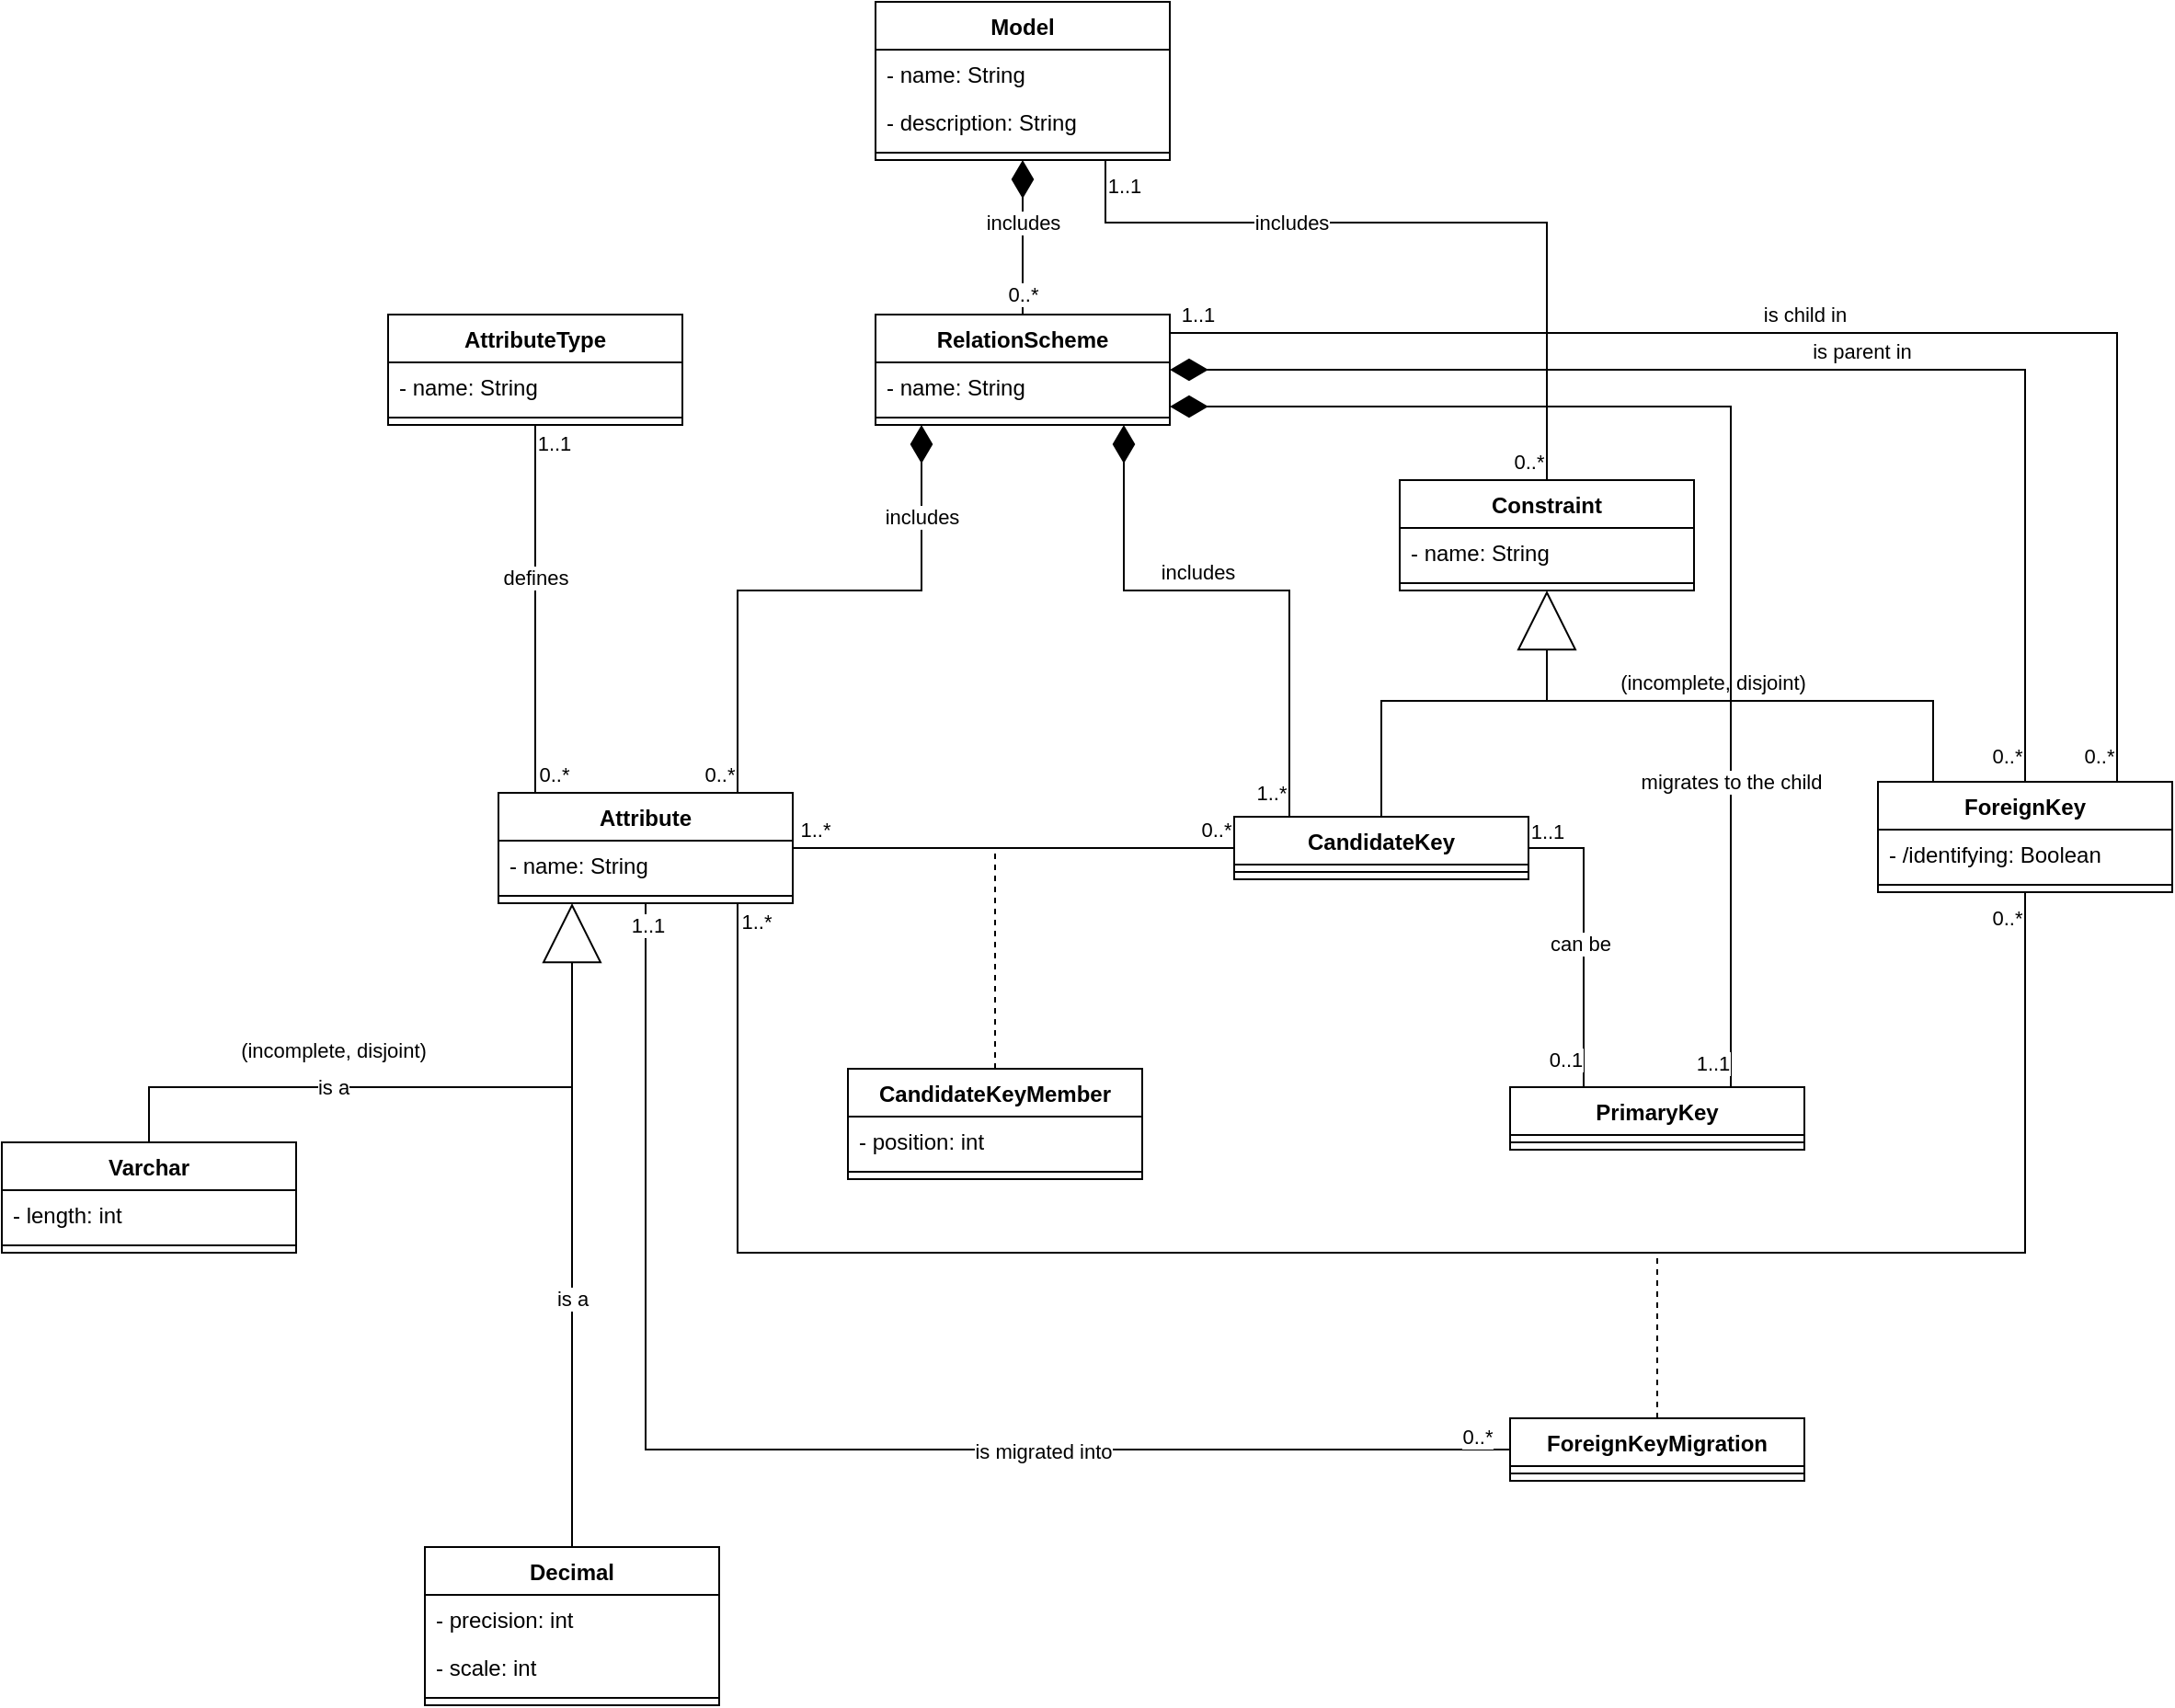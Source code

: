 <mxfile version="19.0.3" type="device" pages="2"><diagram id="M2wPfb52hpJQf9qXsUxo" name="UML"><mxGraphModel dx="2523" dy="1008" grid="1" gridSize="10" guides="1" tooltips="1" connect="1" arrows="1" fold="1" page="1" pageScale="1" pageWidth="850" pageHeight="1100" math="0" shadow="0"><root><mxCell id="0"/><mxCell id="1" parent="0"/><mxCell id="39aeQf3jizSm0nOxD0xM-64" style="edgeStyle=orthogonalEdgeStyle;rounded=0;orthogonalLoop=1;jettySize=auto;html=1;endArrow=none;endFill=0;endSize=30;" parent="1" source="39aeQf3jizSm0nOxD0xM-1" target="39aeQf3jizSm0nOxD0xM-26" edge="1"><mxGeometry relative="1" as="geometry"><Array as="points"><mxPoint x="470" y="130"/><mxPoint x="710" y="130"/></Array></mxGeometry></mxCell><mxCell id="39aeQf3jizSm0nOxD0xM-71" value="1..1" style="edgeLabel;html=1;align=center;verticalAlign=middle;resizable=0;points=[];" parent="39aeQf3jizSm0nOxD0xM-64" connectable="0" vertex="1"><mxGeometry x="-0.768" y="3" relative="1" as="geometry"><mxPoint x="-4" y="-17" as="offset"/></mxGeometry></mxCell><mxCell id="39aeQf3jizSm0nOxD0xM-72" value="0..*" style="edgeLabel;html=1;align=center;verticalAlign=middle;resizable=0;points=[];" parent="39aeQf3jizSm0nOxD0xM-64" connectable="0" vertex="1"><mxGeometry x="0.459" y="-3" relative="1" as="geometry"><mxPoint x="-7" y="102" as="offset"/></mxGeometry></mxCell><mxCell id="39aeQf3jizSm0nOxD0xM-80" value="includes" style="edgeLabel;html=1;align=center;verticalAlign=middle;resizable=0;points=[];" parent="39aeQf3jizSm0nOxD0xM-64" connectable="0" vertex="1"><mxGeometry x="-0.348" y="-1" relative="1" as="geometry"><mxPoint y="-1" as="offset"/></mxGeometry></mxCell><mxCell id="39aeQf3jizSm0nOxD0xM-1" value="Model" style="swimlane;fontStyle=1;align=center;verticalAlign=top;childLayout=stackLayout;horizontal=1;startSize=26;horizontalStack=0;resizeParent=1;resizeParentMax=0;resizeLast=0;collapsible=1;marginBottom=0;" parent="1" vertex="1"><mxGeometry x="345" y="10" width="160" height="86" as="geometry"/></mxCell><mxCell id="39aeQf3jizSm0nOxD0xM-2" value="- name: String" style="text;strokeColor=none;fillColor=none;align=left;verticalAlign=top;spacingLeft=4;spacingRight=4;overflow=hidden;rotatable=0;points=[[0,0.5],[1,0.5]];portConstraint=eastwest;" parent="39aeQf3jizSm0nOxD0xM-1" vertex="1"><mxGeometry y="26" width="160" height="26" as="geometry"/></mxCell><mxCell id="39aeQf3jizSm0nOxD0xM-5" value="- description: String" style="text;strokeColor=none;fillColor=none;align=left;verticalAlign=top;spacingLeft=4;spacingRight=4;overflow=hidden;rotatable=0;points=[[0,0.5],[1,0.5]];portConstraint=eastwest;" parent="39aeQf3jizSm0nOxD0xM-1" vertex="1"><mxGeometry y="52" width="160" height="26" as="geometry"/></mxCell><mxCell id="39aeQf3jizSm0nOxD0xM-3" value="" style="line;strokeWidth=1;fillColor=none;align=left;verticalAlign=middle;spacingTop=-1;spacingLeft=3;spacingRight=3;rotatable=0;labelPosition=right;points=[];portConstraint=eastwest;" parent="39aeQf3jizSm0nOxD0xM-1" vertex="1"><mxGeometry y="78" width="160" height="8" as="geometry"/></mxCell><mxCell id="39aeQf3jizSm0nOxD0xM-51" style="edgeStyle=orthogonalEdgeStyle;rounded=0;orthogonalLoop=1;jettySize=auto;html=1;endArrow=diamondThin;endFill=1;endSize=18;" parent="1" source="39aeQf3jizSm0nOxD0xM-6" target="39aeQf3jizSm0nOxD0xM-1" edge="1"><mxGeometry relative="1" as="geometry"/></mxCell><mxCell id="39aeQf3jizSm0nOxD0xM-62" style="edgeStyle=orthogonalEdgeStyle;rounded=0;orthogonalLoop=1;jettySize=auto;html=1;endArrow=none;endFill=0;endSize=30;" parent="1" source="39aeQf3jizSm0nOxD0xM-6" target="39aeQf3jizSm0nOxD0xM-30" edge="1"><mxGeometry relative="1" as="geometry"><Array as="points"><mxPoint x="1020" y="190"/></Array></mxGeometry></mxCell><mxCell id="39aeQf3jizSm0nOxD0xM-73" value="1..1" style="edgeLabel;html=1;align=center;verticalAlign=middle;resizable=0;points=[];" parent="39aeQf3jizSm0nOxD0xM-62" connectable="0" vertex="1"><mxGeometry x="-0.945" y="1" relative="1" as="geometry"><mxPoint x="-6" y="-9" as="offset"/></mxGeometry></mxCell><mxCell id="39aeQf3jizSm0nOxD0xM-74" value="0..*" style="edgeLabel;html=1;align=center;verticalAlign=middle;resizable=0;points=[];" parent="39aeQf3jizSm0nOxD0xM-62" connectable="0" vertex="1"><mxGeometry x="0.961" y="3" relative="1" as="geometry"><mxPoint x="-13" y="1" as="offset"/></mxGeometry></mxCell><mxCell id="39aeQf3jizSm0nOxD0xM-78" value="is child in" style="edgeLabel;html=1;align=center;verticalAlign=middle;resizable=0;points=[];" parent="39aeQf3jizSm0nOxD0xM-62" connectable="0" vertex="1"><mxGeometry x="-0.109" relative="1" as="geometry"><mxPoint x="7" y="-10" as="offset"/></mxGeometry></mxCell><mxCell id="39aeQf3jizSm0nOxD0xM-6" value="RelationScheme" style="swimlane;fontStyle=1;align=center;verticalAlign=top;childLayout=stackLayout;horizontal=1;startSize=26;horizontalStack=0;resizeParent=1;resizeParentMax=0;resizeLast=0;collapsible=1;marginBottom=0;" parent="1" vertex="1"><mxGeometry x="345" y="180" width="160" height="60" as="geometry"/></mxCell><mxCell id="39aeQf3jizSm0nOxD0xM-7" value="- name: String" style="text;strokeColor=none;fillColor=none;align=left;verticalAlign=top;spacingLeft=4;spacingRight=4;overflow=hidden;rotatable=0;points=[[0,0.5],[1,0.5]];portConstraint=eastwest;" parent="39aeQf3jizSm0nOxD0xM-6" vertex="1"><mxGeometry y="26" width="160" height="26" as="geometry"/></mxCell><mxCell id="39aeQf3jizSm0nOxD0xM-8" value="" style="line;strokeWidth=1;fillColor=none;align=left;verticalAlign=middle;spacingTop=-1;spacingLeft=3;spacingRight=3;rotatable=0;labelPosition=right;points=[];portConstraint=eastwest;" parent="39aeQf3jizSm0nOxD0xM-6" vertex="1"><mxGeometry y="52" width="160" height="8" as="geometry"/></mxCell><mxCell id="39aeQf3jizSm0nOxD0xM-61" style="edgeStyle=orthogonalEdgeStyle;rounded=0;orthogonalLoop=1;jettySize=auto;html=1;endArrow=none;endFill=0;endSize=30;" parent="1" source="39aeQf3jizSm0nOxD0xM-10" target="39aeQf3jizSm0nOxD0xM-14" edge="1"><mxGeometry relative="1" as="geometry"><Array as="points"><mxPoint x="160" y="390"/><mxPoint x="160" y="390"/></Array></mxGeometry></mxCell><mxCell id="39aeQf3jizSm0nOxD0xM-99" value="0..*" style="edgeLabel;html=1;align=center;verticalAlign=middle;resizable=0;points=[];" parent="39aeQf3jizSm0nOxD0xM-61" connectable="0" vertex="1"><mxGeometry x="0.81" y="4" relative="1" as="geometry"><mxPoint x="6" y="9" as="offset"/></mxGeometry></mxCell><mxCell id="39aeQf3jizSm0nOxD0xM-100" value="1..1" style="edgeLabel;html=1;align=center;verticalAlign=middle;resizable=0;points=[];" parent="39aeQf3jizSm0nOxD0xM-61" connectable="0" vertex="1"><mxGeometry x="-0.82" y="-1" relative="1" as="geometry"><mxPoint x="11" y="-8" as="offset"/></mxGeometry></mxCell><mxCell id="39aeQf3jizSm0nOxD0xM-101" value="defines" style="edgeLabel;html=1;align=center;verticalAlign=middle;resizable=0;points=[];" parent="39aeQf3jizSm0nOxD0xM-61" connectable="0" vertex="1"><mxGeometry x="-0.17" relative="1" as="geometry"><mxPoint as="offset"/></mxGeometry></mxCell><mxCell id="39aeQf3jizSm0nOxD0xM-10" value="AttributeType" style="swimlane;fontStyle=1;align=center;verticalAlign=top;childLayout=stackLayout;horizontal=1;startSize=26;horizontalStack=0;resizeParent=1;resizeParentMax=0;resizeLast=0;collapsible=1;marginBottom=0;" parent="1" vertex="1"><mxGeometry x="80" y="180" width="160" height="60" as="geometry"/></mxCell><mxCell id="39aeQf3jizSm0nOxD0xM-11" value="- name: String" style="text;strokeColor=none;fillColor=none;align=left;verticalAlign=top;spacingLeft=4;spacingRight=4;overflow=hidden;rotatable=0;points=[[0,0.5],[1,0.5]];portConstraint=eastwest;" parent="39aeQf3jizSm0nOxD0xM-10" vertex="1"><mxGeometry y="26" width="160" height="26" as="geometry"/></mxCell><mxCell id="39aeQf3jizSm0nOxD0xM-12" value="" style="line;strokeWidth=1;fillColor=none;align=left;verticalAlign=middle;spacingTop=-1;spacingLeft=3;spacingRight=3;rotatable=0;labelPosition=right;points=[];portConstraint=eastwest;" parent="39aeQf3jizSm0nOxD0xM-10" vertex="1"><mxGeometry y="52" width="160" height="8" as="geometry"/></mxCell><mxCell id="39aeQf3jizSm0nOxD0xM-53" style="edgeStyle=orthogonalEdgeStyle;rounded=0;orthogonalLoop=1;jettySize=auto;html=1;endArrow=diamondThin;endFill=1;endSize=18;" parent="1" source="39aeQf3jizSm0nOxD0xM-14" target="39aeQf3jizSm0nOxD0xM-6" edge="1"><mxGeometry relative="1" as="geometry"><Array as="points"><mxPoint x="270" y="330"/><mxPoint x="370" y="330"/></Array></mxGeometry></mxCell><mxCell id="39aeQf3jizSm0nOxD0xM-84" value="includes" style="edgeLabel;html=1;align=center;verticalAlign=middle;resizable=0;points=[];" parent="39aeQf3jizSm0nOxD0xM-53" connectable="0" vertex="1"><mxGeometry x="0.273" y="-1" relative="1" as="geometry"><mxPoint x="19" y="-41" as="offset"/></mxGeometry></mxCell><mxCell id="39aeQf3jizSm0nOxD0xM-98" value="0..*" style="edgeLabel;html=1;align=center;verticalAlign=middle;resizable=0;points=[];" parent="39aeQf3jizSm0nOxD0xM-53" connectable="0" vertex="1"><mxGeometry x="-0.867" y="-4" relative="1" as="geometry"><mxPoint x="-14" y="10" as="offset"/></mxGeometry></mxCell><mxCell id="39aeQf3jizSm0nOxD0xM-65" style="edgeStyle=orthogonalEdgeStyle;rounded=0;orthogonalLoop=1;jettySize=auto;html=1;endArrow=none;endFill=0;endSize=30;" parent="1" source="39aeQf3jizSm0nOxD0xM-14" target="39aeQf3jizSm0nOxD0xM-18" edge="1"><mxGeometry relative="1" as="geometry"/></mxCell><mxCell id="39aeQf3jizSm0nOxD0xM-95" value="1..*" style="edgeLabel;html=1;align=center;verticalAlign=middle;resizable=0;points=[];" parent="39aeQf3jizSm0nOxD0xM-65" connectable="0" vertex="1"><mxGeometry x="-0.9" y="-1" relative="1" as="geometry"><mxPoint y="-11" as="offset"/></mxGeometry></mxCell><mxCell id="39aeQf3jizSm0nOxD0xM-96" value="0..*" style="edgeLabel;html=1;align=center;verticalAlign=middle;resizable=0;points=[];" parent="39aeQf3jizSm0nOxD0xM-65" connectable="0" vertex="1"><mxGeometry x="0.608" y="1" relative="1" as="geometry"><mxPoint x="37" y="-9" as="offset"/></mxGeometry></mxCell><mxCell id="39aeQf3jizSm0nOxD0xM-68" style="edgeStyle=orthogonalEdgeStyle;rounded=0;orthogonalLoop=1;jettySize=auto;html=1;endArrow=none;endFill=0;endSize=30;" parent="1" source="39aeQf3jizSm0nOxD0xM-14" target="39aeQf3jizSm0nOxD0xM-30" edge="1"><mxGeometry relative="1" as="geometry"><Array as="points"><mxPoint x="270" y="690"/><mxPoint x="970" y="690"/></Array></mxGeometry></mxCell><mxCell id="39aeQf3jizSm0nOxD0xM-86" value="0..*" style="edgeLabel;html=1;align=center;verticalAlign=middle;resizable=0;points=[];" parent="39aeQf3jizSm0nOxD0xM-68" connectable="0" vertex="1"><mxGeometry x="0.974" relative="1" as="geometry"><mxPoint x="-10" as="offset"/></mxGeometry></mxCell><mxCell id="39aeQf3jizSm0nOxD0xM-90" value="1..*" style="edgeLabel;html=1;align=center;verticalAlign=middle;resizable=0;points=[];" parent="39aeQf3jizSm0nOxD0xM-68" connectable="0" vertex="1"><mxGeometry x="-0.974" y="-1" relative="1" as="geometry"><mxPoint x="11" y="-4" as="offset"/></mxGeometry></mxCell><mxCell id="39aeQf3jizSm0nOxD0xM-69" style="edgeStyle=orthogonalEdgeStyle;rounded=0;orthogonalLoop=1;jettySize=auto;html=1;endArrow=none;endFill=0;endSize=30;" parent="1" source="39aeQf3jizSm0nOxD0xM-14" target="39aeQf3jizSm0nOxD0xM-34" edge="1"><mxGeometry relative="1" as="geometry"><Array as="points"><mxPoint x="220" y="797"/></Array></mxGeometry></mxCell><mxCell id="39aeQf3jizSm0nOxD0xM-87" value="0..*" style="edgeLabel;html=1;align=center;verticalAlign=middle;resizable=0;points=[];" parent="39aeQf3jizSm0nOxD0xM-69" connectable="0" vertex="1"><mxGeometry x="0.953" y="-1" relative="1" as="geometry"><mxPoint y="-8" as="offset"/></mxGeometry></mxCell><mxCell id="39aeQf3jizSm0nOxD0xM-88" value="is migrated into" style="edgeLabel;html=1;align=center;verticalAlign=middle;resizable=0;points=[];" parent="39aeQf3jizSm0nOxD0xM-69" connectable="0" vertex="1"><mxGeometry x="0.338" y="-1" relative="1" as="geometry"><mxPoint as="offset"/></mxGeometry></mxCell><mxCell id="39aeQf3jizSm0nOxD0xM-89" value="1..1" style="edgeLabel;html=1;align=center;verticalAlign=middle;resizable=0;points=[];" parent="39aeQf3jizSm0nOxD0xM-69" connectable="0" vertex="1"><mxGeometry x="-0.969" y="1" relative="1" as="geometry"><mxPoint as="offset"/></mxGeometry></mxCell><mxCell id="39aeQf3jizSm0nOxD0xM-14" value="Attribute" style="swimlane;fontStyle=1;align=center;verticalAlign=top;childLayout=stackLayout;horizontal=1;startSize=26;horizontalStack=0;resizeParent=1;resizeParentMax=0;resizeLast=0;collapsible=1;marginBottom=0;" parent="1" vertex="1"><mxGeometry x="140" y="440" width="160" height="60" as="geometry"/></mxCell><mxCell id="39aeQf3jizSm0nOxD0xM-15" value="- name: String" style="text;strokeColor=none;fillColor=none;align=left;verticalAlign=top;spacingLeft=4;spacingRight=4;overflow=hidden;rotatable=0;points=[[0,0.5],[1,0.5]];portConstraint=eastwest;" parent="39aeQf3jizSm0nOxD0xM-14" vertex="1"><mxGeometry y="26" width="160" height="26" as="geometry"/></mxCell><mxCell id="39aeQf3jizSm0nOxD0xM-16" value="" style="line;strokeWidth=1;fillColor=none;align=left;verticalAlign=middle;spacingTop=-1;spacingLeft=3;spacingRight=3;rotatable=0;labelPosition=right;points=[];portConstraint=eastwest;" parent="39aeQf3jizSm0nOxD0xM-14" vertex="1"><mxGeometry y="52" width="160" height="8" as="geometry"/></mxCell><mxCell id="39aeQf3jizSm0nOxD0xM-54" style="edgeStyle=orthogonalEdgeStyle;rounded=0;orthogonalLoop=1;jettySize=auto;html=1;endArrow=diamondThin;endFill=1;endSize=18;" parent="1" source="39aeQf3jizSm0nOxD0xM-18" target="39aeQf3jizSm0nOxD0xM-6" edge="1"><mxGeometry relative="1" as="geometry"><Array as="points"><mxPoint x="570" y="330"/><mxPoint x="480" y="330"/></Array></mxGeometry></mxCell><mxCell id="39aeQf3jizSm0nOxD0xM-97" value="1..*" style="edgeLabel;html=1;align=center;verticalAlign=middle;resizable=0;points=[];" parent="39aeQf3jizSm0nOxD0xM-54" connectable="0" vertex="1"><mxGeometry x="-0.888" y="-4" relative="1" as="geometry"><mxPoint x="-14" y="4" as="offset"/></mxGeometry></mxCell><mxCell id="39aeQf3jizSm0nOxD0xM-57" style="edgeStyle=orthogonalEdgeStyle;rounded=0;orthogonalLoop=1;jettySize=auto;html=1;endArrow=block;endFill=0;endSize=30;" parent="1" source="39aeQf3jizSm0nOxD0xM-18" target="39aeQf3jizSm0nOxD0xM-26" edge="1"><mxGeometry relative="1" as="geometry"><Array as="points"><mxPoint x="620" y="390"/><mxPoint x="710" y="390"/></Array></mxGeometry></mxCell><mxCell id="39aeQf3jizSm0nOxD0xM-67" style="edgeStyle=orthogonalEdgeStyle;rounded=0;orthogonalLoop=1;jettySize=auto;html=1;endArrow=none;endFill=0;endSize=30;" parent="1" source="39aeQf3jizSm0nOxD0xM-18" target="39aeQf3jizSm0nOxD0xM-46" edge="1"><mxGeometry relative="1" as="geometry"><Array as="points"><mxPoint x="730" y="470"/></Array></mxGeometry></mxCell><mxCell id="39aeQf3jizSm0nOxD0xM-91" value="1..1" style="edgeLabel;html=1;align=center;verticalAlign=middle;resizable=0;points=[];" parent="39aeQf3jizSm0nOxD0xM-67" connectable="0" vertex="1"><mxGeometry x="-0.533" y="-2" relative="1" as="geometry"><mxPoint x="-18" y="-17" as="offset"/></mxGeometry></mxCell><mxCell id="39aeQf3jizSm0nOxD0xM-92" value="can be" style="edgeLabel;html=1;align=center;verticalAlign=middle;resizable=0;points=[];" parent="39aeQf3jizSm0nOxD0xM-67" connectable="0" vertex="1"><mxGeometry x="0.025" y="-2" relative="1" as="geometry"><mxPoint as="offset"/></mxGeometry></mxCell><mxCell id="39aeQf3jizSm0nOxD0xM-93" value="0..1" style="edgeLabel;html=1;align=center;verticalAlign=middle;resizable=0;points=[];" parent="39aeQf3jizSm0nOxD0xM-67" connectable="0" vertex="1"><mxGeometry x="0.812" relative="1" as="geometry"><mxPoint x="-10" as="offset"/></mxGeometry></mxCell><mxCell id="39aeQf3jizSm0nOxD0xM-18" value="CandidateKey" style="swimlane;fontStyle=1;align=center;verticalAlign=top;childLayout=stackLayout;horizontal=1;startSize=26;horizontalStack=0;resizeParent=1;resizeParentMax=0;resizeLast=0;collapsible=1;marginBottom=0;" parent="1" vertex="1"><mxGeometry x="540" y="453" width="160" height="34" as="geometry"/></mxCell><mxCell id="39aeQf3jizSm0nOxD0xM-20" value="" style="line;strokeWidth=1;fillColor=none;align=left;verticalAlign=middle;spacingTop=-1;spacingLeft=3;spacingRight=3;rotatable=0;labelPosition=right;points=[];portConstraint=eastwest;" parent="39aeQf3jizSm0nOxD0xM-18" vertex="1"><mxGeometry y="26" width="160" height="8" as="geometry"/></mxCell><mxCell id="39aeQf3jizSm0nOxD0xM-66" style="edgeStyle=orthogonalEdgeStyle;rounded=0;orthogonalLoop=1;jettySize=auto;html=1;endArrow=none;endFill=0;endSize=30;dashed=1;" parent="1" source="39aeQf3jizSm0nOxD0xM-22" edge="1"><mxGeometry relative="1" as="geometry"><mxPoint x="410" y="470" as="targetPoint"/></mxGeometry></mxCell><mxCell id="39aeQf3jizSm0nOxD0xM-22" value="CandidateKeyMember" style="swimlane;fontStyle=1;align=center;verticalAlign=top;childLayout=stackLayout;horizontal=1;startSize=26;horizontalStack=0;resizeParent=1;resizeParentMax=0;resizeLast=0;collapsible=1;marginBottom=0;" parent="1" vertex="1"><mxGeometry x="330" y="590" width="160" height="60" as="geometry"/></mxCell><mxCell id="39aeQf3jizSm0nOxD0xM-23" value="- position: int" style="text;strokeColor=none;fillColor=none;align=left;verticalAlign=top;spacingLeft=4;spacingRight=4;overflow=hidden;rotatable=0;points=[[0,0.5],[1,0.5]];portConstraint=eastwest;" parent="39aeQf3jizSm0nOxD0xM-22" vertex="1"><mxGeometry y="26" width="160" height="26" as="geometry"/></mxCell><mxCell id="39aeQf3jizSm0nOxD0xM-24" value="" style="line;strokeWidth=1;fillColor=none;align=left;verticalAlign=middle;spacingTop=-1;spacingLeft=3;spacingRight=3;rotatable=0;labelPosition=right;points=[];portConstraint=eastwest;" parent="39aeQf3jizSm0nOxD0xM-22" vertex="1"><mxGeometry y="52" width="160" height="8" as="geometry"/></mxCell><mxCell id="39aeQf3jizSm0nOxD0xM-26" value="Constraint" style="swimlane;fontStyle=1;align=center;verticalAlign=top;childLayout=stackLayout;horizontal=1;startSize=26;horizontalStack=0;resizeParent=1;resizeParentMax=0;resizeLast=0;collapsible=1;marginBottom=0;" parent="1" vertex="1"><mxGeometry x="630" y="270" width="160" height="60" as="geometry"/></mxCell><mxCell id="39aeQf3jizSm0nOxD0xM-27" value="- name: String" style="text;strokeColor=none;fillColor=none;align=left;verticalAlign=top;spacingLeft=4;spacingRight=4;overflow=hidden;rotatable=0;points=[[0,0.5],[1,0.5]];portConstraint=eastwest;" parent="39aeQf3jizSm0nOxD0xM-26" vertex="1"><mxGeometry y="26" width="160" height="26" as="geometry"/></mxCell><mxCell id="39aeQf3jizSm0nOxD0xM-28" value="" style="line;strokeWidth=1;fillColor=none;align=left;verticalAlign=middle;spacingTop=-1;spacingLeft=3;spacingRight=3;rotatable=0;labelPosition=right;points=[];portConstraint=eastwest;" parent="39aeQf3jizSm0nOxD0xM-26" vertex="1"><mxGeometry y="52" width="160" height="8" as="geometry"/></mxCell><mxCell id="39aeQf3jizSm0nOxD0xM-55" style="edgeStyle=orthogonalEdgeStyle;rounded=0;orthogonalLoop=1;jettySize=auto;html=1;endArrow=diamondThin;endFill=1;endSize=18;" parent="1" source="39aeQf3jizSm0nOxD0xM-30" target="39aeQf3jizSm0nOxD0xM-6" edge="1"><mxGeometry relative="1" as="geometry"><Array as="points"><mxPoint x="970" y="210"/></Array></mxGeometry></mxCell><mxCell id="39aeQf3jizSm0nOxD0xM-75" value="0..*" style="edgeLabel;html=1;align=center;verticalAlign=middle;resizable=0;points=[];" parent="39aeQf3jizSm0nOxD0xM-55" connectable="0" vertex="1"><mxGeometry x="-0.951" y="-1" relative="1" as="geometry"><mxPoint x="-11" y="3" as="offset"/></mxGeometry></mxCell><mxCell id="39aeQf3jizSm0nOxD0xM-79" value="is parent in" style="edgeLabel;html=1;align=center;verticalAlign=middle;resizable=0;points=[];" parent="39aeQf3jizSm0nOxD0xM-55" connectable="0" vertex="1"><mxGeometry x="-0.091" y="2" relative="1" as="geometry"><mxPoint y="-12" as="offset"/></mxGeometry></mxCell><mxCell id="39aeQf3jizSm0nOxD0xM-58" style="edgeStyle=orthogonalEdgeStyle;rounded=0;orthogonalLoop=1;jettySize=auto;html=1;endArrow=none;endFill=0;endSize=30;" parent="1" source="39aeQf3jizSm0nOxD0xM-30" edge="1"><mxGeometry relative="1" as="geometry"><mxPoint x="710" y="390" as="targetPoint"/><Array as="points"><mxPoint x="920" y="390"/></Array></mxGeometry></mxCell><mxCell id="39aeQf3jizSm0nOxD0xM-76" value="(incomplete, disjoint)" style="edgeLabel;html=1;align=center;verticalAlign=middle;resizable=0;points=[];" parent="39aeQf3jizSm0nOxD0xM-58" connectable="0" vertex="1"><mxGeometry x="0.386" y="-1" relative="1" as="geometry"><mxPoint x="12" y="-9" as="offset"/></mxGeometry></mxCell><mxCell id="39aeQf3jizSm0nOxD0xM-30" value="ForeignKey" style="swimlane;fontStyle=1;align=center;verticalAlign=top;childLayout=stackLayout;horizontal=1;startSize=26;horizontalStack=0;resizeParent=1;resizeParentMax=0;resizeLast=0;collapsible=1;marginBottom=0;" parent="1" vertex="1"><mxGeometry x="890" y="434" width="160" height="60" as="geometry"/></mxCell><mxCell id="39aeQf3jizSm0nOxD0xM-31" value="- /identifying: Boolean" style="text;strokeColor=none;fillColor=none;align=left;verticalAlign=top;spacingLeft=4;spacingRight=4;overflow=hidden;rotatable=0;points=[[0,0.5],[1,0.5]];portConstraint=eastwest;" parent="39aeQf3jizSm0nOxD0xM-30" vertex="1"><mxGeometry y="26" width="160" height="26" as="geometry"/></mxCell><mxCell id="39aeQf3jizSm0nOxD0xM-32" value="" style="line;strokeWidth=1;fillColor=none;align=left;verticalAlign=middle;spacingTop=-1;spacingLeft=3;spacingRight=3;rotatable=0;labelPosition=right;points=[];portConstraint=eastwest;" parent="39aeQf3jizSm0nOxD0xM-30" vertex="1"><mxGeometry y="52" width="160" height="8" as="geometry"/></mxCell><mxCell id="39aeQf3jizSm0nOxD0xM-70" style="edgeStyle=orthogonalEdgeStyle;rounded=0;orthogonalLoop=1;jettySize=auto;html=1;endArrow=none;endFill=0;endSize=30;dashed=1;" parent="1" source="39aeQf3jizSm0nOxD0xM-34" edge="1"><mxGeometry relative="1" as="geometry"><mxPoint x="770" y="690" as="targetPoint"/></mxGeometry></mxCell><mxCell id="39aeQf3jizSm0nOxD0xM-34" value="ForeignKeyMigration" style="swimlane;fontStyle=1;align=center;verticalAlign=top;childLayout=stackLayout;horizontal=1;startSize=26;horizontalStack=0;resizeParent=1;resizeParentMax=0;resizeLast=0;collapsible=1;marginBottom=0;" parent="1" vertex="1"><mxGeometry x="690" y="780" width="160" height="34" as="geometry"/></mxCell><mxCell id="39aeQf3jizSm0nOxD0xM-36" value="" style="line;strokeWidth=1;fillColor=none;align=left;verticalAlign=middle;spacingTop=-1;spacingLeft=3;spacingRight=3;rotatable=0;labelPosition=right;points=[];portConstraint=eastwest;" parent="39aeQf3jizSm0nOxD0xM-34" vertex="1"><mxGeometry y="26" width="160" height="8" as="geometry"/></mxCell><mxCell id="39aeQf3jizSm0nOxD0xM-59" style="edgeStyle=orthogonalEdgeStyle;rounded=0;orthogonalLoop=1;jettySize=auto;html=1;endArrow=block;endFill=0;endSize=30;" parent="1" source="39aeQf3jizSm0nOxD0xM-38" target="39aeQf3jizSm0nOxD0xM-14" edge="1"><mxGeometry relative="1" as="geometry"><Array as="points"><mxPoint x="180" y="710"/><mxPoint x="180" y="710"/></Array></mxGeometry></mxCell><mxCell id="39aeQf3jizSm0nOxD0xM-103" value="is a" style="edgeLabel;html=1;align=center;verticalAlign=middle;resizable=0;points=[];" parent="39aeQf3jizSm0nOxD0xM-59" connectable="0" vertex="1"><mxGeometry x="-0.229" y="-2" relative="1" as="geometry"><mxPoint x="-2" as="offset"/></mxGeometry></mxCell><mxCell id="39aeQf3jizSm0nOxD0xM-38" value="Decimal" style="swimlane;fontStyle=1;align=center;verticalAlign=top;childLayout=stackLayout;horizontal=1;startSize=26;horizontalStack=0;resizeParent=1;resizeParentMax=0;resizeLast=0;collapsible=1;marginBottom=0;" parent="1" vertex="1"><mxGeometry x="100" y="850" width="160" height="86" as="geometry"/></mxCell><mxCell id="39aeQf3jizSm0nOxD0xM-39" value="- precision: int" style="text;strokeColor=none;fillColor=none;align=left;verticalAlign=top;spacingLeft=4;spacingRight=4;overflow=hidden;rotatable=0;points=[[0,0.5],[1,0.5]];portConstraint=eastwest;" parent="39aeQf3jizSm0nOxD0xM-38" vertex="1"><mxGeometry y="26" width="160" height="26" as="geometry"/></mxCell><mxCell id="yh_buFrmdJMeLGedpFqn-2" value="- scale: int" style="text;strokeColor=none;fillColor=none;align=left;verticalAlign=top;spacingLeft=4;spacingRight=4;overflow=hidden;rotatable=0;points=[[0,0.5],[1,0.5]];portConstraint=eastwest;" parent="39aeQf3jizSm0nOxD0xM-38" vertex="1"><mxGeometry y="52" width="160" height="26" as="geometry"/></mxCell><mxCell id="39aeQf3jizSm0nOxD0xM-40" value="" style="line;strokeWidth=1;fillColor=none;align=left;verticalAlign=middle;spacingTop=-1;spacingLeft=3;spacingRight=3;rotatable=0;labelPosition=right;points=[];portConstraint=eastwest;" parent="39aeQf3jizSm0nOxD0xM-38" vertex="1"><mxGeometry y="78" width="160" height="8" as="geometry"/></mxCell><mxCell id="39aeQf3jizSm0nOxD0xM-60" style="edgeStyle=orthogonalEdgeStyle;rounded=0;orthogonalLoop=1;jettySize=auto;html=1;endArrow=none;endFill=0;endSize=30;" parent="1" source="39aeQf3jizSm0nOxD0xM-42" edge="1"><mxGeometry relative="1" as="geometry"><mxPoint x="180" y="580" as="targetPoint"/><Array as="points"><mxPoint x="-50" y="600"/><mxPoint x="180" y="600"/></Array></mxGeometry></mxCell><mxCell id="39aeQf3jizSm0nOxD0xM-102" value="is a" style="edgeLabel;html=1;align=center;verticalAlign=middle;resizable=0;points=[];" parent="39aeQf3jizSm0nOxD0xM-60" connectable="0" vertex="1"><mxGeometry x="-0.114" y="-2" relative="1" as="geometry"><mxPoint x="6" y="-2" as="offset"/></mxGeometry></mxCell><mxCell id="39aeQf3jizSm0nOxD0xM-104" value="(incomplete, disjoint)" style="edgeLabel;html=1;align=center;verticalAlign=middle;resizable=0;points=[];" parent="39aeQf3jizSm0nOxD0xM-60" connectable="0" vertex="1"><mxGeometry x="0.229" y="-1" relative="1" as="geometry"><mxPoint x="-42" y="-21" as="offset"/></mxGeometry></mxCell><mxCell id="39aeQf3jizSm0nOxD0xM-42" value="Varchar" style="swimlane;fontStyle=1;align=center;verticalAlign=top;childLayout=stackLayout;horizontal=1;startSize=26;horizontalStack=0;resizeParent=1;resizeParentMax=0;resizeLast=0;collapsible=1;marginBottom=0;" parent="1" vertex="1"><mxGeometry x="-130" y="630" width="160" height="60" as="geometry"/></mxCell><mxCell id="39aeQf3jizSm0nOxD0xM-43" value="- length: int" style="text;strokeColor=none;fillColor=none;align=left;verticalAlign=top;spacingLeft=4;spacingRight=4;overflow=hidden;rotatable=0;points=[[0,0.5],[1,0.5]];portConstraint=eastwest;" parent="39aeQf3jizSm0nOxD0xM-42" vertex="1"><mxGeometry y="26" width="160" height="26" as="geometry"/></mxCell><mxCell id="39aeQf3jizSm0nOxD0xM-44" value="" style="line;strokeWidth=1;fillColor=none;align=left;verticalAlign=middle;spacingTop=-1;spacingLeft=3;spacingRight=3;rotatable=0;labelPosition=right;points=[];portConstraint=eastwest;" parent="39aeQf3jizSm0nOxD0xM-42" vertex="1"><mxGeometry y="52" width="160" height="8" as="geometry"/></mxCell><mxCell id="39aeQf3jizSm0nOxD0xM-56" style="edgeStyle=orthogonalEdgeStyle;rounded=0;orthogonalLoop=1;jettySize=auto;html=1;endArrow=diamondThin;endFill=1;endSize=18;" parent="1" source="39aeQf3jizSm0nOxD0xM-46" target="39aeQf3jizSm0nOxD0xM-6" edge="1"><mxGeometry relative="1" as="geometry"><Array as="points"><mxPoint x="810" y="230"/></Array></mxGeometry></mxCell><mxCell id="39aeQf3jizSm0nOxD0xM-77" value="migrates to the child" style="edgeLabel;html=1;align=center;verticalAlign=middle;resizable=0;points=[];" parent="39aeQf3jizSm0nOxD0xM-56" connectable="0" vertex="1"><mxGeometry x="-0.064" relative="1" as="geometry"><mxPoint y="150" as="offset"/></mxGeometry></mxCell><mxCell id="39aeQf3jizSm0nOxD0xM-94" value="1..1" style="edgeLabel;html=1;align=center;verticalAlign=middle;resizable=0;points=[];" parent="39aeQf3jizSm0nOxD0xM-56" connectable="0" vertex="1"><mxGeometry x="-0.962" y="-3" relative="1" as="geometry"><mxPoint x="-13" as="offset"/></mxGeometry></mxCell><mxCell id="39aeQf3jizSm0nOxD0xM-46" value="PrimaryKey" style="swimlane;fontStyle=1;align=center;verticalAlign=top;childLayout=stackLayout;horizontal=1;startSize=26;horizontalStack=0;resizeParent=1;resizeParentMax=0;resizeLast=0;collapsible=1;marginBottom=0;" parent="1" vertex="1"><mxGeometry x="690" y="600" width="160" height="34" as="geometry"/></mxCell><mxCell id="39aeQf3jizSm0nOxD0xM-48" value="" style="line;strokeWidth=1;fillColor=none;align=left;verticalAlign=middle;spacingTop=-1;spacingLeft=3;spacingRight=3;rotatable=0;labelPosition=right;points=[];portConstraint=eastwest;" parent="39aeQf3jizSm0nOxD0xM-46" vertex="1"><mxGeometry y="26" width="160" height="8" as="geometry"/></mxCell><mxCell id="39aeQf3jizSm0nOxD0xM-82" value="includes" style="edgeLabel;html=1;align=center;verticalAlign=middle;resizable=0;points=[];" parent="1" connectable="0" vertex="1"><mxGeometry x="425" y="130" as="geometry"/></mxCell><mxCell id="39aeQf3jizSm0nOxD0xM-83" value="0..*" style="edgeLabel;html=1;align=center;verticalAlign=middle;resizable=0;points=[];" parent="1" connectable="0" vertex="1"><mxGeometry x="440" y="170" as="geometry"><mxPoint x="-15" y="-1" as="offset"/></mxGeometry></mxCell><mxCell id="39aeQf3jizSm0nOxD0xM-85" value="includes" style="edgeLabel;html=1;align=center;verticalAlign=middle;resizable=0;points=[];" parent="1" connectable="0" vertex="1"><mxGeometry x="520" y="320" as="geometry"/></mxCell></root></mxGraphModel></diagram><diagram id="cQfz1C25_BNYn19bfbvH" name="Relational"><mxGraphModel dx="1290" dy="816" grid="1" gridSize="10" guides="1" tooltips="1" connect="1" arrows="1" fold="1" page="1" pageScale="1" pageWidth="850" pageHeight="1100" math="0" shadow="0"><root><mxCell id="0"/><mxCell id="1" parent="0"/><mxCell id="QKQ57AJKhvzeHPuZUU7O-1" value="models" style="text;html=1;strokeColor=none;fillColor=none;align=center;verticalAlign=middle;whiteSpace=wrap;rounded=0;" parent="1" vertex="1"><mxGeometry x="100" y="50" width="60" height="30" as="geometry"/></mxCell><mxCell id="QKQ57AJKhvzeHPuZUU7O-2" value="name" style="text;html=1;strokeColor=none;fillColor=none;align=center;verticalAlign=middle;whiteSpace=wrap;rounded=0;" parent="1" vertex="1"><mxGeometry x="160" y="50" width="60" height="30" as="geometry"/></mxCell><mxCell id="QKQ57AJKhvzeHPuZUU7O-3" style="rounded=0;orthogonalLoop=1;jettySize=auto;html=1;exitX=0;exitY=1;exitDx=0;exitDy=0;entryX=1;entryY=1;entryDx=0;entryDy=0;endArrow=none;endFill=0;endSize=30;" parent="1" source="QKQ57AJKhvzeHPuZUU7O-2" target="QKQ57AJKhvzeHPuZUU7O-2" edge="1"><mxGeometry relative="1" as="geometry"/></mxCell><mxCell id="QKQ57AJKhvzeHPuZUU7O-4" style="edgeStyle=none;rounded=0;orthogonalLoop=1;jettySize=auto;html=1;exitX=1;exitY=1;exitDx=0;exitDy=0;entryX=1;entryY=0;entryDx=0;entryDy=0;endArrow=none;endFill=0;endSize=30;" parent="1" source="QKQ57AJKhvzeHPuZUU7O-2" target="QKQ57AJKhvzeHPuZUU7O-2" edge="1"><mxGeometry relative="1" as="geometry"/></mxCell><mxCell id="QKQ57AJKhvzeHPuZUU7O-5" style="edgeStyle=none;rounded=0;orthogonalLoop=1;jettySize=auto;html=1;exitX=0;exitY=1;exitDx=0;exitDy=0;entryX=0;entryY=0;entryDx=0;entryDy=0;endArrow=none;endFill=0;endSize=30;" parent="1" source="QKQ57AJKhvzeHPuZUU7O-2" target="QKQ57AJKhvzeHPuZUU7O-2" edge="1"><mxGeometry relative="1" as="geometry"/></mxCell><mxCell id="QKQ57AJKhvzeHPuZUU7O-6" style="edgeStyle=none;rounded=0;orthogonalLoop=1;jettySize=auto;html=1;exitX=0;exitY=0;exitDx=0;exitDy=0;entryX=1;entryY=0;entryDx=0;entryDy=0;endArrow=none;endFill=0;endSize=30;" parent="1" source="QKQ57AJKhvzeHPuZUU7O-2" target="QKQ57AJKhvzeHPuZUU7O-2" edge="1"><mxGeometry relative="1" as="geometry"/></mxCell><mxCell id="QKQ57AJKhvzeHPuZUU7O-7" value="description" style="text;html=1;strokeColor=none;fillColor=none;align=center;verticalAlign=middle;whiteSpace=wrap;rounded=0;" parent="1" vertex="1"><mxGeometry x="220" y="50" width="70" height="30" as="geometry"/></mxCell><mxCell id="QKQ57AJKhvzeHPuZUU7O-8" style="edgeStyle=none;rounded=0;orthogonalLoop=1;jettySize=auto;html=1;exitX=0;exitY=1;exitDx=0;exitDy=0;entryX=1;entryY=1;entryDx=0;entryDy=0;endArrow=none;endFill=0;endSize=30;" parent="1" source="QKQ57AJKhvzeHPuZUU7O-7" target="QKQ57AJKhvzeHPuZUU7O-7" edge="1"><mxGeometry relative="1" as="geometry"/></mxCell><mxCell id="QKQ57AJKhvzeHPuZUU7O-9" style="edgeStyle=none;rounded=0;orthogonalLoop=1;jettySize=auto;html=1;exitX=0;exitY=0;exitDx=0;exitDy=0;entryX=1;entryY=0;entryDx=0;entryDy=0;endArrow=none;endFill=0;endSize=30;" parent="1" source="QKQ57AJKhvzeHPuZUU7O-7" target="QKQ57AJKhvzeHPuZUU7O-7" edge="1"><mxGeometry relative="1" as="geometry"/></mxCell><mxCell id="QKQ57AJKhvzeHPuZUU7O-10" style="edgeStyle=none;rounded=0;orthogonalLoop=1;jettySize=auto;html=1;exitX=1;exitY=0;exitDx=0;exitDy=0;entryX=1;entryY=1;entryDx=0;entryDy=0;endArrow=none;endFill=0;endSize=30;" parent="1" source="QKQ57AJKhvzeHPuZUU7O-7" target="QKQ57AJKhvzeHPuZUU7O-7" edge="1"><mxGeometry relative="1" as="geometry"/></mxCell><mxCell id="v5xYZ7_NlCfq5OWhpSBe-1" value="relation_schemes" style="text;html=1;strokeColor=none;fillColor=none;align=center;verticalAlign=middle;whiteSpace=wrap;rounded=0;" parent="1" vertex="1"><mxGeometry x="50" y="220" width="110" height="30" as="geometry"/></mxCell><mxCell id="jVmiR0v3Cban1t931YgJ-1" value="model_name" style="text;html=1;strokeColor=none;fillColor=none;align=center;verticalAlign=middle;whiteSpace=wrap;rounded=0;" parent="1" vertex="1"><mxGeometry x="160" y="220" width="80" height="30" as="geometry"/></mxCell><mxCell id="jVmiR0v3Cban1t931YgJ-2" style="edgeStyle=none;rounded=0;orthogonalLoop=1;jettySize=auto;html=1;exitX=0;exitY=0;exitDx=0;exitDy=0;entryX=1;entryY=0;entryDx=0;entryDy=0;endArrow=none;endFill=0;endSize=30;" parent="1" source="jVmiR0v3Cban1t931YgJ-1" target="jVmiR0v3Cban1t931YgJ-1" edge="1"><mxGeometry relative="1" as="geometry"/></mxCell><mxCell id="jVmiR0v3Cban1t931YgJ-3" style="edgeStyle=none;rounded=0;orthogonalLoop=1;jettySize=auto;html=1;exitX=1;exitY=0;exitDx=0;exitDy=0;entryX=1;entryY=1;entryDx=0;entryDy=0;endArrow=none;endFill=0;endSize=30;" parent="1" source="jVmiR0v3Cban1t931YgJ-1" target="jVmiR0v3Cban1t931YgJ-1" edge="1"><mxGeometry relative="1" as="geometry"/></mxCell><mxCell id="jVmiR0v3Cban1t931YgJ-4" style="edgeStyle=none;rounded=0;orthogonalLoop=1;jettySize=auto;html=1;exitX=0;exitY=0;exitDx=0;exitDy=0;entryX=0;entryY=1;entryDx=0;entryDy=0;endArrow=none;endFill=0;endSize=30;" parent="1" source="jVmiR0v3Cban1t931YgJ-1" target="jVmiR0v3Cban1t931YgJ-1" edge="1"><mxGeometry relative="1" as="geometry"/></mxCell><mxCell id="jVmiR0v3Cban1t931YgJ-5" style="edgeStyle=none;rounded=0;orthogonalLoop=1;jettySize=auto;html=1;exitX=0;exitY=1;exitDx=0;exitDy=0;entryX=1;entryY=1;entryDx=0;entryDy=0;endArrow=none;endFill=0;endSize=30;" parent="1" source="jVmiR0v3Cban1t931YgJ-1" target="jVmiR0v3Cban1t931YgJ-1" edge="1"><mxGeometry relative="1" as="geometry"/></mxCell><mxCell id="jVmiR0v3Cban1t931YgJ-6" value="relational_name" style="text;html=1;strokeColor=none;fillColor=none;align=center;verticalAlign=middle;whiteSpace=wrap;rounded=0;" parent="1" vertex="1"><mxGeometry x="240" y="220" width="100" height="30" as="geometry"/></mxCell><mxCell id="jVmiR0v3Cban1t931YgJ-7" style="edgeStyle=none;rounded=0;orthogonalLoop=1;jettySize=auto;html=1;exitX=0;exitY=1;exitDx=0;exitDy=0;entryX=1;entryY=1;entryDx=0;entryDy=0;endArrow=none;endFill=0;endSize=30;" parent="1" source="jVmiR0v3Cban1t931YgJ-6" target="jVmiR0v3Cban1t931YgJ-6" edge="1"><mxGeometry relative="1" as="geometry"/></mxCell><mxCell id="jVmiR0v3Cban1t931YgJ-8" style="edgeStyle=none;rounded=0;orthogonalLoop=1;jettySize=auto;html=1;exitX=0;exitY=0;exitDx=0;exitDy=0;entryX=1;entryY=0;entryDx=0;entryDy=0;endArrow=none;endFill=0;endSize=30;" parent="1" source="jVmiR0v3Cban1t931YgJ-6" target="jVmiR0v3Cban1t931YgJ-6" edge="1"><mxGeometry relative="1" as="geometry"/></mxCell><mxCell id="jVmiR0v3Cban1t931YgJ-9" style="edgeStyle=none;rounded=0;orthogonalLoop=1;jettySize=auto;html=1;exitX=1;exitY=1;exitDx=0;exitDy=0;entryX=1;entryY=0;entryDx=0;entryDy=0;endArrow=none;endFill=0;endSize=30;" parent="1" source="jVmiR0v3Cban1t931YgJ-6" target="jVmiR0v3Cban1t931YgJ-6" edge="1"><mxGeometry relative="1" as="geometry"/></mxCell><mxCell id="DtE_1wTKZLd7ah7qBQeU-1" value="attribute_types" style="text;html=1;strokeColor=none;fillColor=none;align=center;verticalAlign=middle;whiteSpace=wrap;rounded=0;" parent="1" vertex="1"><mxGeometry x="-400" y="220" width="90" height="30" as="geometry"/></mxCell><mxCell id="w2adEIbn18aGTderqRoN-5" style="edgeStyle=none;rounded=0;orthogonalLoop=1;jettySize=auto;html=1;exitX=0;exitY=0;exitDx=0;exitDy=0;endArrow=none;endFill=0;endSize=30;" parent="1" source="w2adEIbn18aGTderqRoN-1" edge="1"><mxGeometry relative="1" as="geometry"><mxPoint x="-310" y="250" as="targetPoint"/></mxGeometry></mxCell><mxCell id="w2adEIbn18aGTderqRoN-1" value="name" style="text;html=1;strokeColor=none;fillColor=none;align=center;verticalAlign=middle;whiteSpace=wrap;rounded=0;" parent="1" vertex="1"><mxGeometry x="-310" y="220" width="60" height="30" as="geometry"/></mxCell><mxCell id="w2adEIbn18aGTderqRoN-2" style="edgeStyle=none;rounded=0;orthogonalLoop=1;jettySize=auto;html=1;exitX=0;exitY=1;exitDx=0;exitDy=0;entryX=1;entryY=1;entryDx=0;entryDy=0;endArrow=none;endFill=0;endSize=30;" parent="1" source="w2adEIbn18aGTderqRoN-1" target="w2adEIbn18aGTderqRoN-1" edge="1"><mxGeometry relative="1" as="geometry"/></mxCell><mxCell id="w2adEIbn18aGTderqRoN-3" style="edgeStyle=none;rounded=0;orthogonalLoop=1;jettySize=auto;html=1;exitX=1;exitY=1;exitDx=0;exitDy=0;entryX=1;entryY=0;entryDx=0;entryDy=0;endArrow=none;endFill=0;endSize=30;" parent="1" source="w2adEIbn18aGTderqRoN-1" target="w2adEIbn18aGTderqRoN-1" edge="1"><mxGeometry relative="1" as="geometry"/></mxCell><mxCell id="w2adEIbn18aGTderqRoN-4" style="edgeStyle=none;rounded=0;orthogonalLoop=1;jettySize=auto;html=1;exitX=1;exitY=0;exitDx=0;exitDy=0;entryX=0;entryY=0;entryDx=0;entryDy=0;endArrow=none;endFill=0;endSize=30;" parent="1" source="w2adEIbn18aGTderqRoN-1" target="w2adEIbn18aGTderqRoN-1" edge="1"><mxGeometry relative="1" as="geometry"/></mxCell><mxCell id="xL2dietcr_XCrWZ7LKrA-1" value="constraints" style="text;html=1;strokeColor=none;fillColor=none;align=center;verticalAlign=middle;whiteSpace=wrap;rounded=0;" parent="1" vertex="1"><mxGeometry x="510" y="219" width="70" height="30" as="geometry"/></mxCell><mxCell id="vJZ7yQr411Y-fT91kTZw-1" value="model_name" style="text;html=1;strokeColor=none;fillColor=none;align=center;verticalAlign=middle;whiteSpace=wrap;rounded=0;" parent="1" vertex="1"><mxGeometry x="580" y="219" width="80" height="30" as="geometry"/></mxCell><mxCell id="vJZ7yQr411Y-fT91kTZw-2" style="edgeStyle=none;rounded=0;orthogonalLoop=1;jettySize=auto;html=1;exitX=0;exitY=1;exitDx=0;exitDy=0;entryX=0;entryY=0;entryDx=0;entryDy=0;endArrow=none;endFill=0;endSize=30;" parent="1" source="vJZ7yQr411Y-fT91kTZw-1" target="vJZ7yQr411Y-fT91kTZw-1" edge="1"><mxGeometry relative="1" as="geometry"/></mxCell><mxCell id="vJZ7yQr411Y-fT91kTZw-3" style="edgeStyle=none;rounded=0;orthogonalLoop=1;jettySize=auto;html=1;exitX=0;exitY=0;exitDx=0;exitDy=0;entryX=1;entryY=0;entryDx=0;entryDy=0;endArrow=none;endFill=0;endSize=30;" parent="1" source="vJZ7yQr411Y-fT91kTZw-1" target="vJZ7yQr411Y-fT91kTZw-1" edge="1"><mxGeometry relative="1" as="geometry"/></mxCell><mxCell id="vJZ7yQr411Y-fT91kTZw-4" style="edgeStyle=none;rounded=0;orthogonalLoop=1;jettySize=auto;html=1;exitX=1;exitY=0;exitDx=0;exitDy=0;entryX=1;entryY=1;entryDx=0;entryDy=0;endArrow=none;endFill=0;endSize=30;" parent="1" source="vJZ7yQr411Y-fT91kTZw-1" target="vJZ7yQr411Y-fT91kTZw-1" edge="1"><mxGeometry relative="1" as="geometry"/></mxCell><mxCell id="vJZ7yQr411Y-fT91kTZw-5" style="edgeStyle=none;rounded=0;orthogonalLoop=1;jettySize=auto;html=1;exitX=0;exitY=1;exitDx=0;exitDy=0;entryX=1;entryY=1;entryDx=0;entryDy=0;endArrow=none;endFill=0;endSize=30;" parent="1" source="vJZ7yQr411Y-fT91kTZw-1" target="vJZ7yQr411Y-fT91kTZw-1" edge="1"><mxGeometry relative="1" as="geometry"/></mxCell><mxCell id="AZQQ_J_PNNRxubq8ozIg-1" value="constraint_name" style="text;html=1;strokeColor=none;fillColor=none;align=center;verticalAlign=middle;whiteSpace=wrap;rounded=0;" parent="1" vertex="1"><mxGeometry x="660" y="219" width="100" height="30" as="geometry"/></mxCell><mxCell id="AZQQ_J_PNNRxubq8ozIg-2" style="edgeStyle=none;rounded=0;orthogonalLoop=1;jettySize=auto;html=1;exitX=0;exitY=1;exitDx=0;exitDy=0;entryX=1;entryY=1;entryDx=0;entryDy=0;endArrow=none;endFill=0;endSize=30;" parent="1" source="AZQQ_J_PNNRxubq8ozIg-1" target="AZQQ_J_PNNRxubq8ozIg-1" edge="1"><mxGeometry relative="1" as="geometry"/></mxCell><mxCell id="AZQQ_J_PNNRxubq8ozIg-3" style="edgeStyle=none;rounded=0;orthogonalLoop=1;jettySize=auto;html=1;exitX=0;exitY=0;exitDx=0;exitDy=0;entryX=1;entryY=0;entryDx=0;entryDy=0;endArrow=none;endFill=0;endSize=30;" parent="1" source="AZQQ_J_PNNRxubq8ozIg-1" target="AZQQ_J_PNNRxubq8ozIg-1" edge="1"><mxGeometry relative="1" as="geometry"/></mxCell><mxCell id="AZQQ_J_PNNRxubq8ozIg-4" style="edgeStyle=none;rounded=0;orthogonalLoop=1;jettySize=auto;html=1;exitX=1;exitY=0;exitDx=0;exitDy=0;entryX=1;entryY=1;entryDx=0;entryDy=0;endArrow=none;endFill=0;endSize=30;" parent="1" source="AZQQ_J_PNNRxubq8ozIg-1" target="AZQQ_J_PNNRxubq8ozIg-1" edge="1"><mxGeometry relative="1" as="geometry"/></mxCell><mxCell id="cAHBWSbPyDuG9FdzyRaS-1" value="FK" style="text;html=1;strokeColor=none;fillColor=#3399FF;align=center;verticalAlign=middle;whiteSpace=wrap;rounded=0;" parent="1" vertex="1"><mxGeometry x="580" y="189" width="80" height="30" as="geometry"/></mxCell><mxCell id="cAHBWSbPyDuG9FdzyRaS-2" style="edgeStyle=none;rounded=0;orthogonalLoop=1;jettySize=auto;html=1;exitX=0;exitY=1;exitDx=0;exitDy=0;entryX=0;entryY=0;entryDx=0;entryDy=0;endArrow=none;endFill=0;endSize=30;" parent="1" source="cAHBWSbPyDuG9FdzyRaS-1" target="cAHBWSbPyDuG9FdzyRaS-1" edge="1"><mxGeometry relative="1" as="geometry"/></mxCell><mxCell id="cAHBWSbPyDuG9FdzyRaS-3" style="edgeStyle=none;rounded=0;orthogonalLoop=1;jettySize=auto;html=1;exitX=0;exitY=0;exitDx=0;exitDy=0;entryX=1;entryY=0;entryDx=0;entryDy=0;endArrow=none;endFill=0;endSize=30;" parent="1" source="cAHBWSbPyDuG9FdzyRaS-1" target="cAHBWSbPyDuG9FdzyRaS-1" edge="1"><mxGeometry relative="1" as="geometry"/></mxCell><mxCell id="cAHBWSbPyDuG9FdzyRaS-4" style="edgeStyle=none;rounded=0;orthogonalLoop=1;jettySize=auto;html=1;exitX=1;exitY=0;exitDx=0;exitDy=0;entryX=1;entryY=1;entryDx=0;entryDy=0;endArrow=none;endFill=0;endSize=30;" parent="1" source="cAHBWSbPyDuG9FdzyRaS-1" target="cAHBWSbPyDuG9FdzyRaS-1" edge="1"><mxGeometry relative="1" as="geometry"/></mxCell><mxCell id="nERGBgDOwxoQCOu_NCDk-3" style="edgeStyle=orthogonalEdgeStyle;rounded=0;orthogonalLoop=1;jettySize=auto;html=1;endArrow=none;endFill=0;endSize=30;" parent="1" source="cAHBWSbPyDuG9FdzyRaS-5" target="cAHBWSbPyDuG9FdzyRaS-9" edge="1"><mxGeometry relative="1" as="geometry"/></mxCell><mxCell id="nERGBgDOwxoQCOu_NCDk-4" style="edgeStyle=orthogonalEdgeStyle;rounded=0;orthogonalLoop=1;jettySize=auto;html=1;endArrow=none;endFill=0;endSize=30;" parent="1" source="cAHBWSbPyDuG9FdzyRaS-5" target="cAHBWSbPyDuG9FdzyRaS-1" edge="1"><mxGeometry relative="1" as="geometry"/></mxCell><mxCell id="WI7UDa8WCfOZxnFjenLP-1" value="1..1" style="edgeLabel;html=1;align=center;verticalAlign=middle;resizable=0;points=[];" parent="nERGBgDOwxoQCOu_NCDk-4" connectable="0" vertex="1"><mxGeometry x="-0.903" y="-2" relative="1" as="geometry"><mxPoint as="offset"/></mxGeometry></mxCell><mxCell id="VvYxFR_by1rLuYe48rLW-1" value="0..*" style="edgeLabel;html=1;align=center;verticalAlign=middle;resizable=0;points=[];" parent="nERGBgDOwxoQCOu_NCDk-4" connectable="0" vertex="1"><mxGeometry x="0.923" y="-2" relative="1" as="geometry"><mxPoint as="offset"/></mxGeometry></mxCell><mxCell id="cAHBWSbPyDuG9FdzyRaS-5" value="PK" style="text;html=1;strokeColor=none;fillColor=#F0E68C;align=center;verticalAlign=middle;whiteSpace=wrap;rounded=0;" parent="1" vertex="1"><mxGeometry x="160" y="80" width="60" height="30" as="geometry"/></mxCell><mxCell id="cAHBWSbPyDuG9FdzyRaS-6" style="edgeStyle=none;rounded=0;orthogonalLoop=1;jettySize=auto;html=1;exitX=0;exitY=0;exitDx=0;exitDy=0;entryX=0;entryY=1;entryDx=0;entryDy=0;endArrow=none;endFill=0;endSize=30;" parent="1" source="cAHBWSbPyDuG9FdzyRaS-5" target="cAHBWSbPyDuG9FdzyRaS-5" edge="1"><mxGeometry relative="1" as="geometry"/></mxCell><mxCell id="cAHBWSbPyDuG9FdzyRaS-7" style="edgeStyle=none;rounded=0;orthogonalLoop=1;jettySize=auto;html=1;exitX=0;exitY=1;exitDx=0;exitDy=0;entryX=1;entryY=1;entryDx=0;entryDy=0;endArrow=none;endFill=0;endSize=30;" parent="1" source="cAHBWSbPyDuG9FdzyRaS-5" target="cAHBWSbPyDuG9FdzyRaS-5" edge="1"><mxGeometry relative="1" as="geometry"/></mxCell><mxCell id="cAHBWSbPyDuG9FdzyRaS-8" style="edgeStyle=none;rounded=0;orthogonalLoop=1;jettySize=auto;html=1;exitX=1;exitY=0;exitDx=0;exitDy=0;entryX=1;entryY=1;entryDx=0;entryDy=0;endArrow=none;endFill=0;endSize=30;" parent="1" source="cAHBWSbPyDuG9FdzyRaS-5" target="cAHBWSbPyDuG9FdzyRaS-5" edge="1"><mxGeometry relative="1" as="geometry"/></mxCell><mxCell id="cAHBWSbPyDuG9FdzyRaS-9" value="FK" style="text;html=1;strokeColor=none;fillColor=#3399FF;align=center;verticalAlign=middle;whiteSpace=wrap;rounded=0;" parent="1" vertex="1"><mxGeometry x="160" y="190" width="80" height="30" as="geometry"/></mxCell><mxCell id="cAHBWSbPyDuG9FdzyRaS-10" style="edgeStyle=none;rounded=0;orthogonalLoop=1;jettySize=auto;html=1;exitX=0;exitY=1;exitDx=0;exitDy=0;entryX=0;entryY=0;entryDx=0;entryDy=0;endArrow=none;endFill=0;endSize=30;" parent="1" source="cAHBWSbPyDuG9FdzyRaS-9" target="cAHBWSbPyDuG9FdzyRaS-9" edge="1"><mxGeometry relative="1" as="geometry"/></mxCell><mxCell id="cAHBWSbPyDuG9FdzyRaS-11" style="edgeStyle=none;rounded=0;orthogonalLoop=1;jettySize=auto;html=1;exitX=0;exitY=0;exitDx=0;exitDy=0;entryX=1;entryY=0;entryDx=0;entryDy=0;endArrow=none;endFill=0;endSize=30;" parent="1" source="cAHBWSbPyDuG9FdzyRaS-9" target="cAHBWSbPyDuG9FdzyRaS-9" edge="1"><mxGeometry relative="1" as="geometry"/></mxCell><mxCell id="cAHBWSbPyDuG9FdzyRaS-12" style="edgeStyle=none;rounded=0;orthogonalLoop=1;jettySize=auto;html=1;exitX=1;exitY=0;exitDx=0;exitDy=0;entryX=1;entryY=1;entryDx=0;entryDy=0;endArrow=none;endFill=0;endSize=30;" parent="1" source="cAHBWSbPyDuG9FdzyRaS-9" target="cAHBWSbPyDuG9FdzyRaS-9" edge="1"><mxGeometry relative="1" as="geometry"/></mxCell><mxCell id="fblOD8ISAZc7qTT8WqnR-1" value="candidate_keys" style="text;html=1;strokeColor=none;fillColor=none;align=center;verticalAlign=middle;whiteSpace=wrap;rounded=0;" parent="1" vertex="1"><mxGeometry x="290" y="430" width="100" height="30" as="geometry"/></mxCell><mxCell id="nERGBgDOwxoQCOu_NCDk-1" style="edgeStyle=orthogonalEdgeStyle;rounded=0;orthogonalLoop=1;jettySize=auto;html=1;endArrow=none;endFill=0;endSize=30;" parent="1" source="a0L6A7EMFYvxPrrMdL85-1" target="E_xqAGgEcQqB9uG3qoTA-1" edge="1"><mxGeometry relative="1" as="geometry"><Array as="points"><mxPoint x="570" y="350"/><mxPoint x="495" y="350"/></Array></mxGeometry></mxCell><mxCell id="mMwLafRsDsPtg41VGbf1-9" value="1..1" style="edgeLabel;html=1;align=center;verticalAlign=middle;resizable=0;points=[];" parent="nERGBgDOwxoQCOu_NCDk-1" connectable="0" vertex="1"><mxGeometry x="-0.765" y="2" relative="1" as="geometry"><mxPoint x="-12" y="-1" as="offset"/></mxGeometry></mxCell><mxCell id="mMwLafRsDsPtg41VGbf1-12" value="0..1" style="edgeLabel;html=1;align=center;verticalAlign=middle;resizable=0;points=[];" parent="nERGBgDOwxoQCOu_NCDk-1" connectable="0" vertex="1"><mxGeometry x="0.683" relative="1" as="geometry"><mxPoint as="offset"/></mxGeometry></mxCell><mxCell id="mMwLafRsDsPtg41VGbf1-10" style="edgeStyle=orthogonalEdgeStyle;rounded=0;orthogonalLoop=1;jettySize=auto;html=1;endArrow=none;endFill=0;" parent="1" source="a0L6A7EMFYvxPrrMdL85-1" target="OiDJnlwmgUxCrEruaDW_-14" edge="1"><mxGeometry relative="1" as="geometry"/></mxCell><mxCell id="mMwLafRsDsPtg41VGbf1-13" value="1..1" style="edgeLabel;html=1;align=center;verticalAlign=middle;resizable=0;points=[];" parent="mMwLafRsDsPtg41VGbf1-10" connectable="0" vertex="1"><mxGeometry x="-0.865" y="-1" relative="1" as="geometry"><mxPoint as="offset"/></mxGeometry></mxCell><mxCell id="mMwLafRsDsPtg41VGbf1-14" value="0..1" style="edgeLabel;html=1;align=center;verticalAlign=middle;resizable=0;points=[];" parent="mMwLafRsDsPtg41VGbf1-10" connectable="0" vertex="1"><mxGeometry x="0.858" y="4" relative="1" as="geometry"><mxPoint as="offset"/></mxGeometry></mxCell><mxCell id="a0L6A7EMFYvxPrrMdL85-1" value="Primary Key" style="text;html=1;strokeColor=none;fillColor=#F0E68C;align=center;verticalAlign=middle;whiteSpace=wrap;rounded=0;" parent="1" vertex="1"><mxGeometry x="580" y="249" width="180" height="30" as="geometry"/></mxCell><mxCell id="a0L6A7EMFYvxPrrMdL85-2" style="edgeStyle=none;rounded=0;orthogonalLoop=1;jettySize=auto;html=1;exitX=0;exitY=0;exitDx=0;exitDy=0;entryX=0;entryY=1;entryDx=0;entryDy=0;endArrow=none;endFill=0;endSize=30;" parent="1" source="a0L6A7EMFYvxPrrMdL85-1" target="a0L6A7EMFYvxPrrMdL85-1" edge="1"><mxGeometry relative="1" as="geometry"/></mxCell><mxCell id="a0L6A7EMFYvxPrrMdL85-3" style="edgeStyle=none;rounded=0;orthogonalLoop=1;jettySize=auto;html=1;exitX=0;exitY=1;exitDx=0;exitDy=0;entryX=1;entryY=1;entryDx=0;entryDy=0;endArrow=none;endFill=0;endSize=30;" parent="1" source="a0L6A7EMFYvxPrrMdL85-1" target="a0L6A7EMFYvxPrrMdL85-1" edge="1"><mxGeometry relative="1" as="geometry"/></mxCell><mxCell id="a0L6A7EMFYvxPrrMdL85-4" style="edgeStyle=none;rounded=0;orthogonalLoop=1;jettySize=auto;html=1;exitX=1;exitY=1;exitDx=0;exitDy=0;entryX=1;entryY=0;entryDx=0;entryDy=0;endArrow=none;endFill=0;endSize=30;" parent="1" source="a0L6A7EMFYvxPrrMdL85-1" target="a0L6A7EMFYvxPrrMdL85-1" edge="1"><mxGeometry relative="1" as="geometry"/></mxCell><mxCell id="mD4KcAkX8Qqv0H0BDnc3-1" value="model_name" style="text;html=1;strokeColor=none;fillColor=none;align=center;verticalAlign=middle;whiteSpace=wrap;rounded=0;" parent="1" vertex="1"><mxGeometry x="390" y="430" width="80" height="30" as="geometry"/></mxCell><mxCell id="mD4KcAkX8Qqv0H0BDnc3-2" style="edgeStyle=none;rounded=0;orthogonalLoop=1;jettySize=auto;html=1;exitX=0;exitY=1;exitDx=0;exitDy=0;entryX=0;entryY=0;entryDx=0;entryDy=0;endArrow=none;endFill=0;endSize=30;" parent="1" source="mD4KcAkX8Qqv0H0BDnc3-1" target="mD4KcAkX8Qqv0H0BDnc3-1" edge="1"><mxGeometry relative="1" as="geometry"/></mxCell><mxCell id="mD4KcAkX8Qqv0H0BDnc3-3" style="edgeStyle=none;rounded=0;orthogonalLoop=1;jettySize=auto;html=1;exitX=0;exitY=0;exitDx=0;exitDy=0;entryX=1;entryY=0;entryDx=0;entryDy=0;endArrow=none;endFill=0;endSize=30;" parent="1" source="mD4KcAkX8Qqv0H0BDnc3-1" target="mD4KcAkX8Qqv0H0BDnc3-1" edge="1"><mxGeometry relative="1" as="geometry"/></mxCell><mxCell id="mD4KcAkX8Qqv0H0BDnc3-4" style="edgeStyle=none;rounded=0;orthogonalLoop=1;jettySize=auto;html=1;exitX=0;exitY=1;exitDx=0;exitDy=0;entryX=1;entryY=1;entryDx=0;entryDy=0;endArrow=none;endFill=0;endSize=30;" parent="1" source="mD4KcAkX8Qqv0H0BDnc3-1" target="mD4KcAkX8Qqv0H0BDnc3-1" edge="1"><mxGeometry relative="1" as="geometry"/></mxCell><mxCell id="mD4KcAkX8Qqv0H0BDnc3-5" style="edgeStyle=none;rounded=0;orthogonalLoop=1;jettySize=auto;html=1;exitX=1;exitY=0;exitDx=0;exitDy=0;entryX=1;entryY=1;entryDx=0;entryDy=0;endArrow=none;endFill=0;endSize=30;" parent="1" source="mD4KcAkX8Qqv0H0BDnc3-1" target="mD4KcAkX8Qqv0H0BDnc3-1" edge="1"><mxGeometry relative="1" as="geometry"/></mxCell><mxCell id="mD4KcAkX8Qqv0H0BDnc3-6" value="candidate_key_name" style="text;html=1;strokeColor=none;fillColor=none;align=center;verticalAlign=middle;whiteSpace=wrap;rounded=0;" parent="1" vertex="1"><mxGeometry x="470" y="430" width="130" height="30" as="geometry"/></mxCell><mxCell id="mD4KcAkX8Qqv0H0BDnc3-7" style="edgeStyle=none;rounded=0;orthogonalLoop=1;jettySize=auto;html=1;exitX=0;exitY=1;exitDx=0;exitDy=0;entryX=1;entryY=1;entryDx=0;entryDy=0;endArrow=none;endFill=0;endSize=30;" parent="1" source="mD4KcAkX8Qqv0H0BDnc3-6" target="mD4KcAkX8Qqv0H0BDnc3-6" edge="1"><mxGeometry relative="1" as="geometry"/></mxCell><mxCell id="mD4KcAkX8Qqv0H0BDnc3-8" style="edgeStyle=none;rounded=0;orthogonalLoop=1;jettySize=auto;html=1;exitX=0;exitY=0;exitDx=0;exitDy=0;entryX=1;entryY=0;entryDx=0;entryDy=0;endArrow=none;endFill=0;endSize=30;" parent="1" source="mD4KcAkX8Qqv0H0BDnc3-6" target="mD4KcAkX8Qqv0H0BDnc3-6" edge="1"><mxGeometry relative="1" as="geometry"/></mxCell><mxCell id="mD4KcAkX8Qqv0H0BDnc3-9" style="edgeStyle=none;rounded=0;orthogonalLoop=1;jettySize=auto;html=1;exitX=1;exitY=0;exitDx=0;exitDy=0;entryX=1;entryY=1;entryDx=0;entryDy=0;endArrow=none;endFill=0;endSize=30;" parent="1" source="mD4KcAkX8Qqv0H0BDnc3-6" target="mD4KcAkX8Qqv0H0BDnc3-6" edge="1"><mxGeometry relative="1" as="geometry"/></mxCell><mxCell id="nERGBgDOwxoQCOu_NCDk-2" style="edgeStyle=orthogonalEdgeStyle;rounded=0;orthogonalLoop=1;jettySize=auto;html=1;endArrow=none;endFill=0;endSize=30;" parent="1" source="HgRB1gjFyIlOrR_bJG5n-1" target="E_xqAGgEcQqB9uG3qoTA-5" edge="1"><mxGeometry relative="1" as="geometry"><Array as="points"><mxPoint x="420" y="260"/><mxPoint x="420" y="330"/><mxPoint x="650" y="330"/></Array></mxGeometry></mxCell><mxCell id="mMwLafRsDsPtg41VGbf1-27" value="1..1" style="edgeLabel;html=1;align=center;verticalAlign=middle;resizable=0;points=[];" parent="nERGBgDOwxoQCOu_NCDk-2" connectable="0" vertex="1"><mxGeometry x="-0.914" relative="1" as="geometry"><mxPoint x="-8" y="-10" as="offset"/></mxGeometry></mxCell><mxCell id="mMwLafRsDsPtg41VGbf1-28" value="1..*" style="edgeLabel;html=1;align=center;verticalAlign=middle;resizable=0;points=[];" parent="nERGBgDOwxoQCOu_NCDk-2" connectable="0" vertex="1"><mxGeometry x="0.824" relative="1" as="geometry"><mxPoint x="10" y="27" as="offset"/></mxGeometry></mxCell><mxCell id="nERGBgDOwxoQCOu_NCDk-15" style="edgeStyle=orthogonalEdgeStyle;rounded=0;orthogonalLoop=1;jettySize=auto;html=1;endArrow=none;endFill=0;endSize=30;" parent="1" source="HgRB1gjFyIlOrR_bJG5n-1" target="nERGBgDOwxoQCOu_NCDk-37" edge="1"><mxGeometry relative="1" as="geometry"><Array as="points"><mxPoint x="250" y="300"/><mxPoint x="380" y="300"/><mxPoint x="380" y="580"/><mxPoint x="540" y="580"/></Array></mxGeometry></mxCell><mxCell id="mMwLafRsDsPtg41VGbf1-29" value="1..1" style="edgeLabel;html=1;align=center;verticalAlign=middle;resizable=0;points=[];" parent="nERGBgDOwxoQCOu_NCDk-15" connectable="0" vertex="1"><mxGeometry x="-0.887" y="-1" relative="1" as="geometry"><mxPoint x="-26" y="-11" as="offset"/></mxGeometry></mxCell><mxCell id="mMwLafRsDsPtg41VGbf1-30" value="1..1" style="edgeLabel;html=1;align=center;verticalAlign=middle;resizable=0;points=[];" parent="nERGBgDOwxoQCOu_NCDk-15" connectable="0" vertex="1"><mxGeometry x="0.956" relative="1" as="geometry"><mxPoint x="10" y="5" as="offset"/></mxGeometry></mxCell><mxCell id="nERGBgDOwxoQCOu_NCDk-67" style="edgeStyle=orthogonalEdgeStyle;rounded=0;orthogonalLoop=1;jettySize=auto;html=1;endArrow=none;endFill=0;endSize=30;" parent="1" source="HgRB1gjFyIlOrR_bJG5n-1" target="nERGBgDOwxoQCOu_NCDk-54" edge="1"><mxGeometry relative="1" as="geometry"><Array as="points"><mxPoint x="130" y="265"/></Array></mxGeometry></mxCell><mxCell id="mMwLafRsDsPtg41VGbf1-15" value="1..1" style="edgeLabel;html=1;align=center;verticalAlign=middle;resizable=0;points=[];" parent="nERGBgDOwxoQCOu_NCDk-67" connectable="0" vertex="1"><mxGeometry x="-0.551" y="2" relative="1" as="geometry"><mxPoint x="13" as="offset"/></mxGeometry></mxCell><mxCell id="mMwLafRsDsPtg41VGbf1-16" value="0..*" style="edgeLabel;html=1;align=center;verticalAlign=middle;resizable=0;points=[];" parent="nERGBgDOwxoQCOu_NCDk-67" connectable="0" vertex="1"><mxGeometry x="0.83" y="4" relative="1" as="geometry"><mxPoint x="6" y="4" as="offset"/></mxGeometry></mxCell><mxCell id="mMwLafRsDsPtg41VGbf1-11" style="edgeStyle=orthogonalEdgeStyle;rounded=0;orthogonalLoop=1;jettySize=auto;html=1;endArrow=none;endFill=0;" parent="1" source="HgRB1gjFyIlOrR_bJG5n-1" target="OiDJnlwmgUxCrEruaDW_-18" edge="1"><mxGeometry relative="1" as="geometry"><Array as="points"><mxPoint x="310" y="310"/><mxPoint x="1050" y="310"/></Array></mxGeometry></mxCell><mxCell id="mMwLafRsDsPtg41VGbf1-33" value="1..1" style="edgeLabel;html=1;align=center;verticalAlign=middle;resizable=0;points=[];" parent="mMwLafRsDsPtg41VGbf1-11" connectable="0" vertex="1"><mxGeometry x="-0.841" y="-4" relative="1" as="geometry"><mxPoint x="-26" y="-24" as="offset"/></mxGeometry></mxCell><mxCell id="mMwLafRsDsPtg41VGbf1-34" value="0..*" style="edgeLabel;html=1;align=center;verticalAlign=middle;resizable=0;points=[];" parent="mMwLafRsDsPtg41VGbf1-11" connectable="0" vertex="1"><mxGeometry x="0.959" y="2" relative="1" as="geometry"><mxPoint x="8" as="offset"/></mxGeometry></mxCell><mxCell id="HgRB1gjFyIlOrR_bJG5n-1" value="Primary Key" style="text;html=1;strokeColor=none;fillColor=#F0E68C;align=center;verticalAlign=middle;whiteSpace=wrap;rounded=0;" parent="1" vertex="1"><mxGeometry x="160" y="250" width="180" height="30" as="geometry"/></mxCell><mxCell id="HgRB1gjFyIlOrR_bJG5n-2" style="edgeStyle=none;rounded=0;orthogonalLoop=1;jettySize=auto;html=1;exitX=0;exitY=0;exitDx=0;exitDy=0;entryX=0;entryY=1;entryDx=0;entryDy=0;endArrow=none;endFill=0;endSize=30;" parent="1" source="HgRB1gjFyIlOrR_bJG5n-1" target="HgRB1gjFyIlOrR_bJG5n-1" edge="1"><mxGeometry relative="1" as="geometry"/></mxCell><mxCell id="HgRB1gjFyIlOrR_bJG5n-3" style="edgeStyle=none;rounded=0;orthogonalLoop=1;jettySize=auto;html=1;exitX=0;exitY=1;exitDx=0;exitDy=0;entryX=1;entryY=1;entryDx=0;entryDy=0;endArrow=none;endFill=0;endSize=30;" parent="1" source="HgRB1gjFyIlOrR_bJG5n-1" target="HgRB1gjFyIlOrR_bJG5n-1" edge="1"><mxGeometry relative="1" as="geometry"/></mxCell><mxCell id="HgRB1gjFyIlOrR_bJG5n-4" style="edgeStyle=none;rounded=0;orthogonalLoop=1;jettySize=auto;html=1;exitX=1;exitY=1;exitDx=0;exitDy=0;entryX=1;entryY=0;entryDx=0;entryDy=0;endArrow=none;endFill=0;endSize=30;" parent="1" source="HgRB1gjFyIlOrR_bJG5n-1" target="HgRB1gjFyIlOrR_bJG5n-1" edge="1"><mxGeometry relative="1" as="geometry"/></mxCell><mxCell id="N2TMf-rgfTrjl83OqhDj-1" value="attributes" style="text;html=1;strokeColor=none;fillColor=none;align=center;verticalAlign=middle;whiteSpace=wrap;rounded=0;" parent="1" vertex="1"><mxGeometry x="-240" y="430" width="60" height="30" as="geometry"/></mxCell><mxCell id="PLzhvSKo6HDFukNYSBGs-6" style="edgeStyle=none;rounded=0;orthogonalLoop=1;jettySize=auto;html=1;exitX=0;exitY=1;exitDx=0;exitDy=0;endArrow=none;endFill=0;endSize=30;" parent="1" source="PLzhvSKo6HDFukNYSBGs-1" edge="1"><mxGeometry relative="1" as="geometry"><mxPoint x="-80" y="460" as="targetPoint"/></mxGeometry></mxCell><mxCell id="PLzhvSKo6HDFukNYSBGs-1" value="attribute_name" style="text;html=1;strokeColor=none;fillColor=none;align=center;verticalAlign=middle;whiteSpace=wrap;rounded=0;" parent="1" vertex="1"><mxGeometry x="-180" y="430" width="100" height="30" as="geometry"/></mxCell><mxCell id="PLzhvSKo6HDFukNYSBGs-2" value="attribute_type_name" style="text;html=1;strokeColor=none;fillColor=none;align=center;verticalAlign=middle;whiteSpace=wrap;rounded=0;" parent="1" vertex="1"><mxGeometry x="-80" y="430" width="120" height="30" as="geometry"/></mxCell><mxCell id="PLzhvSKo6HDFukNYSBGs-3" style="edgeStyle=none;rounded=0;orthogonalLoop=1;jettySize=auto;html=1;exitX=0;exitY=0;exitDx=0;exitDy=0;entryX=1;entryY=0;entryDx=0;entryDy=0;endArrow=none;endFill=0;endSize=30;" parent="1" source="PLzhvSKo6HDFukNYSBGs-1" target="PLzhvSKo6HDFukNYSBGs-1" edge="1"><mxGeometry relative="1" as="geometry"/></mxCell><mxCell id="PLzhvSKo6HDFukNYSBGs-4" style="edgeStyle=none;rounded=0;orthogonalLoop=1;jettySize=auto;html=1;exitX=0;exitY=1;exitDx=0;exitDy=0;entryX=0;entryY=0;entryDx=0;entryDy=0;endArrow=none;endFill=0;endSize=30;" parent="1" source="PLzhvSKo6HDFukNYSBGs-2" target="PLzhvSKo6HDFukNYSBGs-2" edge="1"><mxGeometry relative="1" as="geometry"/></mxCell><mxCell id="PLzhvSKo6HDFukNYSBGs-5" style="edgeStyle=none;rounded=0;orthogonalLoop=1;jettySize=auto;html=1;exitX=0;exitY=0;exitDx=0;exitDy=0;entryX=0;entryY=1;entryDx=0;entryDy=0;endArrow=none;endFill=0;endSize=30;" parent="1" source="PLzhvSKo6HDFukNYSBGs-1" target="PLzhvSKo6HDFukNYSBGs-1" edge="1"><mxGeometry relative="1" as="geometry"/></mxCell><mxCell id="PLzhvSKo6HDFukNYSBGs-7" style="edgeStyle=none;rounded=0;orthogonalLoop=1;jettySize=auto;html=1;exitX=0;exitY=0;exitDx=0;exitDy=0;entryX=1;entryY=0;entryDx=0;entryDy=0;endArrow=none;endFill=0;endSize=30;" parent="1" source="PLzhvSKo6HDFukNYSBGs-2" target="PLzhvSKo6HDFukNYSBGs-2" edge="1"><mxGeometry relative="1" as="geometry"/></mxCell><mxCell id="PLzhvSKo6HDFukNYSBGs-8" style="edgeStyle=none;rounded=0;orthogonalLoop=1;jettySize=auto;html=1;exitX=0;exitY=1;exitDx=0;exitDy=0;entryX=1;entryY=1;entryDx=0;entryDy=0;endArrow=none;endFill=0;endSize=30;" parent="1" source="PLzhvSKo6HDFukNYSBGs-2" target="PLzhvSKo6HDFukNYSBGs-2" edge="1"><mxGeometry relative="1" as="geometry"/></mxCell><mxCell id="PLzhvSKo6HDFukNYSBGs-9" style="edgeStyle=none;rounded=0;orthogonalLoop=1;jettySize=auto;html=1;exitX=1;exitY=0;exitDx=0;exitDy=0;entryX=1;entryY=1;entryDx=0;entryDy=0;endArrow=none;endFill=0;endSize=30;" parent="1" source="PLzhvSKo6HDFukNYSBGs-2" target="PLzhvSKo6HDFukNYSBGs-2" edge="1"><mxGeometry relative="1" as="geometry"/></mxCell><mxCell id="pgjTb9kmulliKI1LBS-G-1" value="relational_name" style="text;html=1;strokeColor=none;fillColor=none;align=center;verticalAlign=middle;whiteSpace=wrap;rounded=0;" parent="1" vertex="1"><mxGeometry x="120" y="430" width="100" height="30" as="geometry"/></mxCell><mxCell id="pgjTb9kmulliKI1LBS-G-2" style="edgeStyle=none;rounded=0;orthogonalLoop=1;jettySize=auto;html=1;exitX=0;exitY=0;exitDx=0;exitDy=0;entryX=1;entryY=0;entryDx=0;entryDy=0;endArrow=none;endFill=0;endSize=30;" parent="1" source="pgjTb9kmulliKI1LBS-G-1" target="pgjTb9kmulliKI1LBS-G-1" edge="1"><mxGeometry relative="1" as="geometry"/></mxCell><mxCell id="pgjTb9kmulliKI1LBS-G-3" style="edgeStyle=none;rounded=0;orthogonalLoop=1;jettySize=auto;html=1;exitX=0;exitY=1;exitDx=0;exitDy=0;entryX=1;entryY=1;entryDx=0;entryDy=0;endArrow=none;endFill=0;endSize=30;" parent="1" source="pgjTb9kmulliKI1LBS-G-1" target="pgjTb9kmulliKI1LBS-G-1" edge="1"><mxGeometry relative="1" as="geometry"/></mxCell><mxCell id="pgjTb9kmulliKI1LBS-G-4" style="edgeStyle=none;rounded=0;orthogonalLoop=1;jettySize=auto;html=1;exitX=1;exitY=0;exitDx=0;exitDy=0;entryX=1;entryY=1;entryDx=0;entryDy=0;endArrow=none;endFill=0;endSize=30;" parent="1" source="pgjTb9kmulliKI1LBS-G-1" target="pgjTb9kmulliKI1LBS-G-1" edge="1"><mxGeometry relative="1" as="geometry"/></mxCell><mxCell id="OkNlaMoSFpmP9SwRUyjI-1" value="relational_name" style="text;html=1;strokeColor=none;fillColor=none;align=center;verticalAlign=middle;whiteSpace=wrap;rounded=0;" parent="1" vertex="1"><mxGeometry x="600" y="430" width="100" height="30" as="geometry"/></mxCell><mxCell id="OkNlaMoSFpmP9SwRUyjI-2" style="edgeStyle=none;rounded=0;orthogonalLoop=1;jettySize=auto;html=1;exitX=0;exitY=0;exitDx=0;exitDy=0;entryX=1;entryY=0;entryDx=0;entryDy=0;endArrow=none;endFill=0;endSize=30;" parent="1" source="OkNlaMoSFpmP9SwRUyjI-1" target="OkNlaMoSFpmP9SwRUyjI-1" edge="1"><mxGeometry relative="1" as="geometry"/></mxCell><mxCell id="OkNlaMoSFpmP9SwRUyjI-3" style="edgeStyle=none;rounded=0;orthogonalLoop=1;jettySize=auto;html=1;exitX=0;exitY=1;exitDx=0;exitDy=0;entryX=1;entryY=1;entryDx=0;entryDy=0;endArrow=none;endFill=0;endSize=30;" parent="1" source="OkNlaMoSFpmP9SwRUyjI-1" target="OkNlaMoSFpmP9SwRUyjI-1" edge="1"><mxGeometry relative="1" as="geometry"/></mxCell><mxCell id="OkNlaMoSFpmP9SwRUyjI-4" style="edgeStyle=none;rounded=0;orthogonalLoop=1;jettySize=auto;html=1;exitX=1;exitY=1;exitDx=0;exitDy=0;entryX=1;entryY=0;entryDx=0;entryDy=0;endArrow=none;endFill=0;endSize=30;" parent="1" source="OkNlaMoSFpmP9SwRUyjI-1" target="OkNlaMoSFpmP9SwRUyjI-1" edge="1"><mxGeometry relative="1" as="geometry"/></mxCell><mxCell id="E_xqAGgEcQqB9uG3qoTA-1" value="Foreign Key" style="text;html=1;strokeColor=none;fillColor=#3399FF;align=center;verticalAlign=middle;whiteSpace=wrap;rounded=0;" parent="1" vertex="1"><mxGeometry x="390" y="400" width="210" height="30" as="geometry"/></mxCell><mxCell id="E_xqAGgEcQqB9uG3qoTA-2" style="edgeStyle=none;rounded=0;orthogonalLoop=1;jettySize=auto;html=1;exitX=0;exitY=1;exitDx=0;exitDy=0;entryX=0;entryY=0;entryDx=0;entryDy=0;endArrow=none;endFill=0;endSize=30;" parent="1" source="E_xqAGgEcQqB9uG3qoTA-1" target="E_xqAGgEcQqB9uG3qoTA-1" edge="1"><mxGeometry relative="1" as="geometry"/></mxCell><mxCell id="E_xqAGgEcQqB9uG3qoTA-3" style="edgeStyle=none;rounded=0;orthogonalLoop=1;jettySize=auto;html=1;exitX=0;exitY=0;exitDx=0;exitDy=0;entryX=1;entryY=0;entryDx=0;entryDy=0;endArrow=none;endFill=0;endSize=30;" parent="1" source="E_xqAGgEcQqB9uG3qoTA-1" target="E_xqAGgEcQqB9uG3qoTA-1" edge="1"><mxGeometry relative="1" as="geometry"/></mxCell><mxCell id="E_xqAGgEcQqB9uG3qoTA-4" style="edgeStyle=none;rounded=0;orthogonalLoop=1;jettySize=auto;html=1;exitX=1;exitY=0;exitDx=0;exitDy=0;entryX=1;entryY=1;entryDx=0;entryDy=0;endArrow=none;endFill=0;endSize=30;" parent="1" source="E_xqAGgEcQqB9uG3qoTA-1" target="E_xqAGgEcQqB9uG3qoTA-1" edge="1"><mxGeometry relative="1" as="geometry"/></mxCell><mxCell id="E_xqAGgEcQqB9uG3qoTA-5" value="Foreign Key" style="text;html=1;strokeColor=none;fillColor=#3399FF;align=center;verticalAlign=middle;whiteSpace=wrap;rounded=0;" parent="1" vertex="1"><mxGeometry x="600" y="370" width="100" height="30" as="geometry"/></mxCell><mxCell id="E_xqAGgEcQqB9uG3qoTA-6" style="edgeStyle=none;rounded=0;orthogonalLoop=1;jettySize=auto;html=1;exitX=0;exitY=1;exitDx=0;exitDy=0;entryX=1;entryY=1;entryDx=0;entryDy=0;endArrow=none;endFill=0;endSize=30;" parent="1" source="E_xqAGgEcQqB9uG3qoTA-5" target="E_xqAGgEcQqB9uG3qoTA-5" edge="1"><mxGeometry relative="1" as="geometry"/></mxCell><mxCell id="E_xqAGgEcQqB9uG3qoTA-7" style="edgeStyle=none;rounded=0;orthogonalLoop=1;jettySize=auto;html=1;exitX=0;exitY=1;exitDx=0;exitDy=0;entryX=0;entryY=0;entryDx=0;entryDy=0;endArrow=none;endFill=0;endSize=30;" parent="1" source="E_xqAGgEcQqB9uG3qoTA-5" target="E_xqAGgEcQqB9uG3qoTA-5" edge="1"><mxGeometry relative="1" as="geometry"/></mxCell><mxCell id="E_xqAGgEcQqB9uG3qoTA-8" style="edgeStyle=none;rounded=0;orthogonalLoop=1;jettySize=auto;html=1;exitX=0;exitY=0;exitDx=0;exitDy=0;entryX=1;entryY=0;entryDx=0;entryDy=0;endArrow=none;endFill=0;endSize=30;" parent="1" source="E_xqAGgEcQqB9uG3qoTA-5" target="E_xqAGgEcQqB9uG3qoTA-5" edge="1"><mxGeometry relative="1" as="geometry"/></mxCell><mxCell id="E_xqAGgEcQqB9uG3qoTA-9" style="edgeStyle=none;rounded=0;orthogonalLoop=1;jettySize=auto;html=1;exitX=1;exitY=0;exitDx=0;exitDy=0;entryX=1;entryY=1;entryDx=0;entryDy=0;endArrow=none;endFill=0;endSize=30;" parent="1" source="E_xqAGgEcQqB9uG3qoTA-5" target="E_xqAGgEcQqB9uG3qoTA-5" edge="1"><mxGeometry relative="1" as="geometry"/></mxCell><mxCell id="kH3kccKeWsbL16Y97XDM-1" value="primary_keys" style="text;html=1;strokeColor=none;fillColor=none;align=center;verticalAlign=middle;whiteSpace=wrap;rounded=0;" parent="1" vertex="1"><mxGeometry x="420" y="689" width="80" height="30" as="geometry"/></mxCell><mxCell id="kH3kccKeWsbL16Y97XDM-2" value="model_name" style="text;html=1;strokeColor=none;fillColor=none;align=center;verticalAlign=middle;whiteSpace=wrap;rounded=0;" parent="1" vertex="1"><mxGeometry x="500" y="689" width="80" height="30" as="geometry"/></mxCell><mxCell id="kH3kccKeWsbL16Y97XDM-3" style="edgeStyle=none;rounded=0;orthogonalLoop=1;jettySize=auto;html=1;exitX=0;exitY=1;exitDx=0;exitDy=0;entryX=1;entryY=1;entryDx=0;entryDy=0;endArrow=none;endFill=0;endSize=30;" parent="1" source="kH3kccKeWsbL16Y97XDM-2" target="kH3kccKeWsbL16Y97XDM-2" edge="1"><mxGeometry relative="1" as="geometry"/></mxCell><mxCell id="kH3kccKeWsbL16Y97XDM-4" style="edgeStyle=none;rounded=0;orthogonalLoop=1;jettySize=auto;html=1;exitX=0;exitY=1;exitDx=0;exitDy=0;entryX=0;entryY=0;entryDx=0;entryDy=0;endArrow=none;endFill=0;endSize=30;" parent="1" source="kH3kccKeWsbL16Y97XDM-2" target="kH3kccKeWsbL16Y97XDM-2" edge="1"><mxGeometry relative="1" as="geometry"/></mxCell><mxCell id="kH3kccKeWsbL16Y97XDM-5" style="edgeStyle=none;rounded=0;orthogonalLoop=1;jettySize=auto;html=1;exitX=0;exitY=0;exitDx=0;exitDy=0;entryX=1;entryY=0;entryDx=0;entryDy=0;endArrow=none;endFill=0;endSize=30;" parent="1" source="kH3kccKeWsbL16Y97XDM-2" target="kH3kccKeWsbL16Y97XDM-2" edge="1"><mxGeometry relative="1" as="geometry"/></mxCell><mxCell id="kH3kccKeWsbL16Y97XDM-6" style="edgeStyle=none;rounded=0;orthogonalLoop=1;jettySize=auto;html=1;exitX=1;exitY=0;exitDx=0;exitDy=0;entryX=1;entryY=1;entryDx=0;entryDy=0;endArrow=none;endFill=0;endSize=30;" parent="1" source="kH3kccKeWsbL16Y97XDM-2" target="kH3kccKeWsbL16Y97XDM-2" edge="1"><mxGeometry relative="1" as="geometry"/></mxCell><mxCell id="nERGBgDOwxoQCOu_NCDk-5" value="primary_key_name" style="text;html=1;strokeColor=none;fillColor=none;align=center;verticalAlign=middle;whiteSpace=wrap;rounded=0;" parent="1" vertex="1"><mxGeometry x="580" y="689" width="120" height="30" as="geometry"/></mxCell><mxCell id="nERGBgDOwxoQCOu_NCDk-6" style="edgeStyle=none;rounded=0;orthogonalLoop=1;jettySize=auto;html=1;exitX=0;exitY=0;exitDx=0;exitDy=0;entryX=1;entryY=0;entryDx=0;entryDy=0;endArrow=none;endFill=0;endSize=30;" parent="1" source="nERGBgDOwxoQCOu_NCDk-5" target="nERGBgDOwxoQCOu_NCDk-5" edge="1"><mxGeometry relative="1" as="geometry"/></mxCell><mxCell id="nERGBgDOwxoQCOu_NCDk-7" style="edgeStyle=none;rounded=0;orthogonalLoop=1;jettySize=auto;html=1;exitX=0;exitY=1;exitDx=0;exitDy=0;entryX=1;entryY=1;entryDx=0;entryDy=0;endArrow=none;endFill=0;endSize=30;" parent="1" source="nERGBgDOwxoQCOu_NCDk-5" target="nERGBgDOwxoQCOu_NCDk-5" edge="1"><mxGeometry relative="1" as="geometry"/></mxCell><mxCell id="nERGBgDOwxoQCOu_NCDk-8" style="edgeStyle=none;rounded=0;orthogonalLoop=1;jettySize=auto;html=1;exitX=1;exitY=1;exitDx=0;exitDy=0;entryX=1;entryY=0;entryDx=0;entryDy=0;endArrow=none;endFill=0;endSize=30;" parent="1" source="nERGBgDOwxoQCOu_NCDk-5" target="nERGBgDOwxoQCOu_NCDk-5" edge="1"><mxGeometry relative="1" as="geometry"/></mxCell><mxCell id="nERGBgDOwxoQCOu_NCDk-12" style="edgeStyle=none;rounded=0;orthogonalLoop=1;jettySize=auto;html=1;exitX=1;exitY=1;exitDx=0;exitDy=0;endArrow=none;endFill=0;endSize=30;" parent="1" source="nERGBgDOwxoQCOu_NCDk-9" edge="1"><mxGeometry relative="1" as="geometry"><mxPoint x="800" y="689" as="targetPoint"/></mxGeometry></mxCell><mxCell id="nERGBgDOwxoQCOu_NCDk-9" value="relational_name" style="text;html=1;strokeColor=none;fillColor=none;align=center;verticalAlign=middle;whiteSpace=wrap;rounded=0;" parent="1" vertex="1"><mxGeometry x="700" y="689" width="100" height="30" as="geometry"/></mxCell><mxCell id="nERGBgDOwxoQCOu_NCDk-10" style="edgeStyle=none;rounded=0;orthogonalLoop=1;jettySize=auto;html=1;exitX=0;exitY=0;exitDx=0;exitDy=0;entryX=1;entryY=0;entryDx=0;entryDy=0;endArrow=none;endFill=0;endSize=30;" parent="1" source="nERGBgDOwxoQCOu_NCDk-9" target="nERGBgDOwxoQCOu_NCDk-9" edge="1"><mxGeometry relative="1" as="geometry"/></mxCell><mxCell id="nERGBgDOwxoQCOu_NCDk-11" style="edgeStyle=none;rounded=0;orthogonalLoop=1;jettySize=auto;html=1;exitX=0;exitY=1;exitDx=0;exitDy=0;entryX=1;entryY=1;entryDx=0;entryDy=0;endArrow=none;endFill=0;endSize=30;" parent="1" source="nERGBgDOwxoQCOu_NCDk-9" target="nERGBgDOwxoQCOu_NCDk-9" edge="1"><mxGeometry relative="1" as="geometry"/></mxCell><mxCell id="nERGBgDOwxoQCOu_NCDk-13" value="Foreign Key" style="text;html=1;strokeColor=none;fillColor=#3399FF;align=center;verticalAlign=middle;whiteSpace=wrap;rounded=0;" parent="1" vertex="1"><mxGeometry x="500" y="659" width="200" height="30" as="geometry"/></mxCell><mxCell id="nERGBgDOwxoQCOu_NCDk-14" value="Foreign Key" style="text;html=1;strokeColor=none;fillColor=#3399FF;align=center;verticalAlign=middle;whiteSpace=wrap;rounded=0;" parent="1" vertex="1"><mxGeometry x="700" y="629" width="100" height="30" as="geometry"/></mxCell><mxCell id="nERGBgDOwxoQCOu_NCDk-17" style="edgeStyle=orthogonalEdgeStyle;rounded=0;orthogonalLoop=1;jettySize=auto;html=1;endArrow=none;endFill=0;endSize=30;" parent="1" source="nERGBgDOwxoQCOu_NCDk-16" target="nERGBgDOwxoQCOu_NCDk-13" edge="1"><mxGeometry relative="1" as="geometry"><Array as="points"><mxPoint x="460" y="680"/></Array></mxGeometry></mxCell><mxCell id="mMwLafRsDsPtg41VGbf1-31" value="1..1" style="edgeLabel;html=1;align=center;verticalAlign=middle;resizable=0;points=[];" parent="nERGBgDOwxoQCOu_NCDk-17" connectable="0" vertex="1"><mxGeometry x="-0.835" y="2" relative="1" as="geometry"><mxPoint x="-12" y="-9" as="offset"/></mxGeometry></mxCell><mxCell id="mMwLafRsDsPtg41VGbf1-32" value="0..1" style="edgeLabel;html=1;align=center;verticalAlign=middle;resizable=0;points=[];" parent="nERGBgDOwxoQCOu_NCDk-17" connectable="0" vertex="1"><mxGeometry x="0.522" y="-2" relative="1" as="geometry"><mxPoint x="-8" y="5" as="offset"/></mxGeometry></mxCell><mxCell id="n7DfgP4wbzAJ_LUEtGha-18" style="edgeStyle=orthogonalEdgeStyle;rounded=0;orthogonalLoop=1;jettySize=auto;html=1;endArrow=none;endFill=0;endSize=30;" parent="1" source="nERGBgDOwxoQCOu_NCDk-16" target="n7DfgP4wbzAJ_LUEtGha-9" edge="1"><mxGeometry relative="1" as="geometry"><Array as="points"><mxPoint x="495" y="570"/><mxPoint x="840" y="570"/><mxPoint x="840" y="845"/></Array></mxGeometry></mxCell><mxCell id="mMwLafRsDsPtg41VGbf1-19" value="1..*" style="edgeLabel;html=1;align=center;verticalAlign=middle;resizable=0;points=[];" parent="n7DfgP4wbzAJ_LUEtGha-18" connectable="0" vertex="1"><mxGeometry x="0.95" y="-1" relative="1" as="geometry"><mxPoint as="offset"/></mxGeometry></mxCell><mxCell id="mMwLafRsDsPtg41VGbf1-20" value="0..1" style="edgeLabel;html=1;align=center;verticalAlign=middle;resizable=0;points=[];" parent="n7DfgP4wbzAJ_LUEtGha-18" connectable="0" vertex="1"><mxGeometry x="-0.97" y="1" relative="1" as="geometry"><mxPoint x="14" y="-4" as="offset"/></mxGeometry></mxCell><mxCell id="nERGBgDOwxoQCOu_NCDk-16" value="Primary Key" style="text;html=1;strokeColor=none;fillColor=#F0E68C;align=center;verticalAlign=middle;whiteSpace=wrap;rounded=0;" parent="1" vertex="1"><mxGeometry x="390" y="460" width="210" height="30" as="geometry"/></mxCell><mxCell id="nERGBgDOwxoQCOu_NCDk-46" style="edgeStyle=none;rounded=0;orthogonalLoop=1;jettySize=auto;html=1;exitX=0;exitY=0;exitDx=0;exitDy=0;endArrow=none;endFill=0;endSize=30;" parent="1" source="nERGBgDOwxoQCOu_NCDk-19" edge="1"><mxGeometry relative="1" as="geometry"><mxPoint x="700" y="749" as="targetPoint"/></mxGeometry></mxCell><mxCell id="nERGBgDOwxoQCOu_NCDk-19" value="Primary Key" style="text;html=1;strokeColor=none;fillColor=#F0E68C;align=center;verticalAlign=middle;whiteSpace=wrap;rounded=0;" parent="1" vertex="1"><mxGeometry x="700" y="719" width="100" height="30" as="geometry"/></mxCell><mxCell id="nERGBgDOwxoQCOu_NCDk-22" style="edgeStyle=orthogonalEdgeStyle;rounded=0;orthogonalLoop=1;jettySize=auto;html=1;exitX=0;exitY=1;exitDx=0;exitDy=0;entryX=0;entryY=1;entryDx=0;entryDy=0;endArrow=none;endFill=0;endSize=30;" parent="1" source="nERGBgDOwxoQCOu_NCDk-20" target="nERGBgDOwxoQCOu_NCDk-19" edge="1"><mxGeometry relative="1" as="geometry"><Array as="points"><mxPoint x="610" y="749"/><mxPoint x="610" y="749"/></Array></mxGeometry></mxCell><mxCell id="nERGBgDOwxoQCOu_NCDk-45" style="edgeStyle=none;rounded=0;orthogonalLoop=1;jettySize=auto;html=1;exitX=0;exitY=1;exitDx=0;exitDy=0;endArrow=none;endFill=0;endSize=30;" parent="1" source="nERGBgDOwxoQCOu_NCDk-20" edge="1"><mxGeometry relative="1" as="geometry"><mxPoint x="700" y="779" as="targetPoint"/></mxGeometry></mxCell><mxCell id="nERGBgDOwxoQCOu_NCDk-20" value="Candidate Key" style="text;html=1;strokeColor=none;fillColor=none;align=center;verticalAlign=middle;whiteSpace=wrap;rounded=0;" parent="1" vertex="1"><mxGeometry x="500" y="749" width="200" height="30" as="geometry"/></mxCell><mxCell id="nERGBgDOwxoQCOu_NCDk-21" style="edgeStyle=orthogonalEdgeStyle;rounded=0;orthogonalLoop=1;jettySize=auto;html=1;exitX=0;exitY=0;exitDx=0;exitDy=0;entryX=0;entryY=1;entryDx=0;entryDy=0;endArrow=none;endFill=0;endSize=30;" parent="1" source="nERGBgDOwxoQCOu_NCDk-20" target="nERGBgDOwxoQCOu_NCDk-20" edge="1"><mxGeometry relative="1" as="geometry"/></mxCell><mxCell id="nERGBgDOwxoQCOu_NCDk-23" style="edgeStyle=orthogonalEdgeStyle;rounded=0;orthogonalLoop=1;jettySize=auto;html=1;exitX=1;exitY=1;exitDx=0;exitDy=0;entryX=1;entryY=0;entryDx=0;entryDy=0;endArrow=none;endFill=0;endSize=30;" parent="1" source="nERGBgDOwxoQCOu_NCDk-20" target="nERGBgDOwxoQCOu_NCDk-20" edge="1"><mxGeometry relative="1" as="geometry"/></mxCell><mxCell id="nERGBgDOwxoQCOu_NCDk-24" style="edgeStyle=orthogonalEdgeStyle;rounded=0;orthogonalLoop=1;jettySize=auto;html=1;exitX=0;exitY=0;exitDx=0;exitDy=0;entryX=0;entryY=1;entryDx=0;entryDy=0;endArrow=none;endFill=0;endSize=30;" parent="1" source="nERGBgDOwxoQCOu_NCDk-16" target="nERGBgDOwxoQCOu_NCDk-16" edge="1"><mxGeometry relative="1" as="geometry"/></mxCell><mxCell id="nERGBgDOwxoQCOu_NCDk-25" style="edgeStyle=orthogonalEdgeStyle;rounded=0;orthogonalLoop=1;jettySize=auto;html=1;exitX=0;exitY=1;exitDx=0;exitDy=0;entryX=1;entryY=1;entryDx=0;entryDy=0;endArrow=none;endFill=0;endSize=30;" parent="1" source="nERGBgDOwxoQCOu_NCDk-16" target="nERGBgDOwxoQCOu_NCDk-16" edge="1"><mxGeometry relative="1" as="geometry"><Array as="points"><mxPoint x="500" y="490"/><mxPoint x="500" y="490"/></Array></mxGeometry></mxCell><mxCell id="nERGBgDOwxoQCOu_NCDk-26" style="edgeStyle=orthogonalEdgeStyle;rounded=0;orthogonalLoop=1;jettySize=auto;html=1;exitX=1;exitY=1;exitDx=0;exitDy=0;entryX=1;entryY=0;entryDx=0;entryDy=0;endArrow=none;endFill=0;endSize=30;" parent="1" source="nERGBgDOwxoQCOu_NCDk-16" target="nERGBgDOwxoQCOu_NCDk-16" edge="1"><mxGeometry relative="1" as="geometry"/></mxCell><mxCell id="nERGBgDOwxoQCOu_NCDk-27" style="edgeStyle=orthogonalEdgeStyle;rounded=0;orthogonalLoop=1;jettySize=auto;html=1;exitX=0;exitY=1;exitDx=0;exitDy=0;entryX=1;entryY=1;entryDx=0;entryDy=0;endArrow=none;endFill=0;endSize=30;" parent="1" source="nERGBgDOwxoQCOu_NCDk-19" target="nERGBgDOwxoQCOu_NCDk-19" edge="1"><mxGeometry relative="1" as="geometry"><Array as="points"><mxPoint x="750" y="749"/><mxPoint x="750" y="749"/></Array></mxGeometry></mxCell><mxCell id="nERGBgDOwxoQCOu_NCDk-28" style="edgeStyle=orthogonalEdgeStyle;rounded=0;orthogonalLoop=1;jettySize=auto;html=1;exitX=1;exitY=1;exitDx=0;exitDy=0;entryX=1;entryY=0;entryDx=0;entryDy=0;endArrow=none;endFill=0;endSize=30;" parent="1" source="nERGBgDOwxoQCOu_NCDk-19" target="nERGBgDOwxoQCOu_NCDk-19" edge="1"><mxGeometry relative="1" as="geometry"/></mxCell><mxCell id="nERGBgDOwxoQCOu_NCDk-29" style="rounded=0;orthogonalLoop=1;jettySize=auto;html=1;exitX=0;exitY=1;exitDx=0;exitDy=0;entryX=0;entryY=0;entryDx=0;entryDy=0;endArrow=none;endFill=0;endSize=30;" parent="1" source="nERGBgDOwxoQCOu_NCDk-14" target="nERGBgDOwxoQCOu_NCDk-14" edge="1"><mxGeometry relative="1" as="geometry"/></mxCell><mxCell id="nERGBgDOwxoQCOu_NCDk-30" style="edgeStyle=none;rounded=0;orthogonalLoop=1;jettySize=auto;html=1;exitX=0;exitY=0;exitDx=0;exitDy=0;entryX=1;entryY=0;entryDx=0;entryDy=0;endArrow=none;endFill=0;endSize=30;" parent="1" source="nERGBgDOwxoQCOu_NCDk-14" target="nERGBgDOwxoQCOu_NCDk-14" edge="1"><mxGeometry relative="1" as="geometry"/></mxCell><mxCell id="nERGBgDOwxoQCOu_NCDk-31" style="edgeStyle=none;rounded=0;orthogonalLoop=1;jettySize=auto;html=1;exitX=1;exitY=0;exitDx=0;exitDy=0;entryX=1;entryY=1;entryDx=0;entryDy=0;endArrow=none;endFill=0;endSize=30;" parent="1" source="nERGBgDOwxoQCOu_NCDk-14" target="nERGBgDOwxoQCOu_NCDk-14" edge="1"><mxGeometry relative="1" as="geometry"/></mxCell><mxCell id="nERGBgDOwxoQCOu_NCDk-32" style="edgeStyle=none;rounded=0;orthogonalLoop=1;jettySize=auto;html=1;exitX=1;exitY=1;exitDx=0;exitDy=0;entryX=0;entryY=1;entryDx=0;entryDy=0;endArrow=none;endFill=0;endSize=30;" parent="1" source="nERGBgDOwxoQCOu_NCDk-14" target="nERGBgDOwxoQCOu_NCDk-14" edge="1"><mxGeometry relative="1" as="geometry"/></mxCell><mxCell id="nERGBgDOwxoQCOu_NCDk-33" style="edgeStyle=none;rounded=0;orthogonalLoop=1;jettySize=auto;html=1;exitX=1;exitY=1;exitDx=0;exitDy=0;entryX=1;entryY=0;entryDx=0;entryDy=0;endArrow=none;endFill=0;endSize=30;" parent="1" source="nERGBgDOwxoQCOu_NCDk-13" target="nERGBgDOwxoQCOu_NCDk-13" edge="1"><mxGeometry relative="1" as="geometry"/></mxCell><mxCell id="nERGBgDOwxoQCOu_NCDk-34" style="edgeStyle=none;rounded=0;orthogonalLoop=1;jettySize=auto;html=1;exitX=0;exitY=1;exitDx=0;exitDy=0;entryX=0;entryY=0;entryDx=0;entryDy=0;endArrow=none;endFill=0;endSize=30;" parent="1" source="nERGBgDOwxoQCOu_NCDk-13" target="nERGBgDOwxoQCOu_NCDk-13" edge="1"><mxGeometry relative="1" as="geometry"/></mxCell><mxCell id="nERGBgDOwxoQCOu_NCDk-35" style="edgeStyle=none;rounded=0;orthogonalLoop=1;jettySize=auto;html=1;exitX=0;exitY=0;exitDx=0;exitDy=0;entryX=1;entryY=0;entryDx=0;entryDy=0;endArrow=none;endFill=0;endSize=30;" parent="1" source="nERGBgDOwxoQCOu_NCDk-13" target="nERGBgDOwxoQCOu_NCDk-13" edge="1"><mxGeometry relative="1" as="geometry"/></mxCell><mxCell id="nERGBgDOwxoQCOu_NCDk-36" value="Foreign Key" style="text;html=1;strokeColor=none;fillColor=#3399FF;align=center;verticalAlign=middle;whiteSpace=wrap;rounded=0;" parent="1" vertex="1"><mxGeometry x="390" y="370" width="80" height="30" as="geometry"/></mxCell><mxCell id="nERGBgDOwxoQCOu_NCDk-37" value="Foreign Key" style="text;html=1;strokeColor=none;fillColor=#3399FF;align=center;verticalAlign=middle;whiteSpace=wrap;rounded=0;" parent="1" vertex="1"><mxGeometry x="500" y="629" width="80" height="30" as="geometry"/></mxCell><mxCell id="nERGBgDOwxoQCOu_NCDk-39" style="edgeStyle=none;rounded=0;orthogonalLoop=1;jettySize=auto;html=1;exitX=1;exitY=1;exitDx=0;exitDy=0;entryX=1;entryY=0;entryDx=0;entryDy=0;endArrow=none;endFill=0;endSize=30;" parent="1" source="nERGBgDOwxoQCOu_NCDk-36" target="nERGBgDOwxoQCOu_NCDk-36" edge="1"><mxGeometry relative="1" as="geometry"/></mxCell><mxCell id="nERGBgDOwxoQCOu_NCDk-40" style="edgeStyle=none;rounded=0;orthogonalLoop=1;jettySize=auto;html=1;exitX=0;exitY=1;exitDx=0;exitDy=0;entryX=0;entryY=0;entryDx=0;entryDy=0;endArrow=none;endFill=0;endSize=30;" parent="1" source="nERGBgDOwxoQCOu_NCDk-36" target="nERGBgDOwxoQCOu_NCDk-36" edge="1"><mxGeometry relative="1" as="geometry"/></mxCell><mxCell id="nERGBgDOwxoQCOu_NCDk-41" style="edgeStyle=none;rounded=0;orthogonalLoop=1;jettySize=auto;html=1;exitX=0;exitY=0;exitDx=0;exitDy=0;entryX=1;entryY=0;entryDx=0;entryDy=0;endArrow=none;endFill=0;endSize=30;" parent="1" source="nERGBgDOwxoQCOu_NCDk-36" target="nERGBgDOwxoQCOu_NCDk-36" edge="1"><mxGeometry relative="1" as="geometry"/></mxCell><mxCell id="nERGBgDOwxoQCOu_NCDk-42" style="edgeStyle=none;rounded=0;orthogonalLoop=1;jettySize=auto;html=1;exitX=0;exitY=1;exitDx=0;exitDy=0;entryX=0;entryY=0;entryDx=0;entryDy=0;endArrow=none;endFill=0;endSize=30;" parent="1" source="nERGBgDOwxoQCOu_NCDk-37" target="nERGBgDOwxoQCOu_NCDk-37" edge="1"><mxGeometry relative="1" as="geometry"/></mxCell><mxCell id="nERGBgDOwxoQCOu_NCDk-43" style="edgeStyle=none;rounded=0;orthogonalLoop=1;jettySize=auto;html=1;exitX=0;exitY=0;exitDx=0;exitDy=0;entryX=1;entryY=0;entryDx=0;entryDy=0;endArrow=none;endFill=0;endSize=30;" parent="1" source="nERGBgDOwxoQCOu_NCDk-37" target="nERGBgDOwxoQCOu_NCDk-37" edge="1"><mxGeometry relative="1" as="geometry"/></mxCell><mxCell id="nERGBgDOwxoQCOu_NCDk-44" style="edgeStyle=none;rounded=0;orthogonalLoop=1;jettySize=auto;html=1;exitX=1;exitY=0;exitDx=0;exitDy=0;entryX=1;entryY=1;entryDx=0;entryDy=0;endArrow=none;endFill=0;endSize=30;" parent="1" source="nERGBgDOwxoQCOu_NCDk-37" target="nERGBgDOwxoQCOu_NCDk-37" edge="1"><mxGeometry relative="1" as="geometry"/></mxCell><mxCell id="nERGBgDOwxoQCOu_NCDk-47" value="Primary Key" style="text;html=1;strokeColor=none;fillColor=#F0E68C;align=center;verticalAlign=middle;whiteSpace=wrap;rounded=0;" parent="1" vertex="1"><mxGeometry x="500" y="719" width="80" height="30" as="geometry"/></mxCell><mxCell id="nERGBgDOwxoQCOu_NCDk-48" style="edgeStyle=none;rounded=0;orthogonalLoop=1;jettySize=auto;html=1;exitX=0;exitY=0;exitDx=0;exitDy=0;entryX=0;entryY=1;entryDx=0;entryDy=0;endArrow=none;endFill=0;endSize=30;" parent="1" source="nERGBgDOwxoQCOu_NCDk-47" target="nERGBgDOwxoQCOu_NCDk-47" edge="1"><mxGeometry relative="1" as="geometry"/></mxCell><mxCell id="nERGBgDOwxoQCOu_NCDk-49" style="edgeStyle=none;rounded=0;orthogonalLoop=1;jettySize=auto;html=1;exitX=1;exitY=0;exitDx=0;exitDy=0;entryX=1;entryY=1;entryDx=0;entryDy=0;endArrow=none;endFill=0;endSize=30;" parent="1" source="nERGBgDOwxoQCOu_NCDk-47" target="nERGBgDOwxoQCOu_NCDk-47" edge="1"><mxGeometry relative="1" as="geometry"/></mxCell><mxCell id="nERGBgDOwxoQCOu_NCDk-50" value="model_name" style="text;html=1;strokeColor=none;fillColor=none;align=center;verticalAlign=middle;whiteSpace=wrap;rounded=0;" parent="1" vertex="1"><mxGeometry x="40" y="430" width="80" height="30" as="geometry"/></mxCell><mxCell id="nERGBgDOwxoQCOu_NCDk-51" style="edgeStyle=none;rounded=0;orthogonalLoop=1;jettySize=auto;html=1;exitX=0;exitY=0;exitDx=0;exitDy=0;entryX=1;entryY=0;entryDx=0;entryDy=0;endArrow=none;endFill=0;endSize=30;" parent="1" source="nERGBgDOwxoQCOu_NCDk-50" target="nERGBgDOwxoQCOu_NCDk-50" edge="1"><mxGeometry relative="1" as="geometry"/></mxCell><mxCell id="nERGBgDOwxoQCOu_NCDk-52" style="edgeStyle=none;rounded=0;orthogonalLoop=1;jettySize=auto;html=1;exitX=0;exitY=1;exitDx=0;exitDy=0;entryX=1;entryY=1;entryDx=0;entryDy=0;endArrow=none;endFill=0;endSize=30;" parent="1" source="nERGBgDOwxoQCOu_NCDk-50" target="nERGBgDOwxoQCOu_NCDk-50" edge="1"><mxGeometry relative="1" as="geometry"/></mxCell><mxCell id="nERGBgDOwxoQCOu_NCDk-53" style="edgeStyle=none;rounded=0;orthogonalLoop=1;jettySize=auto;html=1;exitX=1;exitY=0;exitDx=0;exitDy=0;entryX=1;entryY=1;entryDx=0;entryDy=0;endArrow=none;endFill=0;endSize=30;" parent="1" source="nERGBgDOwxoQCOu_NCDk-50" target="nERGBgDOwxoQCOu_NCDk-50" edge="1"><mxGeometry relative="1" as="geometry"/></mxCell><mxCell id="nERGBgDOwxoQCOu_NCDk-54" value="Foreign Key" style="text;html=1;strokeColor=none;fillColor=#3399FF;align=center;verticalAlign=middle;whiteSpace=wrap;rounded=0;" parent="1" vertex="1"><mxGeometry x="40" y="400" width="180" height="30" as="geometry"/></mxCell><mxCell id="nERGBgDOwxoQCOu_NCDk-55" style="edgeStyle=none;rounded=0;orthogonalLoop=1;jettySize=auto;html=1;exitX=0;exitY=1;exitDx=0;exitDy=0;entryX=0;entryY=0;entryDx=0;entryDy=0;endArrow=none;endFill=0;endSize=30;" parent="1" source="nERGBgDOwxoQCOu_NCDk-54" target="nERGBgDOwxoQCOu_NCDk-54" edge="1"><mxGeometry relative="1" as="geometry"/></mxCell><mxCell id="nERGBgDOwxoQCOu_NCDk-56" style="edgeStyle=none;rounded=0;orthogonalLoop=1;jettySize=auto;html=1;exitX=0;exitY=0;exitDx=0;exitDy=0;entryX=1;entryY=0;entryDx=0;entryDy=0;endArrow=none;endFill=0;endSize=30;" parent="1" source="nERGBgDOwxoQCOu_NCDk-54" target="nERGBgDOwxoQCOu_NCDk-54" edge="1"><mxGeometry relative="1" as="geometry"/></mxCell><mxCell id="nERGBgDOwxoQCOu_NCDk-57" style="edgeStyle=none;rounded=0;orthogonalLoop=1;jettySize=auto;html=1;exitX=1;exitY=0;exitDx=0;exitDy=0;entryX=1;entryY=1;entryDx=0;entryDy=0;endArrow=none;endFill=0;endSize=30;" parent="1" source="nERGBgDOwxoQCOu_NCDk-54" target="nERGBgDOwxoQCOu_NCDk-54" edge="1"><mxGeometry relative="1" as="geometry"/></mxCell><mxCell id="nERGBgDOwxoQCOu_NCDk-68" style="edgeStyle=orthogonalEdgeStyle;rounded=0;orthogonalLoop=1;jettySize=auto;html=1;endArrow=none;endFill=0;endSize=30;" parent="1" source="nERGBgDOwxoQCOu_NCDk-58" target="nERGBgDOwxoQCOu_NCDk-62" edge="1"><mxGeometry relative="1" as="geometry"/></mxCell><mxCell id="mMwLafRsDsPtg41VGbf1-3" value="1..1" style="edgeLabel;html=1;align=center;verticalAlign=middle;resizable=0;points=[];" parent="nERGBgDOwxoQCOu_NCDk-68" connectable="0" vertex="1"><mxGeometry x="-0.91" y="-2" relative="1" as="geometry"><mxPoint x="5" y="-7" as="offset"/></mxGeometry></mxCell><mxCell id="mMwLafRsDsPtg41VGbf1-4" value="0..*" style="edgeLabel;html=1;align=center;verticalAlign=middle;resizable=0;points=[];" parent="nERGBgDOwxoQCOu_NCDk-68" connectable="0" vertex="1"><mxGeometry x="0.857" relative="1" as="geometry"><mxPoint as="offset"/></mxGeometry></mxCell><mxCell id="nERGBgDOwxoQCOu_NCDk-58" value="PK" style="text;html=1;strokeColor=none;fillColor=#F0E68C;align=center;verticalAlign=middle;whiteSpace=wrap;rounded=0;" parent="1" vertex="1"><mxGeometry x="-310" y="250" width="60" height="30" as="geometry"/></mxCell><mxCell id="nERGBgDOwxoQCOu_NCDk-59" style="edgeStyle=none;rounded=0;orthogonalLoop=1;jettySize=auto;html=1;exitX=0;exitY=0;exitDx=0;exitDy=0;entryX=0;entryY=1;entryDx=0;entryDy=0;endArrow=none;endFill=0;endSize=30;" parent="1" source="nERGBgDOwxoQCOu_NCDk-58" target="nERGBgDOwxoQCOu_NCDk-58" edge="1"><mxGeometry relative="1" as="geometry"/></mxCell><mxCell id="nERGBgDOwxoQCOu_NCDk-60" style="edgeStyle=none;rounded=0;orthogonalLoop=1;jettySize=auto;html=1;exitX=0;exitY=1;exitDx=0;exitDy=0;entryX=1;entryY=1;entryDx=0;entryDy=0;endArrow=none;endFill=0;endSize=30;" parent="1" source="nERGBgDOwxoQCOu_NCDk-58" target="nERGBgDOwxoQCOu_NCDk-58" edge="1"><mxGeometry relative="1" as="geometry"/></mxCell><mxCell id="nERGBgDOwxoQCOu_NCDk-61" style="edgeStyle=none;rounded=0;orthogonalLoop=1;jettySize=auto;html=1;exitX=1;exitY=0;exitDx=0;exitDy=0;entryX=1;entryY=1;entryDx=0;entryDy=0;endArrow=none;endFill=0;endSize=30;" parent="1" source="nERGBgDOwxoQCOu_NCDk-58" target="nERGBgDOwxoQCOu_NCDk-58" edge="1"><mxGeometry relative="1" as="geometry"/></mxCell><mxCell id="nERGBgDOwxoQCOu_NCDk-62" value="Foreign Key" style="text;html=1;strokeColor=none;fillColor=#3399FF;align=center;verticalAlign=middle;whiteSpace=wrap;rounded=0;" parent="1" vertex="1"><mxGeometry x="-80" y="370" width="120" height="30" as="geometry"/></mxCell><mxCell id="nERGBgDOwxoQCOu_NCDk-63" style="edgeStyle=none;rounded=0;orthogonalLoop=1;jettySize=auto;html=1;exitX=0;exitY=1;exitDx=0;exitDy=0;entryX=0;entryY=0;entryDx=0;entryDy=0;endArrow=none;endFill=0;endSize=30;" parent="1" source="nERGBgDOwxoQCOu_NCDk-62" target="nERGBgDOwxoQCOu_NCDk-62" edge="1"><mxGeometry relative="1" as="geometry"/></mxCell><mxCell id="nERGBgDOwxoQCOu_NCDk-64" style="edgeStyle=none;rounded=0;orthogonalLoop=1;jettySize=auto;html=1;exitX=0;exitY=0;exitDx=0;exitDy=0;entryX=1;entryY=0;entryDx=0;entryDy=0;endArrow=none;endFill=0;endSize=30;" parent="1" source="nERGBgDOwxoQCOu_NCDk-62" target="nERGBgDOwxoQCOu_NCDk-62" edge="1"><mxGeometry relative="1" as="geometry"/></mxCell><mxCell id="nERGBgDOwxoQCOu_NCDk-65" style="edgeStyle=none;rounded=0;orthogonalLoop=1;jettySize=auto;html=1;exitX=0;exitY=1;exitDx=0;exitDy=0;entryX=1;entryY=1;entryDx=0;entryDy=0;endArrow=none;endFill=0;endSize=30;" parent="1" source="nERGBgDOwxoQCOu_NCDk-62" target="nERGBgDOwxoQCOu_NCDk-62" edge="1"><mxGeometry relative="1" as="geometry"/></mxCell><mxCell id="nERGBgDOwxoQCOu_NCDk-66" style="edgeStyle=none;rounded=0;orthogonalLoop=1;jettySize=auto;html=1;exitX=1;exitY=0;exitDx=0;exitDy=0;entryX=1;entryY=1;entryDx=0;entryDy=0;endArrow=none;endFill=0;endSize=30;" parent="1" source="nERGBgDOwxoQCOu_NCDk-62" target="nERGBgDOwxoQCOu_NCDk-62" edge="1"><mxGeometry relative="1" as="geometry"/></mxCell><mxCell id="W28isyOEDxnfoMcbnQjC-5" style="edgeStyle=orthogonalEdgeStyle;rounded=0;orthogonalLoop=1;jettySize=auto;html=1;endArrow=none;endFill=0;endSize=30;" parent="1" source="sp1DLmfNqmc4q4SJ-G6i-1" target="LhX6zGG4lyfAavYmsrvE-1" edge="1"><mxGeometry relative="1" as="geometry"><Array as="points"><mxPoint x="-424" y="470"/></Array></mxGeometry></mxCell><mxCell id="mMwLafRsDsPtg41VGbf1-5" value="1..1" style="edgeLabel;html=1;align=center;verticalAlign=middle;resizable=0;points=[];" parent="W28isyOEDxnfoMcbnQjC-5" connectable="0" vertex="1"><mxGeometry x="-0.542" y="-1" relative="1" as="geometry"><mxPoint x="68" y="-9" as="offset"/></mxGeometry></mxCell><mxCell id="mMwLafRsDsPtg41VGbf1-6" value="0..1" style="edgeLabel;html=1;align=center;verticalAlign=middle;resizable=0;points=[];" parent="W28isyOEDxnfoMcbnQjC-5" connectable="0" vertex="1"><mxGeometry x="0.885" y="-3" relative="1" as="geometry"><mxPoint x="17" y="12" as="offset"/></mxGeometry></mxCell><mxCell id="W28isyOEDxnfoMcbnQjC-6" style="edgeStyle=orthogonalEdgeStyle;rounded=0;orthogonalLoop=1;jettySize=auto;html=1;endArrow=none;endFill=0;endSize=30;" parent="1" source="sp1DLmfNqmc4q4SJ-G6i-1" target="HtcW0jQi--kUYki7BZI3-19" edge="1"><mxGeometry relative="1" as="geometry"><Array as="points"><mxPoint x="-210" y="475"/></Array></mxGeometry></mxCell><mxCell id="mMwLafRsDsPtg41VGbf1-7" value="1..1" style="edgeLabel;html=1;align=center;verticalAlign=middle;resizable=0;points=[];" parent="W28isyOEDxnfoMcbnQjC-6" connectable="0" vertex="1"><mxGeometry x="-0.593" y="1" relative="1" as="geometry"><mxPoint x="9" y="-17" as="offset"/></mxGeometry></mxCell><mxCell id="mMwLafRsDsPtg41VGbf1-8" value="0..1" style="edgeLabel;html=1;align=center;verticalAlign=middle;resizable=0;points=[];" parent="W28isyOEDxnfoMcbnQjC-6" connectable="0" vertex="1"><mxGeometry x="0.836" y="3" relative="1" as="geometry"><mxPoint x="7" y="15" as="offset"/></mxGeometry></mxCell><mxCell id="sp1DLmfNqmc4q4SJ-G6i-1" value="Primary Key" style="text;html=1;strokeColor=none;fillColor=#F0E68C;align=center;verticalAlign=middle;whiteSpace=wrap;rounded=0;" parent="1" vertex="1"><mxGeometry x="-180" y="460" width="100" height="30" as="geometry"/></mxCell><mxCell id="sp1DLmfNqmc4q4SJ-G6i-2" style="edgeStyle=none;rounded=0;orthogonalLoop=1;jettySize=auto;html=1;exitX=0;exitY=0;exitDx=0;exitDy=0;entryX=0;entryY=1;entryDx=0;entryDy=0;endArrow=none;endFill=0;endSize=30;" parent="1" source="sp1DLmfNqmc4q4SJ-G6i-1" target="sp1DLmfNqmc4q4SJ-G6i-1" edge="1"><mxGeometry relative="1" as="geometry"/></mxCell><mxCell id="sp1DLmfNqmc4q4SJ-G6i-3" style="edgeStyle=none;rounded=0;orthogonalLoop=1;jettySize=auto;html=1;exitX=0;exitY=1;exitDx=0;exitDy=0;entryX=1;entryY=1;entryDx=0;entryDy=0;endArrow=none;endFill=0;endSize=30;" parent="1" source="sp1DLmfNqmc4q4SJ-G6i-1" target="sp1DLmfNqmc4q4SJ-G6i-1" edge="1"><mxGeometry relative="1" as="geometry"/></mxCell><mxCell id="sp1DLmfNqmc4q4SJ-G6i-4" style="edgeStyle=none;rounded=0;orthogonalLoop=1;jettySize=auto;html=1;exitX=1;exitY=1;exitDx=0;exitDy=0;entryX=1;entryY=0;entryDx=0;entryDy=0;endArrow=none;endFill=0;endSize=30;" parent="1" source="sp1DLmfNqmc4q4SJ-G6i-1" target="sp1DLmfNqmc4q4SJ-G6i-1" edge="1"><mxGeometry relative="1" as="geometry"/></mxCell><mxCell id="uHVvgnnNsk8yevxgQYZ--36" style="edgeStyle=orthogonalEdgeStyle;rounded=0;orthogonalLoop=1;jettySize=auto;html=1;endArrow=none;endFill=0;endSize=30;" parent="1" source="sp1DLmfNqmc4q4SJ-G6i-5" target="n7DfgP4wbzAJ_LUEtGha-5" edge="1"><mxGeometry relative="1" as="geometry"><Array as="points"><mxPoint x="355" y="470"/></Array></mxGeometry></mxCell><mxCell id="mMwLafRsDsPtg41VGbf1-17" value="1..1" style="edgeLabel;html=1;align=center;verticalAlign=middle;resizable=0;points=[];" parent="uHVvgnnNsk8yevxgQYZ--36" connectable="0" vertex="1"><mxGeometry x="-0.939" y="3" relative="1" as="geometry"><mxPoint x="-6" y="-7" as="offset"/></mxGeometry></mxCell><mxCell id="mMwLafRsDsPtg41VGbf1-18" value="1..*" style="edgeLabel;html=1;align=center;verticalAlign=middle;resizable=0;points=[];" parent="uHVvgnnNsk8yevxgQYZ--36" connectable="0" vertex="1"><mxGeometry x="0.947" relative="1" as="geometry"><mxPoint x="-15" as="offset"/></mxGeometry></mxCell><mxCell id="uHVvgnnNsk8yevxgQYZ--37" style="edgeStyle=orthogonalEdgeStyle;rounded=0;orthogonalLoop=1;jettySize=auto;html=1;endArrow=none;endFill=0;endSize=30;" parent="1" source="sp1DLmfNqmc4q4SJ-G6i-5" target="uHVvgnnNsk8yevxgQYZ--18" edge="1"><mxGeometry relative="1" as="geometry"><Array as="points"><mxPoint x="300" y="480"/><mxPoint x="300" y="550"/><mxPoint x="1115" y="550"/></Array></mxGeometry></mxCell><mxCell id="mMwLafRsDsPtg41VGbf1-35" value="1..1" style="edgeLabel;html=1;align=center;verticalAlign=middle;resizable=0;points=[];" parent="uHVvgnnNsk8yevxgQYZ--37" connectable="0" vertex="1"><mxGeometry x="-0.969" y="-3" relative="1" as="geometry"><mxPoint x="-5" y="7" as="offset"/></mxGeometry></mxCell><mxCell id="mMwLafRsDsPtg41VGbf1-36" value="0..*" style="edgeLabel;html=1;align=center;verticalAlign=middle;resizable=0;points=[];" parent="uHVvgnnNsk8yevxgQYZ--37" connectable="0" vertex="1"><mxGeometry x="0.912" y="-1" relative="1" as="geometry"><mxPoint x="18" y="-11" as="offset"/></mxGeometry></mxCell><mxCell id="sp1DLmfNqmc4q4SJ-G6i-5" value="Primary Key" style="text;html=1;strokeColor=none;fillColor=#F0E68C;align=center;verticalAlign=middle;whiteSpace=wrap;rounded=0;" parent="1" vertex="1"><mxGeometry x="40" y="460" width="180" height="30" as="geometry"/></mxCell><mxCell id="sp1DLmfNqmc4q4SJ-G6i-7" style="edgeStyle=none;rounded=0;orthogonalLoop=1;jettySize=auto;html=1;exitX=0;exitY=0;exitDx=0;exitDy=0;entryX=0;entryY=1;entryDx=0;entryDy=0;endArrow=none;endFill=0;endSize=30;" parent="1" source="sp1DLmfNqmc4q4SJ-G6i-5" target="sp1DLmfNqmc4q4SJ-G6i-5" edge="1"><mxGeometry relative="1" as="geometry"/></mxCell><mxCell id="sp1DLmfNqmc4q4SJ-G6i-8" style="edgeStyle=none;rounded=0;orthogonalLoop=1;jettySize=auto;html=1;exitX=0;exitY=1;exitDx=0;exitDy=0;entryX=1;entryY=1;entryDx=0;entryDy=0;endArrow=none;endFill=0;endSize=30;" parent="1" source="sp1DLmfNqmc4q4SJ-G6i-5" target="sp1DLmfNqmc4q4SJ-G6i-5" edge="1"><mxGeometry relative="1" as="geometry"/></mxCell><mxCell id="sp1DLmfNqmc4q4SJ-G6i-9" style="edgeStyle=none;rounded=0;orthogonalLoop=1;jettySize=auto;html=1;exitX=1;exitY=1;exitDx=0;exitDy=0;entryX=1;entryY=0;entryDx=0;entryDy=0;endArrow=none;endFill=0;endSize=30;" parent="1" source="sp1DLmfNqmc4q4SJ-G6i-5" target="sp1DLmfNqmc4q4SJ-G6i-5" edge="1"><mxGeometry relative="1" as="geometry"/></mxCell><mxCell id="I1t5Q_Spsq5rnk3TK9k2-1" value="varchars" style="text;html=1;strokeColor=none;fillColor=none;align=center;verticalAlign=middle;whiteSpace=wrap;rounded=0;" parent="1" vertex="1"><mxGeometry x="-620" y="640" width="60" height="30" as="geometry"/></mxCell><mxCell id="I1t5Q_Spsq5rnk3TK9k2-2" value="attribute_name" style="text;html=1;strokeColor=none;fillColor=none;align=center;verticalAlign=middle;whiteSpace=wrap;rounded=0;" parent="1" vertex="1"><mxGeometry x="-560" y="640" width="90" height="30" as="geometry"/></mxCell><mxCell id="I1t5Q_Spsq5rnk3TK9k2-3" style="rounded=0;orthogonalLoop=1;jettySize=auto;html=1;exitX=0;exitY=1;exitDx=0;exitDy=0;entryX=1;entryY=1;entryDx=0;entryDy=0;endArrow=none;endFill=0;endSize=30;" parent="1" source="I1t5Q_Spsq5rnk3TK9k2-2" target="I1t5Q_Spsq5rnk3TK9k2-2" edge="1"><mxGeometry relative="1" as="geometry"/></mxCell><mxCell id="I1t5Q_Spsq5rnk3TK9k2-5" style="edgeStyle=none;rounded=0;orthogonalLoop=1;jettySize=auto;html=1;exitX=0;exitY=1;exitDx=0;exitDy=0;entryX=0;entryY=0;entryDx=0;entryDy=0;endArrow=none;endFill=0;endSize=30;" parent="1" source="I1t5Q_Spsq5rnk3TK9k2-2" target="I1t5Q_Spsq5rnk3TK9k2-2" edge="1"><mxGeometry relative="1" as="geometry"/></mxCell><mxCell id="I1t5Q_Spsq5rnk3TK9k2-6" style="edgeStyle=none;rounded=0;orthogonalLoop=1;jettySize=auto;html=1;exitX=0;exitY=0;exitDx=0;exitDy=0;entryX=1;entryY=0;entryDx=0;entryDy=0;endArrow=none;endFill=0;endSize=30;" parent="1" source="I1t5Q_Spsq5rnk3TK9k2-2" target="I1t5Q_Spsq5rnk3TK9k2-2" edge="1"><mxGeometry relative="1" as="geometry"/></mxCell><mxCell id="I1t5Q_Spsq5rnk3TK9k2-7" style="edgeStyle=none;rounded=0;orthogonalLoop=1;jettySize=auto;html=1;exitX=1;exitY=0;exitDx=0;exitDy=0;entryX=1;entryY=1;entryDx=0;entryDy=0;endArrow=none;endFill=0;endSize=30;" parent="1" source="I1t5Q_Spsq5rnk3TK9k2-2" target="I1t5Q_Spsq5rnk3TK9k2-2" edge="1"><mxGeometry relative="1" as="geometry"/></mxCell><mxCell id="I1t5Q_Spsq5rnk3TK9k2-8" value="model_name" style="text;html=1;strokeColor=none;fillColor=none;align=center;verticalAlign=middle;whiteSpace=wrap;rounded=0;" parent="1" vertex="1"><mxGeometry x="-470" y="640" width="80" height="30" as="geometry"/></mxCell><mxCell id="I1t5Q_Spsq5rnk3TK9k2-9" style="edgeStyle=none;rounded=0;orthogonalLoop=1;jettySize=auto;html=1;exitX=0;exitY=1;exitDx=0;exitDy=0;entryX=1;entryY=1;entryDx=0;entryDy=0;endArrow=none;endFill=0;endSize=30;" parent="1" source="I1t5Q_Spsq5rnk3TK9k2-8" target="I1t5Q_Spsq5rnk3TK9k2-8" edge="1"><mxGeometry relative="1" as="geometry"/></mxCell><mxCell id="I1t5Q_Spsq5rnk3TK9k2-10" style="edgeStyle=none;rounded=0;orthogonalLoop=1;jettySize=auto;html=1;exitX=0;exitY=0;exitDx=0;exitDy=0;entryX=1;entryY=0;entryDx=0;entryDy=0;endArrow=none;endFill=0;endSize=30;" parent="1" source="I1t5Q_Spsq5rnk3TK9k2-8" target="I1t5Q_Spsq5rnk3TK9k2-8" edge="1"><mxGeometry relative="1" as="geometry"/></mxCell><mxCell id="I1t5Q_Spsq5rnk3TK9k2-11" style="edgeStyle=none;rounded=0;orthogonalLoop=1;jettySize=auto;html=1;exitX=1;exitY=0;exitDx=0;exitDy=0;entryX=1;entryY=1;entryDx=0;entryDy=0;endArrow=none;endFill=0;endSize=30;" parent="1" source="I1t5Q_Spsq5rnk3TK9k2-8" target="I1t5Q_Spsq5rnk3TK9k2-8" edge="1"><mxGeometry relative="1" as="geometry"/></mxCell><mxCell id="I1t5Q_Spsq5rnk3TK9k2-12" value="relational_name" style="text;html=1;strokeColor=none;fillColor=none;align=center;verticalAlign=middle;whiteSpace=wrap;rounded=0;" parent="1" vertex="1"><mxGeometry x="-390" y="640" width="101" height="30" as="geometry"/></mxCell><mxCell id="I1t5Q_Spsq5rnk3TK9k2-13" style="edgeStyle=none;rounded=0;orthogonalLoop=1;jettySize=auto;html=1;exitX=0;exitY=1;exitDx=0;exitDy=0;entryX=1;entryY=1;entryDx=0;entryDy=0;endArrow=none;endFill=0;endSize=30;" parent="1" source="I1t5Q_Spsq5rnk3TK9k2-12" target="I1t5Q_Spsq5rnk3TK9k2-12" edge="1"><mxGeometry relative="1" as="geometry"/></mxCell><mxCell id="I1t5Q_Spsq5rnk3TK9k2-14" style="edgeStyle=none;rounded=0;orthogonalLoop=1;jettySize=auto;html=1;exitX=0;exitY=0;exitDx=0;exitDy=0;entryX=1;entryY=0;entryDx=0;entryDy=0;endArrow=none;endFill=0;endSize=30;" parent="1" source="I1t5Q_Spsq5rnk3TK9k2-12" target="I1t5Q_Spsq5rnk3TK9k2-12" edge="1"><mxGeometry relative="1" as="geometry"/></mxCell><mxCell id="I1t5Q_Spsq5rnk3TK9k2-15" style="edgeStyle=none;rounded=0;orthogonalLoop=1;jettySize=auto;html=1;exitX=1;exitY=0;exitDx=0;exitDy=0;entryX=1;entryY=1;entryDx=0;entryDy=0;endArrow=none;endFill=0;endSize=30;" parent="1" source="I1t5Q_Spsq5rnk3TK9k2-12" target="I1t5Q_Spsq5rnk3TK9k2-12" edge="1"><mxGeometry relative="1" as="geometry"/></mxCell><mxCell id="nJ576fT7VlIZx8w5Jmd1-1" value="length" style="text;html=1;strokeColor=none;fillColor=none;align=center;verticalAlign=middle;whiteSpace=wrap;rounded=0;" parent="1" vertex="1"><mxGeometry x="-290" y="640" width="60" height="30" as="geometry"/></mxCell><mxCell id="nJ576fT7VlIZx8w5Jmd1-2" style="edgeStyle=none;rounded=0;orthogonalLoop=1;jettySize=auto;html=1;exitX=0;exitY=1;exitDx=0;exitDy=0;entryX=1;entryY=1;entryDx=0;entryDy=0;endArrow=none;endFill=0;endSize=30;" parent="1" source="nJ576fT7VlIZx8w5Jmd1-1" target="nJ576fT7VlIZx8w5Jmd1-1" edge="1"><mxGeometry relative="1" as="geometry"/></mxCell><mxCell id="nJ576fT7VlIZx8w5Jmd1-3" style="edgeStyle=none;rounded=0;orthogonalLoop=1;jettySize=auto;html=1;exitX=0;exitY=0;exitDx=0;exitDy=0;entryX=1;entryY=0;entryDx=0;entryDy=0;endArrow=none;endFill=0;endSize=30;" parent="1" source="nJ576fT7VlIZx8w5Jmd1-1" target="nJ576fT7VlIZx8w5Jmd1-1" edge="1"><mxGeometry relative="1" as="geometry"/></mxCell><mxCell id="nJ576fT7VlIZx8w5Jmd1-4" style="edgeStyle=none;rounded=0;orthogonalLoop=1;jettySize=auto;html=1;exitX=1;exitY=0;exitDx=0;exitDy=0;entryX=1;entryY=1;entryDx=0;entryDy=0;endArrow=none;endFill=0;endSize=30;" parent="1" source="nJ576fT7VlIZx8w5Jmd1-1" target="nJ576fT7VlIZx8w5Jmd1-1" edge="1"><mxGeometry relative="1" as="geometry"/></mxCell><mxCell id="LhX6zGG4lyfAavYmsrvE-1" value="Foreign Key" style="text;html=1;strokeColor=none;fillColor=#3399FF;align=center;verticalAlign=middle;whiteSpace=wrap;rounded=0;" parent="1" vertex="1"><mxGeometry x="-560" y="610" width="271" height="30" as="geometry"/></mxCell><mxCell id="LhX6zGG4lyfAavYmsrvE-2" style="edgeStyle=none;rounded=0;orthogonalLoop=1;jettySize=auto;html=1;exitX=0;exitY=1;exitDx=0;exitDy=0;entryX=0;entryY=0;entryDx=0;entryDy=0;endArrow=none;endFill=0;endSize=30;" parent="1" source="LhX6zGG4lyfAavYmsrvE-1" target="LhX6zGG4lyfAavYmsrvE-1" edge="1"><mxGeometry relative="1" as="geometry"/></mxCell><mxCell id="LhX6zGG4lyfAavYmsrvE-3" style="edgeStyle=none;rounded=0;orthogonalLoop=1;jettySize=auto;html=1;exitX=0;exitY=0;exitDx=0;exitDy=0;entryX=1;entryY=0;entryDx=0;entryDy=0;endArrow=none;endFill=0;endSize=30;" parent="1" source="LhX6zGG4lyfAavYmsrvE-1" target="LhX6zGG4lyfAavYmsrvE-1" edge="1"><mxGeometry relative="1" as="geometry"/></mxCell><mxCell id="LhX6zGG4lyfAavYmsrvE-4" style="edgeStyle=none;rounded=0;orthogonalLoop=1;jettySize=auto;html=1;exitX=1;exitY=0;exitDx=0;exitDy=0;entryX=1;entryY=1;entryDx=0;entryDy=0;endArrow=none;endFill=0;endSize=30;" parent="1" source="LhX6zGG4lyfAavYmsrvE-1" target="LhX6zGG4lyfAavYmsrvE-1" edge="1"><mxGeometry relative="1" as="geometry"/></mxCell><mxCell id="LhX6zGG4lyfAavYmsrvE-5" value="Primary Key" style="text;html=1;strokeColor=none;fillColor=#F0E68C;align=center;verticalAlign=middle;whiteSpace=wrap;rounded=0;" parent="1" vertex="1"><mxGeometry x="-560" y="670" width="271" height="30" as="geometry"/></mxCell><mxCell id="LhX6zGG4lyfAavYmsrvE-6" style="edgeStyle=none;rounded=0;orthogonalLoop=1;jettySize=auto;html=1;exitX=0;exitY=0;exitDx=0;exitDy=0;entryX=0;entryY=1;entryDx=0;entryDy=0;endArrow=none;endFill=0;endSize=30;" parent="1" source="LhX6zGG4lyfAavYmsrvE-5" target="LhX6zGG4lyfAavYmsrvE-5" edge="1"><mxGeometry relative="1" as="geometry"/></mxCell><mxCell id="LhX6zGG4lyfAavYmsrvE-7" style="edgeStyle=none;rounded=0;orthogonalLoop=1;jettySize=auto;html=1;exitX=0;exitY=1;exitDx=0;exitDy=0;entryX=1;entryY=1;entryDx=0;entryDy=0;endArrow=none;endFill=0;endSize=30;" parent="1" source="LhX6zGG4lyfAavYmsrvE-5" target="LhX6zGG4lyfAavYmsrvE-5" edge="1"><mxGeometry relative="1" as="geometry"/></mxCell><mxCell id="LhX6zGG4lyfAavYmsrvE-8" style="edgeStyle=none;rounded=0;orthogonalLoop=1;jettySize=auto;html=1;exitX=1;exitY=1;exitDx=0;exitDy=0;entryX=1;entryY=0;entryDx=0;entryDy=0;endArrow=none;endFill=0;endSize=30;" parent="1" source="LhX6zGG4lyfAavYmsrvE-5" target="LhX6zGG4lyfAavYmsrvE-5" edge="1"><mxGeometry relative="1" as="geometry"/></mxCell><mxCell id="HtcW0jQi--kUYki7BZI3-1" value="decimals" style="text;html=1;strokeColor=none;fillColor=none;align=center;verticalAlign=middle;whiteSpace=wrap;rounded=0;" parent="1" vertex="1"><mxGeometry x="-289" y="780" width="60" height="30" as="geometry"/></mxCell><mxCell id="HtcW0jQi--kUYki7BZI3-2" value="attribute_name" style="text;html=1;strokeColor=none;fillColor=none;align=center;verticalAlign=middle;whiteSpace=wrap;rounded=0;" parent="1" vertex="1"><mxGeometry x="-229" y="780" width="90" height="30" as="geometry"/></mxCell><mxCell id="HtcW0jQi--kUYki7BZI3-3" style="rounded=0;orthogonalLoop=1;jettySize=auto;html=1;exitX=0;exitY=1;exitDx=0;exitDy=0;entryX=1;entryY=1;entryDx=0;entryDy=0;endArrow=none;endFill=0;endSize=30;" parent="1" source="HtcW0jQi--kUYki7BZI3-2" target="HtcW0jQi--kUYki7BZI3-2" edge="1"><mxGeometry relative="1" as="geometry"/></mxCell><mxCell id="HtcW0jQi--kUYki7BZI3-4" style="edgeStyle=none;rounded=0;orthogonalLoop=1;jettySize=auto;html=1;exitX=0;exitY=1;exitDx=0;exitDy=0;entryX=0;entryY=0;entryDx=0;entryDy=0;endArrow=none;endFill=0;endSize=30;" parent="1" source="HtcW0jQi--kUYki7BZI3-2" target="HtcW0jQi--kUYki7BZI3-2" edge="1"><mxGeometry relative="1" as="geometry"/></mxCell><mxCell id="HtcW0jQi--kUYki7BZI3-5" style="edgeStyle=none;rounded=0;orthogonalLoop=1;jettySize=auto;html=1;exitX=0;exitY=0;exitDx=0;exitDy=0;entryX=1;entryY=0;entryDx=0;entryDy=0;endArrow=none;endFill=0;endSize=30;" parent="1" source="HtcW0jQi--kUYki7BZI3-2" target="HtcW0jQi--kUYki7BZI3-2" edge="1"><mxGeometry relative="1" as="geometry"/></mxCell><mxCell id="HtcW0jQi--kUYki7BZI3-6" style="edgeStyle=none;rounded=0;orthogonalLoop=1;jettySize=auto;html=1;exitX=1;exitY=0;exitDx=0;exitDy=0;entryX=1;entryY=1;entryDx=0;entryDy=0;endArrow=none;endFill=0;endSize=30;" parent="1" source="HtcW0jQi--kUYki7BZI3-2" target="HtcW0jQi--kUYki7BZI3-2" edge="1"><mxGeometry relative="1" as="geometry"/></mxCell><mxCell id="HtcW0jQi--kUYki7BZI3-7" value="model_name" style="text;html=1;strokeColor=none;fillColor=none;align=center;verticalAlign=middle;whiteSpace=wrap;rounded=0;" parent="1" vertex="1"><mxGeometry x="-139" y="780" width="80" height="30" as="geometry"/></mxCell><mxCell id="HtcW0jQi--kUYki7BZI3-8" style="edgeStyle=none;rounded=0;orthogonalLoop=1;jettySize=auto;html=1;exitX=0;exitY=1;exitDx=0;exitDy=0;entryX=1;entryY=1;entryDx=0;entryDy=0;endArrow=none;endFill=0;endSize=30;" parent="1" source="HtcW0jQi--kUYki7BZI3-7" target="HtcW0jQi--kUYki7BZI3-7" edge="1"><mxGeometry relative="1" as="geometry"/></mxCell><mxCell id="HtcW0jQi--kUYki7BZI3-9" style="edgeStyle=none;rounded=0;orthogonalLoop=1;jettySize=auto;html=1;exitX=0;exitY=0;exitDx=0;exitDy=0;entryX=1;entryY=0;entryDx=0;entryDy=0;endArrow=none;endFill=0;endSize=30;" parent="1" source="HtcW0jQi--kUYki7BZI3-7" target="HtcW0jQi--kUYki7BZI3-7" edge="1"><mxGeometry relative="1" as="geometry"/></mxCell><mxCell id="HtcW0jQi--kUYki7BZI3-10" style="edgeStyle=none;rounded=0;orthogonalLoop=1;jettySize=auto;html=1;exitX=1;exitY=0;exitDx=0;exitDy=0;entryX=1;entryY=1;entryDx=0;entryDy=0;endArrow=none;endFill=0;endSize=30;" parent="1" source="HtcW0jQi--kUYki7BZI3-7" target="HtcW0jQi--kUYki7BZI3-7" edge="1"><mxGeometry relative="1" as="geometry"/></mxCell><mxCell id="HtcW0jQi--kUYki7BZI3-11" value="relational_name" style="text;html=1;strokeColor=none;fillColor=none;align=center;verticalAlign=middle;whiteSpace=wrap;rounded=0;" parent="1" vertex="1"><mxGeometry x="-59" y="780" width="101" height="30" as="geometry"/></mxCell><mxCell id="HtcW0jQi--kUYki7BZI3-12" style="edgeStyle=none;rounded=0;orthogonalLoop=1;jettySize=auto;html=1;exitX=0;exitY=1;exitDx=0;exitDy=0;entryX=1;entryY=1;entryDx=0;entryDy=0;endArrow=none;endFill=0;endSize=30;" parent="1" source="HtcW0jQi--kUYki7BZI3-11" target="HtcW0jQi--kUYki7BZI3-11" edge="1"><mxGeometry relative="1" as="geometry"/></mxCell><mxCell id="HtcW0jQi--kUYki7BZI3-13" style="edgeStyle=none;rounded=0;orthogonalLoop=1;jettySize=auto;html=1;exitX=0;exitY=0;exitDx=0;exitDy=0;entryX=1;entryY=0;entryDx=0;entryDy=0;endArrow=none;endFill=0;endSize=30;" parent="1" source="HtcW0jQi--kUYki7BZI3-11" target="HtcW0jQi--kUYki7BZI3-11" edge="1"><mxGeometry relative="1" as="geometry"/></mxCell><mxCell id="HtcW0jQi--kUYki7BZI3-14" style="edgeStyle=none;rounded=0;orthogonalLoop=1;jettySize=auto;html=1;exitX=1;exitY=0;exitDx=0;exitDy=0;entryX=1;entryY=1;entryDx=0;entryDy=0;endArrow=none;endFill=0;endSize=30;" parent="1" source="HtcW0jQi--kUYki7BZI3-11" target="HtcW0jQi--kUYki7BZI3-11" edge="1"><mxGeometry relative="1" as="geometry"/></mxCell><mxCell id="HtcW0jQi--kUYki7BZI3-15" value="precision" style="text;html=1;strokeColor=none;fillColor=none;align=center;verticalAlign=middle;whiteSpace=wrap;rounded=0;" parent="1" vertex="1"><mxGeometry x="41" y="780" width="60" height="30" as="geometry"/></mxCell><mxCell id="HtcW0jQi--kUYki7BZI3-16" style="edgeStyle=none;rounded=0;orthogonalLoop=1;jettySize=auto;html=1;exitX=0;exitY=1;exitDx=0;exitDy=0;entryX=1;entryY=1;entryDx=0;entryDy=0;endArrow=none;endFill=0;endSize=30;" parent="1" source="HtcW0jQi--kUYki7BZI3-15" target="HtcW0jQi--kUYki7BZI3-15" edge="1"><mxGeometry relative="1" as="geometry"/></mxCell><mxCell id="HtcW0jQi--kUYki7BZI3-17" style="edgeStyle=none;rounded=0;orthogonalLoop=1;jettySize=auto;html=1;exitX=0;exitY=0;exitDx=0;exitDy=0;entryX=1;entryY=0;entryDx=0;entryDy=0;endArrow=none;endFill=0;endSize=30;" parent="1" source="HtcW0jQi--kUYki7BZI3-15" target="HtcW0jQi--kUYki7BZI3-15" edge="1"><mxGeometry relative="1" as="geometry"/></mxCell><mxCell id="HtcW0jQi--kUYki7BZI3-18" style="edgeStyle=none;rounded=0;orthogonalLoop=1;jettySize=auto;html=1;exitX=1;exitY=0;exitDx=0;exitDy=0;entryX=1;entryY=1;entryDx=0;entryDy=0;endArrow=none;endFill=0;endSize=30;" parent="1" source="HtcW0jQi--kUYki7BZI3-15" target="HtcW0jQi--kUYki7BZI3-15" edge="1"><mxGeometry relative="1" as="geometry"/></mxCell><mxCell id="HtcW0jQi--kUYki7BZI3-19" value="Foreign Key" style="text;html=1;strokeColor=none;fillColor=#3399FF;align=center;verticalAlign=middle;whiteSpace=wrap;rounded=0;" parent="1" vertex="1"><mxGeometry x="-229" y="750" width="271" height="30" as="geometry"/></mxCell><mxCell id="HtcW0jQi--kUYki7BZI3-20" style="edgeStyle=none;rounded=0;orthogonalLoop=1;jettySize=auto;html=1;exitX=0;exitY=1;exitDx=0;exitDy=0;entryX=0;entryY=0;entryDx=0;entryDy=0;endArrow=none;endFill=0;endSize=30;" parent="1" source="HtcW0jQi--kUYki7BZI3-19" target="HtcW0jQi--kUYki7BZI3-19" edge="1"><mxGeometry relative="1" as="geometry"/></mxCell><mxCell id="HtcW0jQi--kUYki7BZI3-21" style="edgeStyle=none;rounded=0;orthogonalLoop=1;jettySize=auto;html=1;exitX=0;exitY=0;exitDx=0;exitDy=0;entryX=1;entryY=0;entryDx=0;entryDy=0;endArrow=none;endFill=0;endSize=30;" parent="1" source="HtcW0jQi--kUYki7BZI3-19" target="HtcW0jQi--kUYki7BZI3-19" edge="1"><mxGeometry relative="1" as="geometry"/></mxCell><mxCell id="HtcW0jQi--kUYki7BZI3-22" style="edgeStyle=none;rounded=0;orthogonalLoop=1;jettySize=auto;html=1;exitX=1;exitY=0;exitDx=0;exitDy=0;entryX=1;entryY=1;entryDx=0;entryDy=0;endArrow=none;endFill=0;endSize=30;" parent="1" source="HtcW0jQi--kUYki7BZI3-19" target="HtcW0jQi--kUYki7BZI3-19" edge="1"><mxGeometry relative="1" as="geometry"/></mxCell><mxCell id="HtcW0jQi--kUYki7BZI3-23" value="Primary Key" style="text;html=1;strokeColor=none;fillColor=#F0E68C;align=center;verticalAlign=middle;whiteSpace=wrap;rounded=0;" parent="1" vertex="1"><mxGeometry x="-229" y="810" width="271" height="30" as="geometry"/></mxCell><mxCell id="HtcW0jQi--kUYki7BZI3-24" style="edgeStyle=none;rounded=0;orthogonalLoop=1;jettySize=auto;html=1;exitX=0;exitY=0;exitDx=0;exitDy=0;entryX=0;entryY=1;entryDx=0;entryDy=0;endArrow=none;endFill=0;endSize=30;" parent="1" source="HtcW0jQi--kUYki7BZI3-23" target="HtcW0jQi--kUYki7BZI3-23" edge="1"><mxGeometry relative="1" as="geometry"/></mxCell><mxCell id="HtcW0jQi--kUYki7BZI3-25" style="edgeStyle=none;rounded=0;orthogonalLoop=1;jettySize=auto;html=1;exitX=0;exitY=1;exitDx=0;exitDy=0;entryX=1;entryY=1;entryDx=0;entryDy=0;endArrow=none;endFill=0;endSize=30;" parent="1" source="HtcW0jQi--kUYki7BZI3-23" target="HtcW0jQi--kUYki7BZI3-23" edge="1"><mxGeometry relative="1" as="geometry"/></mxCell><mxCell id="HtcW0jQi--kUYki7BZI3-26" style="edgeStyle=none;rounded=0;orthogonalLoop=1;jettySize=auto;html=1;exitX=1;exitY=1;exitDx=0;exitDy=0;entryX=1;entryY=0;entryDx=0;entryDy=0;endArrow=none;endFill=0;endSize=30;" parent="1" source="HtcW0jQi--kUYki7BZI3-23" target="HtcW0jQi--kUYki7BZI3-23" edge="1"><mxGeometry relative="1" as="geometry"/></mxCell><mxCell id="W28isyOEDxnfoMcbnQjC-1" value="scale" style="text;html=1;strokeColor=none;fillColor=none;align=center;verticalAlign=middle;whiteSpace=wrap;rounded=0;" parent="1" vertex="1"><mxGeometry x="101" y="780" width="60" height="30" as="geometry"/></mxCell><mxCell id="W28isyOEDxnfoMcbnQjC-2" style="edgeStyle=none;rounded=0;orthogonalLoop=1;jettySize=auto;html=1;exitX=0;exitY=1;exitDx=0;exitDy=0;entryX=1;entryY=1;entryDx=0;entryDy=0;endArrow=none;endFill=0;endSize=30;" parent="1" source="W28isyOEDxnfoMcbnQjC-1" target="W28isyOEDxnfoMcbnQjC-1" edge="1"><mxGeometry relative="1" as="geometry"/></mxCell><mxCell id="W28isyOEDxnfoMcbnQjC-3" style="edgeStyle=none;rounded=0;orthogonalLoop=1;jettySize=auto;html=1;exitX=0;exitY=0;exitDx=0;exitDy=0;entryX=1;entryY=0;entryDx=0;entryDy=0;endArrow=none;endFill=0;endSize=30;" parent="1" source="W28isyOEDxnfoMcbnQjC-1" target="W28isyOEDxnfoMcbnQjC-1" edge="1"><mxGeometry relative="1" as="geometry"/></mxCell><mxCell id="W28isyOEDxnfoMcbnQjC-4" style="edgeStyle=none;rounded=0;orthogonalLoop=1;jettySize=auto;html=1;exitX=1;exitY=0;exitDx=0;exitDy=0;entryX=1;entryY=1;entryDx=0;entryDy=0;endArrow=none;endFill=0;endSize=30;" parent="1" source="W28isyOEDxnfoMcbnQjC-1" target="W28isyOEDxnfoMcbnQjC-1" edge="1"><mxGeometry relative="1" as="geometry"/></mxCell><mxCell id="HmrVwgn5J0jK82HNt2cY-1" value="foreign_keys" style="text;html=1;strokeColor=none;fillColor=none;align=center;verticalAlign=middle;whiteSpace=wrap;rounded=0;" parent="1" vertex="1"><mxGeometry x="730" y="430" width="80" height="30" as="geometry"/></mxCell><mxCell id="OiDJnlwmgUxCrEruaDW_-1" value="model_name" style="text;html=1;strokeColor=none;fillColor=none;align=center;verticalAlign=middle;whiteSpace=wrap;rounded=0;" parent="1" vertex="1"><mxGeometry x="810" y="430" width="80" height="30" as="geometry"/></mxCell><mxCell id="OiDJnlwmgUxCrEruaDW_-2" style="edgeStyle=none;rounded=0;orthogonalLoop=1;jettySize=auto;html=1;exitX=0;exitY=1;exitDx=0;exitDy=0;entryX=0;entryY=0;entryDx=0;entryDy=0;endArrow=none;endFill=0;endSize=30;" parent="1" source="OiDJnlwmgUxCrEruaDW_-1" target="OiDJnlwmgUxCrEruaDW_-1" edge="1"><mxGeometry relative="1" as="geometry"/></mxCell><mxCell id="OiDJnlwmgUxCrEruaDW_-3" style="edgeStyle=none;rounded=0;orthogonalLoop=1;jettySize=auto;html=1;exitX=0;exitY=0;exitDx=0;exitDy=0;entryX=1;entryY=0;entryDx=0;entryDy=0;endArrow=none;endFill=0;endSize=30;" parent="1" source="OiDJnlwmgUxCrEruaDW_-1" target="OiDJnlwmgUxCrEruaDW_-1" edge="1"><mxGeometry relative="1" as="geometry"/></mxCell><mxCell id="OiDJnlwmgUxCrEruaDW_-4" style="edgeStyle=none;rounded=0;orthogonalLoop=1;jettySize=auto;html=1;exitX=0;exitY=1;exitDx=0;exitDy=0;entryX=1;entryY=1;entryDx=0;entryDy=0;endArrow=none;endFill=0;endSize=30;" parent="1" source="OiDJnlwmgUxCrEruaDW_-1" target="OiDJnlwmgUxCrEruaDW_-1" edge="1"><mxGeometry relative="1" as="geometry"/></mxCell><mxCell id="OiDJnlwmgUxCrEruaDW_-5" style="edgeStyle=none;rounded=0;orthogonalLoop=1;jettySize=auto;html=1;exitX=1;exitY=1;exitDx=0;exitDy=0;entryX=1;entryY=0;entryDx=0;entryDy=0;endArrow=none;endFill=0;endSize=30;" parent="1" source="OiDJnlwmgUxCrEruaDW_-1" target="OiDJnlwmgUxCrEruaDW_-1" edge="1"><mxGeometry relative="1" as="geometry"/></mxCell><mxCell id="OiDJnlwmgUxCrEruaDW_-6" value="foreign_key_name" style="text;html=1;strokeColor=none;fillColor=none;align=center;verticalAlign=middle;whiteSpace=wrap;rounded=0;" parent="1" vertex="1"><mxGeometry x="890" y="430" width="110" height="30" as="geometry"/></mxCell><mxCell id="OiDJnlwmgUxCrEruaDW_-7" style="edgeStyle=none;rounded=0;orthogonalLoop=1;jettySize=auto;html=1;exitX=0;exitY=1;exitDx=0;exitDy=0;entryX=1;entryY=1;entryDx=0;entryDy=0;endArrow=none;endFill=0;endSize=30;" parent="1" source="OiDJnlwmgUxCrEruaDW_-6" target="OiDJnlwmgUxCrEruaDW_-6" edge="1"><mxGeometry relative="1" as="geometry"/></mxCell><mxCell id="OiDJnlwmgUxCrEruaDW_-8" style="edgeStyle=none;rounded=0;orthogonalLoop=1;jettySize=auto;html=1;exitX=0;exitY=0;exitDx=0;exitDy=0;entryX=1;entryY=0;entryDx=0;entryDy=0;endArrow=none;endFill=0;endSize=30;" parent="1" source="OiDJnlwmgUxCrEruaDW_-6" target="OiDJnlwmgUxCrEruaDW_-6" edge="1"><mxGeometry relative="1" as="geometry"/></mxCell><mxCell id="OiDJnlwmgUxCrEruaDW_-9" style="edgeStyle=none;rounded=0;orthogonalLoop=1;jettySize=auto;html=1;exitX=1;exitY=1;exitDx=0;exitDy=0;entryX=1;entryY=0;entryDx=0;entryDy=0;endArrow=none;endFill=0;endSize=30;" parent="1" source="OiDJnlwmgUxCrEruaDW_-6" target="OiDJnlwmgUxCrEruaDW_-6" edge="1"><mxGeometry relative="1" as="geometry"/></mxCell><mxCell id="OiDJnlwmgUxCrEruaDW_-10" value="relational_name" style="text;html=1;strokeColor=none;fillColor=none;align=center;verticalAlign=middle;whiteSpace=wrap;rounded=0;" parent="1" vertex="1"><mxGeometry x="1000" y="430" width="100" height="30" as="geometry"/></mxCell><mxCell id="OiDJnlwmgUxCrEruaDW_-11" style="edgeStyle=none;rounded=0;orthogonalLoop=1;jettySize=auto;html=1;exitX=0;exitY=0;exitDx=0;exitDy=0;entryX=1;entryY=0;entryDx=0;entryDy=0;endArrow=none;endFill=0;endSize=30;" parent="1" source="OiDJnlwmgUxCrEruaDW_-10" target="OiDJnlwmgUxCrEruaDW_-10" edge="1"><mxGeometry relative="1" as="geometry"/></mxCell><mxCell id="OiDJnlwmgUxCrEruaDW_-12" style="edgeStyle=none;rounded=0;orthogonalLoop=1;jettySize=auto;html=1;exitX=0;exitY=1;exitDx=0;exitDy=0;entryX=1;entryY=1;entryDx=0;entryDy=0;endArrow=none;endFill=0;endSize=30;" parent="1" source="OiDJnlwmgUxCrEruaDW_-10" target="OiDJnlwmgUxCrEruaDW_-10" edge="1"><mxGeometry relative="1" as="geometry"/></mxCell><mxCell id="OiDJnlwmgUxCrEruaDW_-13" style="edgeStyle=none;rounded=0;orthogonalLoop=1;jettySize=auto;html=1;exitX=1;exitY=0;exitDx=0;exitDy=0;entryX=1;entryY=1;entryDx=0;entryDy=0;endArrow=none;endFill=0;endSize=30;" parent="1" source="OiDJnlwmgUxCrEruaDW_-10" target="OiDJnlwmgUxCrEruaDW_-10" edge="1"><mxGeometry relative="1" as="geometry"/></mxCell><mxCell id="OiDJnlwmgUxCrEruaDW_-14" value="Foreign Key" style="text;html=1;strokeColor=none;fillColor=#3399FF;align=center;verticalAlign=middle;whiteSpace=wrap;rounded=0;" parent="1" vertex="1"><mxGeometry x="810" y="400" width="190" height="30" as="geometry"/></mxCell><mxCell id="OiDJnlwmgUxCrEruaDW_-15" style="edgeStyle=none;rounded=0;orthogonalLoop=1;jettySize=auto;html=1;exitX=0;exitY=1;exitDx=0;exitDy=0;entryX=0;entryY=0;entryDx=0;entryDy=0;endArrow=none;endFill=0;endSize=30;" parent="1" source="OiDJnlwmgUxCrEruaDW_-14" target="OiDJnlwmgUxCrEruaDW_-14" edge="1"><mxGeometry relative="1" as="geometry"/></mxCell><mxCell id="OiDJnlwmgUxCrEruaDW_-16" style="edgeStyle=none;rounded=0;orthogonalLoop=1;jettySize=auto;html=1;exitX=0;exitY=0;exitDx=0;exitDy=0;entryX=1;entryY=0;entryDx=0;entryDy=0;endArrow=none;endFill=0;endSize=30;" parent="1" source="OiDJnlwmgUxCrEruaDW_-14" target="OiDJnlwmgUxCrEruaDW_-14" edge="1"><mxGeometry relative="1" as="geometry"/></mxCell><mxCell id="OiDJnlwmgUxCrEruaDW_-17" style="edgeStyle=none;rounded=0;orthogonalLoop=1;jettySize=auto;html=1;exitX=1;exitY=0;exitDx=0;exitDy=0;entryX=1;entryY=1;entryDx=0;entryDy=0;endArrow=none;endFill=0;endSize=30;" parent="1" source="OiDJnlwmgUxCrEruaDW_-14" target="OiDJnlwmgUxCrEruaDW_-14" edge="1"><mxGeometry relative="1" as="geometry"/></mxCell><mxCell id="OiDJnlwmgUxCrEruaDW_-18" value="Foreign Key" style="text;html=1;strokeColor=none;fillColor=#3399FF;align=center;verticalAlign=middle;whiteSpace=wrap;rounded=0;" parent="1" vertex="1"><mxGeometry x="1000" y="370" width="100" height="30" as="geometry"/></mxCell><mxCell id="OiDJnlwmgUxCrEruaDW_-19" style="edgeStyle=none;rounded=0;orthogonalLoop=1;jettySize=auto;html=1;exitX=0;exitY=1;exitDx=0;exitDy=0;entryX=0;entryY=0;entryDx=0;entryDy=0;endArrow=none;endFill=0;endSize=30;" parent="1" source="OiDJnlwmgUxCrEruaDW_-18" target="OiDJnlwmgUxCrEruaDW_-18" edge="1"><mxGeometry relative="1" as="geometry"/></mxCell><mxCell id="OiDJnlwmgUxCrEruaDW_-20" style="edgeStyle=none;rounded=0;orthogonalLoop=1;jettySize=auto;html=1;exitX=0;exitY=0;exitDx=0;exitDy=0;entryX=1;entryY=0;entryDx=0;entryDy=0;endArrow=none;endFill=0;endSize=30;" parent="1" source="OiDJnlwmgUxCrEruaDW_-18" target="OiDJnlwmgUxCrEruaDW_-18" edge="1"><mxGeometry relative="1" as="geometry"/></mxCell><mxCell id="OiDJnlwmgUxCrEruaDW_-21" style="edgeStyle=none;rounded=0;orthogonalLoop=1;jettySize=auto;html=1;exitX=1;exitY=0;exitDx=0;exitDy=0;entryX=1;entryY=1;entryDx=0;entryDy=0;endArrow=none;endFill=0;endSize=30;" parent="1" source="OiDJnlwmgUxCrEruaDW_-18" target="OiDJnlwmgUxCrEruaDW_-18" edge="1"><mxGeometry relative="1" as="geometry"/></mxCell><mxCell id="OiDJnlwmgUxCrEruaDW_-22" style="edgeStyle=none;rounded=0;orthogonalLoop=1;jettySize=auto;html=1;exitX=0;exitY=1;exitDx=0;exitDy=0;entryX=1;entryY=1;entryDx=0;entryDy=0;endArrow=none;endFill=0;endSize=30;" parent="1" source="OiDJnlwmgUxCrEruaDW_-18" target="OiDJnlwmgUxCrEruaDW_-18" edge="1"><mxGeometry relative="1" as="geometry"/></mxCell><mxCell id="OiDJnlwmgUxCrEruaDW_-23" value="Foreign Key" style="text;html=1;strokeColor=none;fillColor=#3399FF;align=center;verticalAlign=middle;whiteSpace=wrap;rounded=0;" parent="1" vertex="1"><mxGeometry x="810" y="370" width="80" height="30" as="geometry"/></mxCell><mxCell id="OiDJnlwmgUxCrEruaDW_-24" style="edgeStyle=none;rounded=0;orthogonalLoop=1;jettySize=auto;html=1;exitX=0;exitY=1;exitDx=0;exitDy=0;entryX=0;entryY=0;entryDx=0;entryDy=0;endArrow=none;endFill=0;endSize=30;" parent="1" source="OiDJnlwmgUxCrEruaDW_-23" target="OiDJnlwmgUxCrEruaDW_-23" edge="1"><mxGeometry relative="1" as="geometry"/></mxCell><mxCell id="OiDJnlwmgUxCrEruaDW_-25" style="edgeStyle=none;rounded=0;orthogonalLoop=1;jettySize=auto;html=1;exitX=0;exitY=0;exitDx=0;exitDy=0;entryX=1;entryY=0;entryDx=0;entryDy=0;endArrow=none;endFill=0;endSize=30;" parent="1" source="OiDJnlwmgUxCrEruaDW_-23" target="OiDJnlwmgUxCrEruaDW_-23" edge="1"><mxGeometry relative="1" as="geometry"/></mxCell><mxCell id="OiDJnlwmgUxCrEruaDW_-26" style="edgeStyle=none;rounded=0;orthogonalLoop=1;jettySize=auto;html=1;exitX=1;exitY=0;exitDx=0;exitDy=0;entryX=1;entryY=1;entryDx=0;entryDy=0;endArrow=none;endFill=0;endSize=30;" parent="1" source="OiDJnlwmgUxCrEruaDW_-23" target="OiDJnlwmgUxCrEruaDW_-23" edge="1"><mxGeometry relative="1" as="geometry"/></mxCell><mxCell id="uHVvgnnNsk8yevxgQYZ--23" style="edgeStyle=orthogonalEdgeStyle;rounded=0;orthogonalLoop=1;jettySize=auto;html=1;endArrow=none;endFill=0;endSize=30;" parent="1" source="OiDJnlwmgUxCrEruaDW_-27" edge="1"><mxGeometry relative="1" as="geometry"><Array as="points"><mxPoint x="1110" y="475"/><mxPoint x="1110" y="525"/><mxPoint x="1170" y="525"/><mxPoint x="1170" y="535"/><mxPoint x="1330" y="535"/></Array><mxPoint x="1110" y="490" as="sourcePoint"/><mxPoint x="1330" y="605" as="targetPoint"/></mxGeometry></mxCell><mxCell id="mMwLafRsDsPtg41VGbf1-23" value="0..1" style="edgeLabel;html=1;align=center;verticalAlign=middle;resizable=0;points=[];" parent="uHVvgnnNsk8yevxgQYZ--23" connectable="0" vertex="1"><mxGeometry x="-0.882" y="2" relative="1" as="geometry"><mxPoint x="8" y="-6" as="offset"/></mxGeometry></mxCell><mxCell id="mMwLafRsDsPtg41VGbf1-24" value="0..*" style="edgeLabel;html=1;align=center;verticalAlign=middle;resizable=0;points=[];" parent="uHVvgnnNsk8yevxgQYZ--23" connectable="0" vertex="1"><mxGeometry x="0.854" y="1" relative="1" as="geometry"><mxPoint x="-36" y="4" as="offset"/></mxGeometry></mxCell><mxCell id="OiDJnlwmgUxCrEruaDW_-27" value="Primary Key" style="text;html=1;strokeColor=none;fillColor=#F0E68C;align=center;verticalAlign=middle;whiteSpace=wrap;rounded=0;" parent="1" vertex="1"><mxGeometry x="810" y="460" width="290" height="30" as="geometry"/></mxCell><mxCell id="OiDJnlwmgUxCrEruaDW_-28" style="edgeStyle=none;rounded=0;orthogonalLoop=1;jettySize=auto;html=1;exitX=0;exitY=0;exitDx=0;exitDy=0;entryX=0;entryY=1;entryDx=0;entryDy=0;endArrow=none;endFill=0;endSize=30;" parent="1" source="OiDJnlwmgUxCrEruaDW_-27" target="OiDJnlwmgUxCrEruaDW_-27" edge="1"><mxGeometry relative="1" as="geometry"/></mxCell><mxCell id="OiDJnlwmgUxCrEruaDW_-29" style="edgeStyle=none;rounded=0;orthogonalLoop=1;jettySize=auto;html=1;exitX=0;exitY=1;exitDx=0;exitDy=0;entryX=1;entryY=1;entryDx=0;entryDy=0;endArrow=none;endFill=0;endSize=30;" parent="1" source="OiDJnlwmgUxCrEruaDW_-27" target="OiDJnlwmgUxCrEruaDW_-27" edge="1"><mxGeometry relative="1" as="geometry"/></mxCell><mxCell id="OiDJnlwmgUxCrEruaDW_-33" style="edgeStyle=none;rounded=0;orthogonalLoop=1;jettySize=auto;html=1;exitX=0;exitY=1;exitDx=0;exitDy=0;entryX=1;entryY=1;entryDx=0;entryDy=0;endArrow=none;endFill=0;endSize=30;" parent="1" edge="1"><mxGeometry relative="1" as="geometry"><mxPoint x="1000" y="490" as="sourcePoint"/><mxPoint x="1100" y="490" as="targetPoint"/></mxGeometry></mxCell><mxCell id="OiDJnlwmgUxCrEruaDW_-34" style="edgeStyle=none;rounded=0;orthogonalLoop=1;jettySize=auto;html=1;exitX=1;exitY=1;exitDx=0;exitDy=0;entryX=1;entryY=0;entryDx=0;entryDy=0;endArrow=none;endFill=0;endSize=30;" parent="1" edge="1"><mxGeometry relative="1" as="geometry"><mxPoint x="1100" y="490" as="sourcePoint"/><mxPoint x="1100" y="460" as="targetPoint"/></mxGeometry></mxCell><mxCell id="L146UVfaF7krKDI6vo5q-1" value="candidate_key_members" style="text;html=1;strokeColor=none;fillColor=none;align=center;verticalAlign=middle;whiteSpace=wrap;rounded=0;" parent="1" vertex="1"><mxGeometry x="70" y="890" width="150" height="30" as="geometry"/></mxCell><mxCell id="vfXs7Apu7eVDaQGmjMYQ-1" value="attribute_name" style="text;html=1;strokeColor=none;fillColor=none;align=center;verticalAlign=middle;whiteSpace=wrap;rounded=0;" parent="1" vertex="1"><mxGeometry x="220" y="890" width="90" height="30" as="geometry"/></mxCell><mxCell id="vfXs7Apu7eVDaQGmjMYQ-2" style="rounded=0;orthogonalLoop=1;jettySize=auto;html=1;exitX=0;exitY=1;exitDx=0;exitDy=0;entryX=1;entryY=1;entryDx=0;entryDy=0;endArrow=none;endFill=0;endSize=30;" parent="1" source="vfXs7Apu7eVDaQGmjMYQ-1" target="vfXs7Apu7eVDaQGmjMYQ-1" edge="1"><mxGeometry relative="1" as="geometry"/></mxCell><mxCell id="vfXs7Apu7eVDaQGmjMYQ-3" style="edgeStyle=none;rounded=0;orthogonalLoop=1;jettySize=auto;html=1;exitX=0;exitY=1;exitDx=0;exitDy=0;entryX=0;entryY=0;entryDx=0;entryDy=0;endArrow=none;endFill=0;endSize=30;" parent="1" source="vfXs7Apu7eVDaQGmjMYQ-1" target="vfXs7Apu7eVDaQGmjMYQ-1" edge="1"><mxGeometry relative="1" as="geometry"/></mxCell><mxCell id="vfXs7Apu7eVDaQGmjMYQ-4" style="edgeStyle=none;rounded=0;orthogonalLoop=1;jettySize=auto;html=1;exitX=0;exitY=0;exitDx=0;exitDy=0;entryX=1;entryY=0;entryDx=0;entryDy=0;endArrow=none;endFill=0;endSize=30;" parent="1" source="vfXs7Apu7eVDaQGmjMYQ-1" target="vfXs7Apu7eVDaQGmjMYQ-1" edge="1"><mxGeometry relative="1" as="geometry"/></mxCell><mxCell id="vfXs7Apu7eVDaQGmjMYQ-5" style="edgeStyle=none;rounded=0;orthogonalLoop=1;jettySize=auto;html=1;exitX=1;exitY=0;exitDx=0;exitDy=0;entryX=1;entryY=1;entryDx=0;entryDy=0;endArrow=none;endFill=0;endSize=30;" parent="1" source="vfXs7Apu7eVDaQGmjMYQ-1" target="vfXs7Apu7eVDaQGmjMYQ-1" edge="1"><mxGeometry relative="1" as="geometry"/></mxCell><mxCell id="vfXs7Apu7eVDaQGmjMYQ-6" value="relational_name" style="text;html=1;strokeColor=none;fillColor=none;align=center;verticalAlign=middle;whiteSpace=wrap;rounded=0;" parent="1" vertex="1"><mxGeometry x="310" y="890" width="100" height="30" as="geometry"/></mxCell><mxCell id="vfXs7Apu7eVDaQGmjMYQ-7" style="edgeStyle=none;rounded=0;orthogonalLoop=1;jettySize=auto;html=1;exitX=0;exitY=0;exitDx=0;exitDy=0;entryX=1;entryY=0;entryDx=0;entryDy=0;endArrow=none;endFill=0;endSize=30;" parent="1" source="vfXs7Apu7eVDaQGmjMYQ-6" target="vfXs7Apu7eVDaQGmjMYQ-6" edge="1"><mxGeometry relative="1" as="geometry"/></mxCell><mxCell id="vfXs7Apu7eVDaQGmjMYQ-8" style="edgeStyle=none;rounded=0;orthogonalLoop=1;jettySize=auto;html=1;exitX=0;exitY=1;exitDx=0;exitDy=0;entryX=1;entryY=1;entryDx=0;entryDy=0;endArrow=none;endFill=0;endSize=30;" parent="1" source="vfXs7Apu7eVDaQGmjMYQ-6" target="vfXs7Apu7eVDaQGmjMYQ-6" edge="1"><mxGeometry relative="1" as="geometry"/></mxCell><mxCell id="vfXs7Apu7eVDaQGmjMYQ-9" style="edgeStyle=none;rounded=0;orthogonalLoop=1;jettySize=auto;html=1;exitX=1;exitY=1;exitDx=0;exitDy=0;entryX=1;entryY=0;entryDx=0;entryDy=0;endArrow=none;endFill=0;endSize=30;" parent="1" source="vfXs7Apu7eVDaQGmjMYQ-6" target="vfXs7Apu7eVDaQGmjMYQ-6" edge="1"><mxGeometry relative="1" as="geometry"/></mxCell><mxCell id="wCwK_bymQ8ay-9_UlO_f-1" value="model_name" style="text;html=1;strokeColor=none;fillColor=none;align=center;verticalAlign=middle;whiteSpace=wrap;rounded=0;" parent="1" vertex="1"><mxGeometry x="410" y="890" width="80" height="30" as="geometry"/></mxCell><mxCell id="wCwK_bymQ8ay-9_UlO_f-2" style="edgeStyle=none;rounded=0;orthogonalLoop=1;jettySize=auto;html=1;exitX=0;exitY=1;exitDx=0;exitDy=0;entryX=1;entryY=1;entryDx=0;entryDy=0;endArrow=none;endFill=0;endSize=30;" parent="1" source="wCwK_bymQ8ay-9_UlO_f-1" target="wCwK_bymQ8ay-9_UlO_f-1" edge="1"><mxGeometry relative="1" as="geometry"/></mxCell><mxCell id="wCwK_bymQ8ay-9_UlO_f-3" style="edgeStyle=none;rounded=0;orthogonalLoop=1;jettySize=auto;html=1;exitX=0;exitY=0;exitDx=0;exitDy=0;entryX=1;entryY=0;entryDx=0;entryDy=0;endArrow=none;endFill=0;endSize=30;" parent="1" source="wCwK_bymQ8ay-9_UlO_f-1" target="wCwK_bymQ8ay-9_UlO_f-1" edge="1"><mxGeometry relative="1" as="geometry"/></mxCell><mxCell id="wCwK_bymQ8ay-9_UlO_f-4" style="edgeStyle=none;rounded=0;orthogonalLoop=1;jettySize=auto;html=1;exitX=1;exitY=0;exitDx=0;exitDy=0;entryX=1;entryY=1;entryDx=0;entryDy=0;endArrow=none;endFill=0;endSize=30;" parent="1" source="wCwK_bymQ8ay-9_UlO_f-1" target="wCwK_bymQ8ay-9_UlO_f-1" edge="1"><mxGeometry relative="1" as="geometry"/></mxCell><mxCell id="wCwK_bymQ8ay-9_UlO_f-5" value="candidate_key_name" style="text;html=1;strokeColor=none;fillColor=none;align=center;verticalAlign=middle;whiteSpace=wrap;rounded=0;" parent="1" vertex="1"><mxGeometry x="490" y="890" width="130" height="30" as="geometry"/></mxCell><mxCell id="wCwK_bymQ8ay-9_UlO_f-6" style="edgeStyle=none;rounded=0;orthogonalLoop=1;jettySize=auto;html=1;exitX=0;exitY=0;exitDx=0;exitDy=0;entryX=1;entryY=0;entryDx=0;entryDy=0;endArrow=none;endFill=0;endSize=30;" parent="1" source="wCwK_bymQ8ay-9_UlO_f-5" target="wCwK_bymQ8ay-9_UlO_f-5" edge="1"><mxGeometry relative="1" as="geometry"/></mxCell><mxCell id="wCwK_bymQ8ay-9_UlO_f-7" style="edgeStyle=none;rounded=0;orthogonalLoop=1;jettySize=auto;html=1;exitX=0;exitY=1;exitDx=0;exitDy=0;entryX=1;entryY=1;entryDx=0;entryDy=0;endArrow=none;endFill=0;endSize=30;" parent="1" source="wCwK_bymQ8ay-9_UlO_f-5" target="wCwK_bymQ8ay-9_UlO_f-5" edge="1"><mxGeometry relative="1" as="geometry"/></mxCell><mxCell id="wCwK_bymQ8ay-9_UlO_f-8" style="edgeStyle=none;rounded=0;orthogonalLoop=1;jettySize=auto;html=1;exitX=1;exitY=1;exitDx=0;exitDy=0;entryX=1;entryY=0;entryDx=0;entryDy=0;endArrow=none;endFill=0;endSize=30;" parent="1" source="wCwK_bymQ8ay-9_UlO_f-5" target="wCwK_bymQ8ay-9_UlO_f-5" edge="1"><mxGeometry relative="1" as="geometry"/></mxCell><mxCell id="n7DfgP4wbzAJ_LUEtGha-1" value="position" style="text;html=1;strokeColor=none;fillColor=none;align=center;verticalAlign=middle;whiteSpace=wrap;rounded=0;" parent="1" vertex="1"><mxGeometry x="620" y="890" width="60" height="30" as="geometry"/></mxCell><mxCell id="n7DfgP4wbzAJ_LUEtGha-2" style="edgeStyle=none;rounded=0;orthogonalLoop=1;jettySize=auto;html=1;exitX=0;exitY=1;exitDx=0;exitDy=0;entryX=1;entryY=1;entryDx=0;entryDy=0;endArrow=none;endFill=0;endSize=30;" parent="1" source="n7DfgP4wbzAJ_LUEtGha-1" target="n7DfgP4wbzAJ_LUEtGha-1" edge="1"><mxGeometry relative="1" as="geometry"/></mxCell><mxCell id="n7DfgP4wbzAJ_LUEtGha-3" style="edgeStyle=none;rounded=0;orthogonalLoop=1;jettySize=auto;html=1;exitX=0;exitY=0;exitDx=0;exitDy=0;entryX=1;entryY=0;entryDx=0;entryDy=0;endArrow=none;endFill=0;endSize=30;" parent="1" source="n7DfgP4wbzAJ_LUEtGha-1" target="n7DfgP4wbzAJ_LUEtGha-1" edge="1"><mxGeometry relative="1" as="geometry"/></mxCell><mxCell id="n7DfgP4wbzAJ_LUEtGha-4" style="edgeStyle=none;rounded=0;orthogonalLoop=1;jettySize=auto;html=1;exitX=1;exitY=0;exitDx=0;exitDy=0;entryX=1;entryY=1;entryDx=0;entryDy=0;endArrow=none;endFill=0;endSize=30;" parent="1" source="n7DfgP4wbzAJ_LUEtGha-1" target="n7DfgP4wbzAJ_LUEtGha-1" edge="1"><mxGeometry relative="1" as="geometry"/></mxCell><mxCell id="n7DfgP4wbzAJ_LUEtGha-5" value="Foreign Key" style="text;html=1;strokeColor=none;fillColor=#3399FF;align=center;verticalAlign=middle;whiteSpace=wrap;rounded=0;" parent="1" vertex="1"><mxGeometry x="220" y="860" width="270" height="30" as="geometry"/></mxCell><mxCell id="n7DfgP4wbzAJ_LUEtGha-6" style="edgeStyle=none;rounded=0;orthogonalLoop=1;jettySize=auto;html=1;exitX=0;exitY=1;exitDx=0;exitDy=0;entryX=0;entryY=0;entryDx=0;entryDy=0;endArrow=none;endFill=0;endSize=30;" parent="1" source="n7DfgP4wbzAJ_LUEtGha-5" target="n7DfgP4wbzAJ_LUEtGha-5" edge="1"><mxGeometry relative="1" as="geometry"/></mxCell><mxCell id="n7DfgP4wbzAJ_LUEtGha-7" style="edgeStyle=none;rounded=0;orthogonalLoop=1;jettySize=auto;html=1;exitX=0;exitY=0;exitDx=0;exitDy=0;entryX=1;entryY=0;entryDx=0;entryDy=0;endArrow=none;endFill=0;endSize=30;" parent="1" source="n7DfgP4wbzAJ_LUEtGha-5" target="n7DfgP4wbzAJ_LUEtGha-5" edge="1"><mxGeometry relative="1" as="geometry"/></mxCell><mxCell id="n7DfgP4wbzAJ_LUEtGha-8" style="edgeStyle=none;rounded=0;orthogonalLoop=1;jettySize=auto;html=1;exitX=1;exitY=0;exitDx=0;exitDy=0;entryX=1;entryY=1;entryDx=0;entryDy=0;endArrow=none;endFill=0;endSize=30;" parent="1" source="n7DfgP4wbzAJ_LUEtGha-5" target="n7DfgP4wbzAJ_LUEtGha-5" edge="1"><mxGeometry relative="1" as="geometry"/></mxCell><mxCell id="n7DfgP4wbzAJ_LUEtGha-9" value="Foreign Key" style="text;html=1;strokeColor=none;fillColor=#3399FF;align=center;verticalAlign=middle;whiteSpace=wrap;rounded=0;" parent="1" vertex="1"><mxGeometry x="410" y="830" width="210" height="30" as="geometry"/></mxCell><mxCell id="n7DfgP4wbzAJ_LUEtGha-10" style="edgeStyle=none;rounded=0;orthogonalLoop=1;jettySize=auto;html=1;exitX=0;exitY=1;exitDx=0;exitDy=0;entryX=1;entryY=1;entryDx=0;entryDy=0;endArrow=none;endFill=0;endSize=30;" parent="1" source="n7DfgP4wbzAJ_LUEtGha-9" target="n7DfgP4wbzAJ_LUEtGha-9" edge="1"><mxGeometry relative="1" as="geometry"/></mxCell><mxCell id="n7DfgP4wbzAJ_LUEtGha-11" style="edgeStyle=none;rounded=0;orthogonalLoop=1;jettySize=auto;html=1;exitX=0;exitY=1;exitDx=0;exitDy=0;entryX=0;entryY=0;entryDx=0;entryDy=0;endArrow=none;endFill=0;endSize=30;" parent="1" source="n7DfgP4wbzAJ_LUEtGha-9" target="n7DfgP4wbzAJ_LUEtGha-9" edge="1"><mxGeometry relative="1" as="geometry"/></mxCell><mxCell id="n7DfgP4wbzAJ_LUEtGha-12" style="edgeStyle=none;rounded=0;orthogonalLoop=1;jettySize=auto;html=1;exitX=0;exitY=0;exitDx=0;exitDy=0;entryX=1;entryY=0;entryDx=0;entryDy=0;endArrow=none;endFill=0;endSize=30;" parent="1" source="n7DfgP4wbzAJ_LUEtGha-9" target="n7DfgP4wbzAJ_LUEtGha-9" edge="1"><mxGeometry relative="1" as="geometry"/></mxCell><mxCell id="n7DfgP4wbzAJ_LUEtGha-13" style="edgeStyle=none;rounded=0;orthogonalLoop=1;jettySize=auto;html=1;exitX=1;exitY=0;exitDx=0;exitDy=0;entryX=1;entryY=1;entryDx=0;entryDy=0;endArrow=none;endFill=0;endSize=30;" parent="1" source="n7DfgP4wbzAJ_LUEtGha-9" target="n7DfgP4wbzAJ_LUEtGha-9" edge="1"><mxGeometry relative="1" as="geometry"/></mxCell><mxCell id="n7DfgP4wbzAJ_LUEtGha-14" value="Primary Key" style="text;html=1;strokeColor=none;fillColor=#F0E68C;align=center;verticalAlign=middle;whiteSpace=wrap;rounded=0;" parent="1" vertex="1"><mxGeometry x="220" y="920" width="400" height="30" as="geometry"/></mxCell><mxCell id="n7DfgP4wbzAJ_LUEtGha-15" style="edgeStyle=none;rounded=0;orthogonalLoop=1;jettySize=auto;html=1;exitX=0;exitY=0;exitDx=0;exitDy=0;entryX=0;entryY=1;entryDx=0;entryDy=0;endArrow=none;endFill=0;endSize=30;" parent="1" source="n7DfgP4wbzAJ_LUEtGha-14" target="n7DfgP4wbzAJ_LUEtGha-14" edge="1"><mxGeometry relative="1" as="geometry"/></mxCell><mxCell id="n7DfgP4wbzAJ_LUEtGha-16" style="edgeStyle=none;rounded=0;orthogonalLoop=1;jettySize=auto;html=1;exitX=0;exitY=1;exitDx=0;exitDy=0;entryX=1;entryY=1;entryDx=0;entryDy=0;endArrow=none;endFill=0;endSize=30;" parent="1" source="n7DfgP4wbzAJ_LUEtGha-14" target="n7DfgP4wbzAJ_LUEtGha-14" edge="1"><mxGeometry relative="1" as="geometry"/></mxCell><mxCell id="n7DfgP4wbzAJ_LUEtGha-17" style="edgeStyle=none;rounded=0;orthogonalLoop=1;jettySize=auto;html=1;exitX=1;exitY=1;exitDx=0;exitDy=0;entryX=1;entryY=0;entryDx=0;entryDy=0;endArrow=none;endFill=0;endSize=30;" parent="1" source="n7DfgP4wbzAJ_LUEtGha-14" target="n7DfgP4wbzAJ_LUEtGha-14" edge="1"><mxGeometry relative="1" as="geometry"/></mxCell><mxCell id="0ALceGVuz8pDMBA6XWAh-1" value="foreign_key_migrations" style="text;html=1;strokeColor=none;fillColor=none;align=center;verticalAlign=middle;whiteSpace=wrap;rounded=0;" parent="1" vertex="1"><mxGeometry x="840" y="620" width="140" height="30" as="geometry"/></mxCell><mxCell id="uHVvgnnNsk8yevxgQYZ--6" style="edgeStyle=none;rounded=0;orthogonalLoop=1;jettySize=auto;html=1;exitX=0;exitY=1;exitDx=0;exitDy=0;endArrow=none;endFill=0;endSize=30;" parent="1" source="uHVvgnnNsk8yevxgQYZ--1" edge="1"><mxGeometry relative="1" as="geometry"><mxPoint x="1070" y="650" as="targetPoint"/></mxGeometry></mxCell><mxCell id="uHVvgnnNsk8yevxgQYZ--1" value="attribute_name" style="text;html=1;strokeColor=none;fillColor=none;align=center;verticalAlign=middle;whiteSpace=wrap;rounded=0;" parent="1" vertex="1"><mxGeometry x="980" y="620" width="90" height="30" as="geometry"/></mxCell><mxCell id="uHVvgnnNsk8yevxgQYZ--2" value="model_name" style="text;html=1;strokeColor=none;fillColor=none;align=center;verticalAlign=middle;whiteSpace=wrap;rounded=0;" parent="1" vertex="1"><mxGeometry x="1070" y="620" width="80" height="30" as="geometry"/></mxCell><mxCell id="uHVvgnnNsk8yevxgQYZ--3" style="edgeStyle=none;rounded=0;orthogonalLoop=1;jettySize=auto;html=1;exitX=1;exitY=1;exitDx=0;exitDy=0;entryX=1;entryY=0;entryDx=0;entryDy=0;endArrow=none;endFill=0;endSize=30;" parent="1" source="uHVvgnnNsk8yevxgQYZ--1" target="uHVvgnnNsk8yevxgQYZ--1" edge="1"><mxGeometry relative="1" as="geometry"/></mxCell><mxCell id="uHVvgnnNsk8yevxgQYZ--4" style="edgeStyle=none;rounded=0;orthogonalLoop=1;jettySize=auto;html=1;exitX=1;exitY=0;exitDx=0;exitDy=0;entryX=0;entryY=0;entryDx=0;entryDy=0;endArrow=none;endFill=0;endSize=30;" parent="1" source="uHVvgnnNsk8yevxgQYZ--1" target="uHVvgnnNsk8yevxgQYZ--1" edge="1"><mxGeometry relative="1" as="geometry"/></mxCell><mxCell id="uHVvgnnNsk8yevxgQYZ--5" style="edgeStyle=none;rounded=0;orthogonalLoop=1;jettySize=auto;html=1;exitX=0;exitY=0;exitDx=0;exitDy=0;entryX=0;entryY=1;entryDx=0;entryDy=0;endArrow=none;endFill=0;endSize=30;" parent="1" source="uHVvgnnNsk8yevxgQYZ--1" target="uHVvgnnNsk8yevxgQYZ--1" edge="1"><mxGeometry relative="1" as="geometry"/></mxCell><mxCell id="uHVvgnnNsk8yevxgQYZ--7" style="edgeStyle=none;rounded=0;orthogonalLoop=1;jettySize=auto;html=1;exitX=0;exitY=0;exitDx=0;exitDy=0;entryX=1;entryY=0;entryDx=0;entryDy=0;endArrow=none;endFill=0;endSize=30;" parent="1" source="uHVvgnnNsk8yevxgQYZ--2" target="uHVvgnnNsk8yevxgQYZ--2" edge="1"><mxGeometry relative="1" as="geometry"/></mxCell><mxCell id="uHVvgnnNsk8yevxgQYZ--8" style="edgeStyle=none;rounded=0;orthogonalLoop=1;jettySize=auto;html=1;exitX=0;exitY=1;exitDx=0;exitDy=0;entryX=1;entryY=1;entryDx=0;entryDy=0;endArrow=none;endFill=0;endSize=30;" parent="1" source="uHVvgnnNsk8yevxgQYZ--2" target="uHVvgnnNsk8yevxgQYZ--2" edge="1"><mxGeometry relative="1" as="geometry"/></mxCell><mxCell id="uHVvgnnNsk8yevxgQYZ--9" style="edgeStyle=none;rounded=0;orthogonalLoop=1;jettySize=auto;html=1;exitX=1;exitY=1;exitDx=0;exitDy=0;entryX=1;entryY=0;entryDx=0;entryDy=0;endArrow=none;endFill=0;endSize=30;" parent="1" source="uHVvgnnNsk8yevxgQYZ--2" target="uHVvgnnNsk8yevxgQYZ--2" edge="1"><mxGeometry relative="1" as="geometry"/></mxCell><mxCell id="uHVvgnnNsk8yevxgQYZ--10" value="relational_name" style="text;html=1;strokeColor=none;fillColor=none;align=center;verticalAlign=middle;whiteSpace=wrap;rounded=0;" parent="1" vertex="1"><mxGeometry x="1150" y="620" width="100" height="30" as="geometry"/></mxCell><mxCell id="uHVvgnnNsk8yevxgQYZ--11" style="edgeStyle=none;rounded=0;orthogonalLoop=1;jettySize=auto;html=1;exitX=0;exitY=1;exitDx=0;exitDy=0;entryX=1;entryY=1;entryDx=0;entryDy=0;endArrow=none;endFill=0;endSize=30;" parent="1" source="uHVvgnnNsk8yevxgQYZ--10" target="uHVvgnnNsk8yevxgQYZ--10" edge="1"><mxGeometry relative="1" as="geometry"/></mxCell><mxCell id="uHVvgnnNsk8yevxgQYZ--12" style="edgeStyle=none;rounded=0;orthogonalLoop=1;jettySize=auto;html=1;exitX=0;exitY=0;exitDx=0;exitDy=0;entryX=1;entryY=0;entryDx=0;entryDy=0;endArrow=none;endFill=0;endSize=30;" parent="1" source="uHVvgnnNsk8yevxgQYZ--10" target="uHVvgnnNsk8yevxgQYZ--10" edge="1"><mxGeometry relative="1" as="geometry"/></mxCell><mxCell id="uHVvgnnNsk8yevxgQYZ--13" style="edgeStyle=none;rounded=0;orthogonalLoop=1;jettySize=auto;html=1;exitX=1;exitY=0;exitDx=0;exitDy=0;entryX=1;entryY=1;entryDx=0;entryDy=0;endArrow=none;endFill=0;endSize=30;" parent="1" source="uHVvgnnNsk8yevxgQYZ--10" target="uHVvgnnNsk8yevxgQYZ--10" edge="1"><mxGeometry relative="1" as="geometry"/></mxCell><mxCell id="uHVvgnnNsk8yevxgQYZ--14" value="Foreign Key" style="text;html=1;strokeColor=none;fillColor=#3399FF;align=center;verticalAlign=middle;whiteSpace=wrap;rounded=0;" parent="1" vertex="1"><mxGeometry x="1070" y="590" width="290" height="30" as="geometry"/></mxCell><mxCell id="uHVvgnnNsk8yevxgQYZ--15" style="edgeStyle=none;rounded=0;orthogonalLoop=1;jettySize=auto;html=1;exitX=0;exitY=1;exitDx=0;exitDy=0;entryX=0;entryY=0;entryDx=0;entryDy=0;endArrow=none;endFill=0;endSize=30;" parent="1" source="uHVvgnnNsk8yevxgQYZ--14" target="uHVvgnnNsk8yevxgQYZ--14" edge="1"><mxGeometry relative="1" as="geometry"/></mxCell><mxCell id="uHVvgnnNsk8yevxgQYZ--16" style="edgeStyle=none;rounded=0;orthogonalLoop=1;jettySize=auto;html=1;exitX=0;exitY=0;exitDx=0;exitDy=0;entryX=1;entryY=0;entryDx=0;entryDy=0;endArrow=none;endFill=0;endSize=30;" parent="1" source="uHVvgnnNsk8yevxgQYZ--14" target="uHVvgnnNsk8yevxgQYZ--14" edge="1"><mxGeometry relative="1" as="geometry"/></mxCell><mxCell id="uHVvgnnNsk8yevxgQYZ--17" style="edgeStyle=none;rounded=0;orthogonalLoop=1;jettySize=auto;html=1;exitX=1;exitY=0;exitDx=0;exitDy=0;entryX=1;entryY=1;entryDx=0;entryDy=0;endArrow=none;endFill=0;endSize=30;" parent="1" source="uHVvgnnNsk8yevxgQYZ--14" target="uHVvgnnNsk8yevxgQYZ--14" edge="1"><mxGeometry relative="1" as="geometry"/></mxCell><mxCell id="uHVvgnnNsk8yevxgQYZ--18" value="Foreign Key" style="text;html=1;strokeColor=none;fillColor=#3399FF;align=center;verticalAlign=middle;whiteSpace=wrap;rounded=0;" parent="1" vertex="1"><mxGeometry x="980" y="560" width="270" height="30" as="geometry"/></mxCell><mxCell id="uHVvgnnNsk8yevxgQYZ--19" style="edgeStyle=none;rounded=0;orthogonalLoop=1;jettySize=auto;html=1;exitX=0;exitY=1;exitDx=0;exitDy=0;entryX=0;entryY=0;entryDx=0;entryDy=0;endArrow=none;endFill=0;endSize=30;" parent="1" source="uHVvgnnNsk8yevxgQYZ--18" target="uHVvgnnNsk8yevxgQYZ--18" edge="1"><mxGeometry relative="1" as="geometry"/></mxCell><mxCell id="uHVvgnnNsk8yevxgQYZ--20" style="edgeStyle=none;rounded=0;orthogonalLoop=1;jettySize=auto;html=1;exitX=0;exitY=0;exitDx=0;exitDy=0;entryX=1;entryY=0;entryDx=0;entryDy=0;endArrow=none;endFill=0;endSize=30;" parent="1" source="uHVvgnnNsk8yevxgQYZ--18" target="uHVvgnnNsk8yevxgQYZ--18" edge="1"><mxGeometry relative="1" as="geometry"/></mxCell><mxCell id="uHVvgnnNsk8yevxgQYZ--21" style="edgeStyle=none;rounded=0;orthogonalLoop=1;jettySize=auto;html=1;exitX=1;exitY=0;exitDx=0;exitDy=0;entryX=1;entryY=1;entryDx=0;entryDy=0;endArrow=none;endFill=0;endSize=30;" parent="1" source="uHVvgnnNsk8yevxgQYZ--18" target="uHVvgnnNsk8yevxgQYZ--18" edge="1"><mxGeometry relative="1" as="geometry"/></mxCell><mxCell id="uHVvgnnNsk8yevxgQYZ--22" style="edgeStyle=none;rounded=0;orthogonalLoop=1;jettySize=auto;html=1;exitX=0;exitY=1;exitDx=0;exitDy=0;entryX=1;entryY=1;entryDx=0;entryDy=0;endArrow=none;endFill=0;endSize=30;" parent="1" source="uHVvgnnNsk8yevxgQYZ--18" target="uHVvgnnNsk8yevxgQYZ--18" edge="1"><mxGeometry relative="1" as="geometry"/></mxCell><mxCell id="uHVvgnnNsk8yevxgQYZ--26" value="Primary Key" style="text;html=1;strokeColor=none;fillColor=#F0E68C;align=center;verticalAlign=middle;whiteSpace=wrap;rounded=0;" parent="1" vertex="1"><mxGeometry x="980" y="650" width="270" height="30" as="geometry"/></mxCell><mxCell id="uHVvgnnNsk8yevxgQYZ--27" style="edgeStyle=none;rounded=0;orthogonalLoop=1;jettySize=auto;html=1;exitX=0;exitY=0;exitDx=0;exitDy=0;entryX=0;entryY=1;entryDx=0;entryDy=0;endArrow=none;endFill=0;endSize=30;" parent="1" source="uHVvgnnNsk8yevxgQYZ--26" target="uHVvgnnNsk8yevxgQYZ--26" edge="1"><mxGeometry relative="1" as="geometry"/></mxCell><mxCell id="uHVvgnnNsk8yevxgQYZ--28" style="edgeStyle=none;rounded=0;orthogonalLoop=1;jettySize=auto;html=1;exitX=0;exitY=1;exitDx=0;exitDy=0;entryX=1;entryY=1;entryDx=0;entryDy=0;endArrow=none;endFill=0;endSize=30;" parent="1" source="uHVvgnnNsk8yevxgQYZ--26" target="uHVvgnnNsk8yevxgQYZ--26" edge="1"><mxGeometry relative="1" as="geometry"/></mxCell><mxCell id="uHVvgnnNsk8yevxgQYZ--29" style="edgeStyle=none;rounded=0;orthogonalLoop=1;jettySize=auto;html=1;exitX=1;exitY=1;exitDx=0;exitDy=0;entryX=1;entryY=0;entryDx=0;entryDy=0;endArrow=none;endFill=0;endSize=30;" parent="1" source="uHVvgnnNsk8yevxgQYZ--26" target="uHVvgnnNsk8yevxgQYZ--26" edge="1"><mxGeometry relative="1" as="geometry"/></mxCell><mxCell id="uHVvgnnNsk8yevxgQYZ--43" style="edgeStyle=orthogonalEdgeStyle;rounded=0;orthogonalLoop=1;jettySize=auto;html=1;endArrow=none;endFill=0;endSize=30;exitX=0.75;exitY=1;exitDx=0;exitDy=0;" parent="1" target="uHVvgnnNsk8yevxgQYZ--26" edge="1" source="jNZrHmfMro8Q3cn6jQVP-3"><mxGeometry relative="1" as="geometry"><mxPoint x="10" y="540" as="sourcePoint"/><Array as="points"><mxPoint x="180" y="540"/><mxPoint x="180" y="800"/><mxPoint x="1115" y="800"/></Array></mxGeometry></mxCell><mxCell id="mMwLafRsDsPtg41VGbf1-21" value="1..1" style="edgeLabel;html=1;align=center;verticalAlign=middle;resizable=0;points=[];" parent="uHVvgnnNsk8yevxgQYZ--43" connectable="0" vertex="1"><mxGeometry x="-0.973" y="-1" relative="1" as="geometry"><mxPoint x="11" as="offset"/></mxGeometry></mxCell><mxCell id="mMwLafRsDsPtg41VGbf1-22" value="0..*" style="edgeLabel;html=1;align=center;verticalAlign=middle;resizable=0;points=[];" parent="uHVvgnnNsk8yevxgQYZ--43" connectable="0" vertex="1"><mxGeometry x="0.954" y="1" relative="1" as="geometry"><mxPoint x="-14" y="-24" as="offset"/></mxGeometry></mxCell><mxCell id="uHVvgnnNsk8yevxgQYZ--38" value="Foreign Key" style="text;html=1;strokeColor=default;fillColor=#3399FF;align=center;verticalAlign=middle;whiteSpace=wrap;rounded=0;" parent="1" vertex="1"><mxGeometry x="-180" y="510" width="100" height="30" as="geometry"/></mxCell><mxCell id="uHVvgnnNsk8yevxgQYZ--39" style="edgeStyle=orthogonalEdgeStyle;rounded=0;orthogonalLoop=1;jettySize=auto;html=1;exitX=0;exitY=1;exitDx=0;exitDy=0;entryX=0;entryY=0;entryDx=0;entryDy=0;endArrow=none;endFill=0;endSize=30;" parent="1" source="uHVvgnnNsk8yevxgQYZ--38" target="uHVvgnnNsk8yevxgQYZ--38" edge="1"><mxGeometry relative="1" as="geometry"/></mxCell><mxCell id="uHVvgnnNsk8yevxgQYZ--42" style="edgeStyle=orthogonalEdgeStyle;rounded=0;orthogonalLoop=1;jettySize=auto;html=1;exitX=1;exitY=1;exitDx=0;exitDy=0;entryX=1;entryY=0;entryDx=0;entryDy=0;endArrow=none;endFill=0;endSize=30;" parent="1" source="uHVvgnnNsk8yevxgQYZ--38" target="uHVvgnnNsk8yevxgQYZ--38" edge="1"><mxGeometry relative="1" as="geometry"/></mxCell><mxCell id="mMwLafRsDsPtg41VGbf1-1" value="1..1" style="text;html=1;align=center;verticalAlign=middle;resizable=0;points=[];autosize=1;strokeColor=none;fillColor=none;" parent="1" vertex="1"><mxGeometry x="150" y="110" width="40" height="30" as="geometry"/></mxCell><mxCell id="mMwLafRsDsPtg41VGbf1-2" value="0..*" style="text;html=1;align=center;verticalAlign=middle;resizable=0;points=[];autosize=1;strokeColor=none;fillColor=none;" parent="1" vertex="1"><mxGeometry x="200" y="159" width="40" height="30" as="geometry"/></mxCell><mxCell id="9M1vG00WzJPF0bd08R79-2" value="foreign_key_name" style="text;html=1;strokeColor=none;fillColor=none;align=center;verticalAlign=middle;whiteSpace=wrap;rounded=0;" parent="1" vertex="1"><mxGeometry x="1250" y="620" width="110" height="30" as="geometry"/></mxCell><mxCell id="9M1vG00WzJPF0bd08R79-3" style="rounded=0;orthogonalLoop=1;jettySize=auto;html=1;exitX=0;exitY=1;exitDx=0;exitDy=0;entryX=1;entryY=1;entryDx=0;entryDy=0;endArrow=none;endFill=0;" parent="1" source="9M1vG00WzJPF0bd08R79-2" target="9M1vG00WzJPF0bd08R79-2" edge="1"><mxGeometry relative="1" as="geometry"/></mxCell><mxCell id="9M1vG00WzJPF0bd08R79-4" style="edgeStyle=none;rounded=0;orthogonalLoop=1;jettySize=auto;html=1;exitX=0;exitY=0;exitDx=0;exitDy=0;entryX=1;entryY=0;entryDx=0;entryDy=0;endArrow=none;endFill=0;" parent="1" source="9M1vG00WzJPF0bd08R79-2" target="9M1vG00WzJPF0bd08R79-2" edge="1"><mxGeometry relative="1" as="geometry"/></mxCell><mxCell id="9M1vG00WzJPF0bd08R79-5" style="edgeStyle=none;rounded=0;orthogonalLoop=1;jettySize=auto;html=1;exitX=1;exitY=0;exitDx=0;exitDy=0;entryX=1;entryY=1;entryDx=0;entryDy=0;endArrow=none;endFill=0;" parent="1" source="9M1vG00WzJPF0bd08R79-2" target="9M1vG00WzJPF0bd08R79-2" edge="1"><mxGeometry relative="1" as="geometry"/></mxCell><mxCell id="I9ljlIkAU7loeklPtxCO-1" value="identifying" style="text;html=1;strokeColor=default;fillColor=none;align=center;verticalAlign=middle;whiteSpace=wrap;rounded=0;" vertex="1" parent="1"><mxGeometry x="1100" y="430" width="100" height="30" as="geometry"/></mxCell><mxCell id="jNZrHmfMro8Q3cn6jQVP-1" value="Candidate Key" style="text;html=1;strokeColor=default;fillColor=none;align=center;verticalAlign=middle;whiteSpace=wrap;rounded=0;" vertex="1" parent="1"><mxGeometry x="810" y="490" width="190" height="30" as="geometry"/></mxCell><mxCell id="jNZrHmfMro8Q3cn6jQVP-3" value="Foreign Key" style="text;html=1;strokeColor=default;fillColor=#3399FF;align=center;verticalAlign=middle;whiteSpace=wrap;rounded=0;" vertex="1" parent="1"><mxGeometry x="40" y="510" width="180" height="30" as="geometry"/></mxCell></root></mxGraphModel></diagram></mxfile>